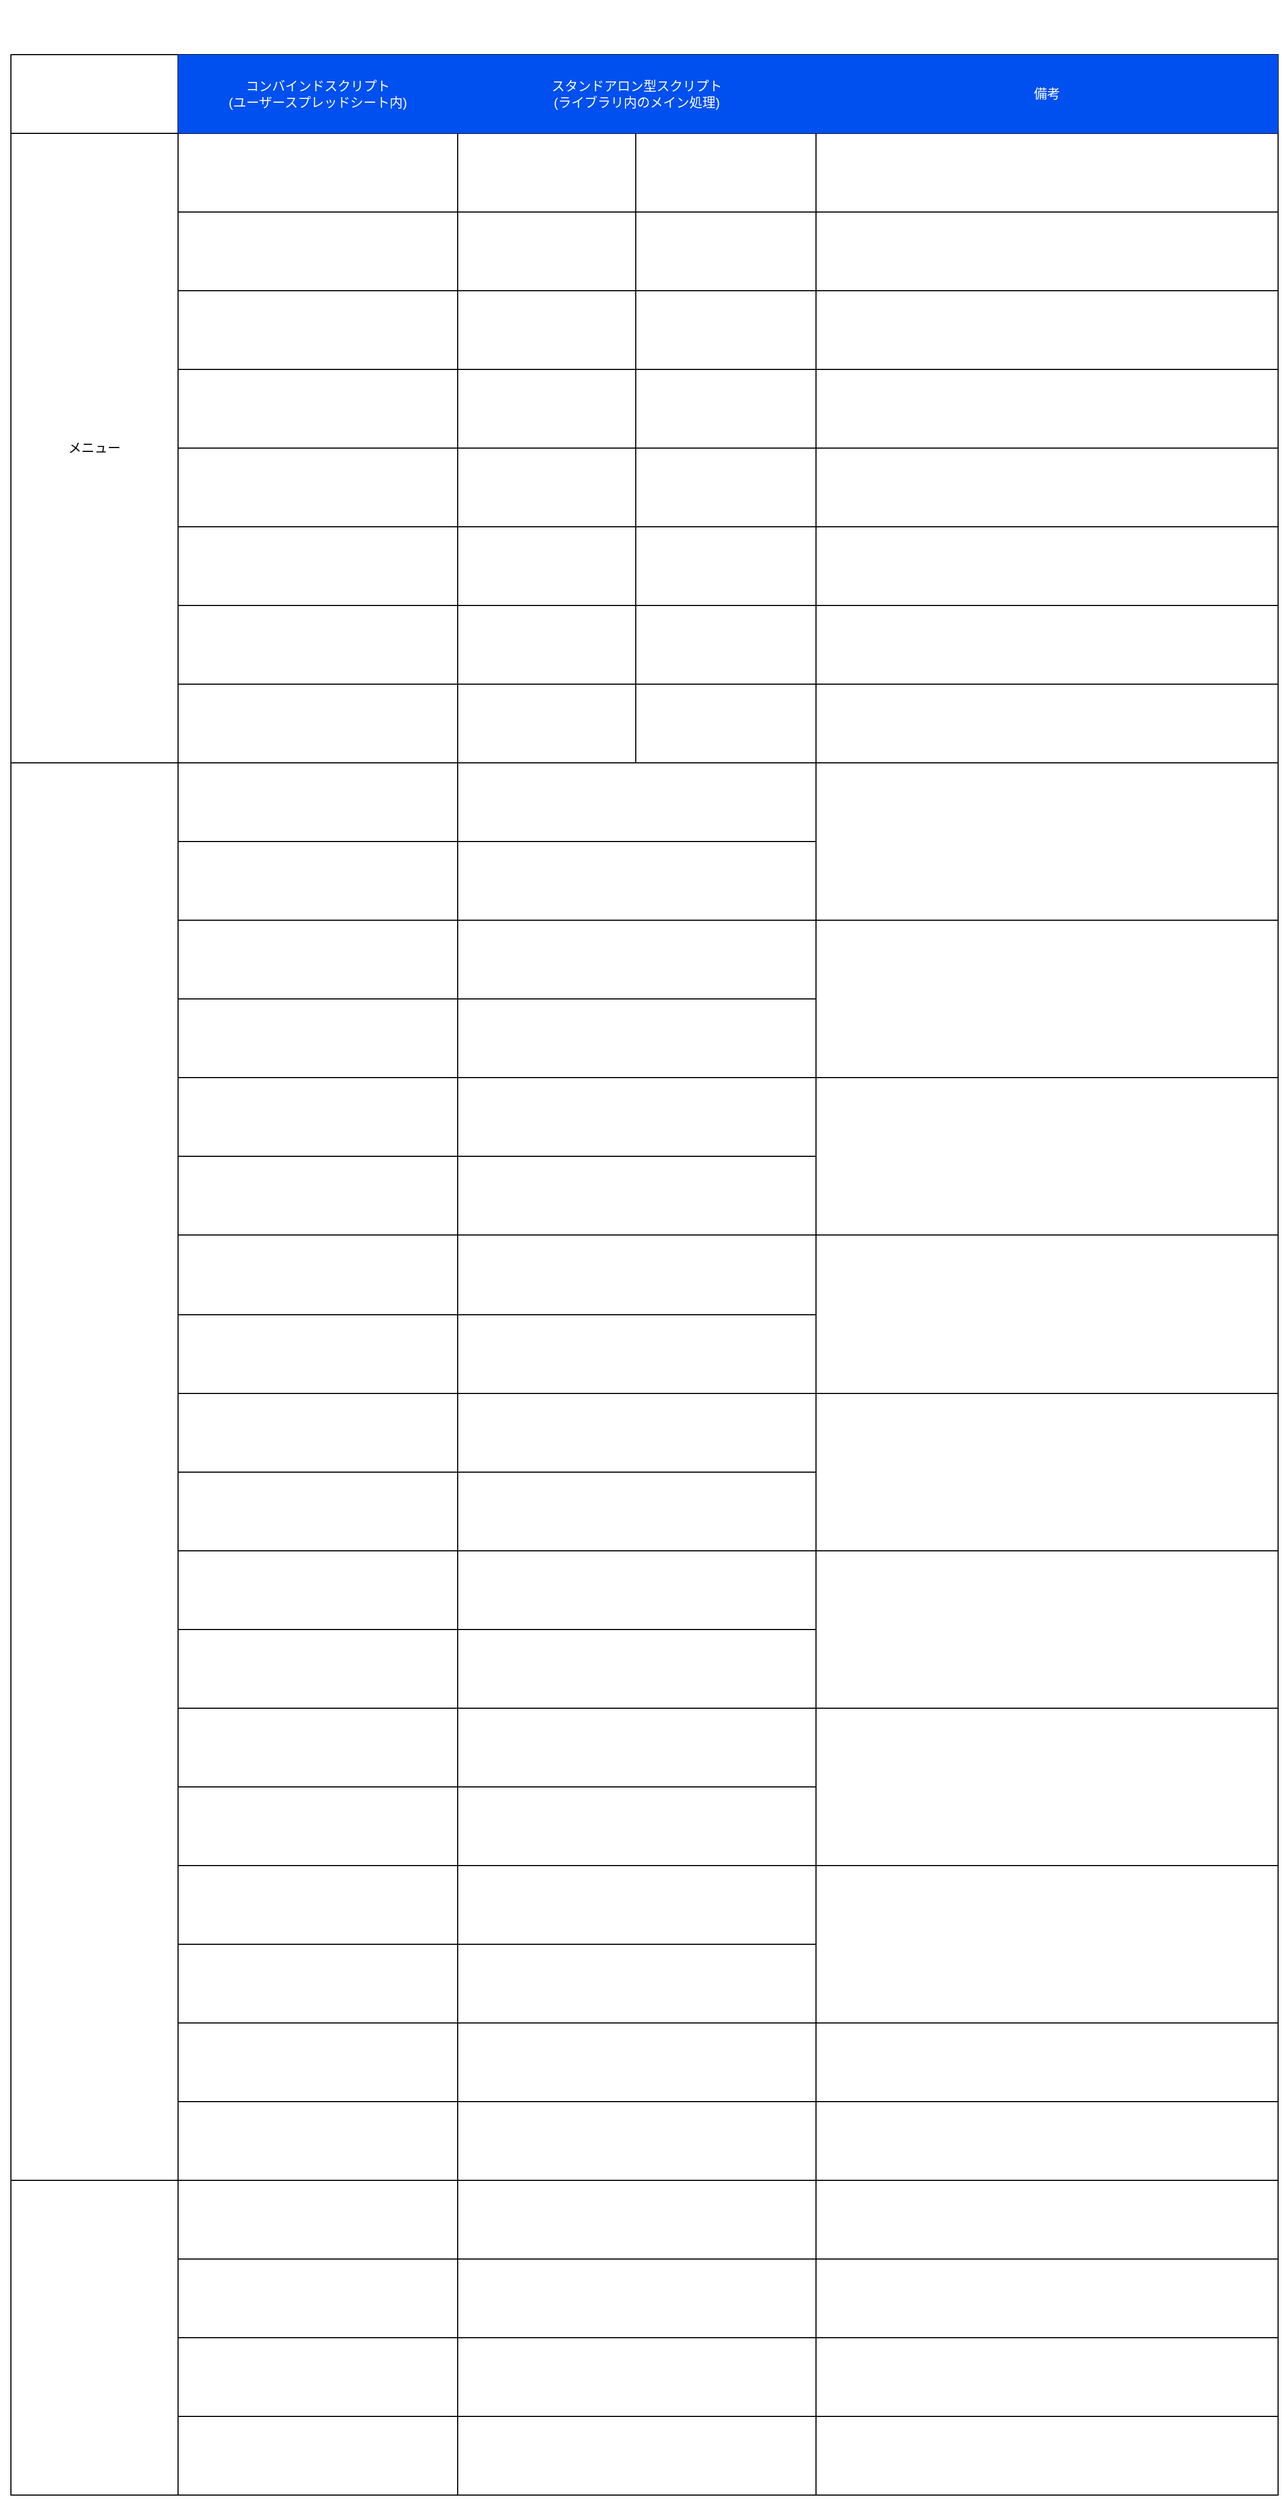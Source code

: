 <mxfile>
    <diagram id="2MxAfoWDe7zJQFhnAD1I" name="Overview">
        <mxGraphModel dx="1469" dy="905" grid="1" gridSize="10" guides="1" tooltips="1" connect="1" arrows="1" fold="1" page="1" pageScale="1" pageWidth="850" pageHeight="1100" math="0" shadow="0">
            <root>
                <mxCell id="0"/>
                <mxCell id="1" parent="0"/>
                <mxCell id="vTR8g9k__07nPjWWViW3-187" value="" style="shape=table;startSize=0;container=1;collapsible=0;childLayout=tableLayout;labelBackgroundColor=none;strokeWidth=1;fontColor=#FFFFFF;" parent="1" vertex="1">
                    <mxGeometry x="50" y="80" width="1160" height="2233" as="geometry"/>
                </mxCell>
                <mxCell id="vTR8g9k__07nPjWWViW3-188" value="" style="shape=tableRow;horizontal=0;startSize=0;swimlaneHead=0;swimlaneBody=0;top=0;left=0;bottom=0;right=0;collapsible=0;dropTarget=0;fillColor=none;points=[[0,0.5],[1,0.5]];portConstraint=eastwest;labelBackgroundColor=none;strokeWidth=7;fontColor=#FFFFFF;" parent="vTR8g9k__07nPjWWViW3-187" vertex="1">
                    <mxGeometry width="1160" height="72" as="geometry"/>
                </mxCell>
                <mxCell id="vTR8g9k__07nPjWWViW3-228" value="" style="shape=partialRectangle;html=1;whiteSpace=wrap;connectable=0;overflow=hidden;fillColor=none;top=0;left=0;bottom=0;right=0;pointerEvents=1;labelBackgroundColor=none;strokeWidth=7;fontColor=#ffffff;strokeColor=default;" parent="vTR8g9k__07nPjWWViW3-188" vertex="1">
                    <mxGeometry width="153" height="72" as="geometry">
                        <mxRectangle width="153" height="72" as="alternateBounds"/>
                    </mxGeometry>
                </mxCell>
                <mxCell id="vTR8g9k__07nPjWWViW3-189" value="コンバインドスクリプト&lt;br&gt;(ユーザースプレッドシート内)" style="shape=partialRectangle;html=1;whiteSpace=wrap;connectable=0;overflow=hidden;fillColor=#0050ef;top=0;left=0;bottom=0;right=0;pointerEvents=1;labelBackgroundColor=none;strokeWidth=7;fontColor=#ffffff;strokeColor=#FFFFFF;" parent="vTR8g9k__07nPjWWViW3-188" vertex="1">
                    <mxGeometry x="153" width="256" height="72" as="geometry">
                        <mxRectangle width="256" height="72" as="alternateBounds"/>
                    </mxGeometry>
                </mxCell>
                <mxCell id="ttcgD0pYJNDAxF6x0RsK-122" value="スタンドアロン型スクリプト&lt;br&gt;(ライブラリ内のメイン処理)" style="shape=partialRectangle;html=1;whiteSpace=wrap;connectable=0;overflow=hidden;fillColor=#0050ef;top=0;left=0;bottom=0;right=0;pointerEvents=1;labelBackgroundColor=none;strokeWidth=1;fontColor=#ffffff;strokeColor=#FFFFFF;rowspan=1;colspan=2;" parent="vTR8g9k__07nPjWWViW3-188" vertex="1">
                    <mxGeometry x="409" width="328" height="72" as="geometry">
                        <mxRectangle width="163" height="72" as="alternateBounds"/>
                    </mxGeometry>
                </mxCell>
                <mxCell id="vTR8g9k__07nPjWWViW3-190" value="" style="shape=partialRectangle;html=1;whiteSpace=wrap;connectable=0;overflow=hidden;fillColor=#0050ef;top=0;left=0;bottom=0;right=0;pointerEvents=1;labelBackgroundColor=none;strokeWidth=1;fontColor=#ffffff;strokeColor=#FFFFFF;" parent="vTR8g9k__07nPjWWViW3-188" vertex="1" visible="0">
                    <mxGeometry x="572" width="165" height="72" as="geometry">
                        <mxRectangle width="165" height="72" as="alternateBounds"/>
                    </mxGeometry>
                </mxCell>
                <mxCell id="Oe08cm5j0u84yJplmfUL-30" value="備考" style="shape=partialRectangle;html=1;whiteSpace=wrap;connectable=0;overflow=hidden;fillColor=#0050ef;top=0;left=0;bottom=0;right=0;pointerEvents=1;labelBackgroundColor=none;strokeWidth=1;fontColor=#ffffff;strokeColor=#FFFFFF;" parent="vTR8g9k__07nPjWWViW3-188" vertex="1">
                    <mxGeometry x="737" width="423" height="72" as="geometry">
                        <mxRectangle width="423" height="72" as="alternateBounds"/>
                    </mxGeometry>
                </mxCell>
                <mxCell id="vTR8g9k__07nPjWWViW3-191" value="" style="shape=tableRow;horizontal=0;startSize=0;swimlaneHead=0;swimlaneBody=0;top=0;left=0;bottom=0;right=0;collapsible=0;dropTarget=0;fillColor=none;points=[[0,0.5],[1,0.5]];portConstraint=eastwest;labelBackgroundColor=none;strokeWidth=7;fontColor=#FFFFFF;" parent="vTR8g9k__07nPjWWViW3-187" vertex="1">
                    <mxGeometry y="72" width="1160" height="72" as="geometry"/>
                </mxCell>
                <mxCell id="vTR8g9k__07nPjWWViW3-229" value="メニュー" style="shape=partialRectangle;html=1;whiteSpace=wrap;connectable=0;overflow=hidden;fillColor=none;top=0;left=0;bottom=0;right=0;pointerEvents=1;labelBackgroundColor=none;strokeWidth=7;rowspan=8;colspan=1;" parent="vTR8g9k__07nPjWWViW3-191" vertex="1">
                    <mxGeometry width="153" height="576" as="geometry">
                        <mxRectangle width="153" height="72" as="alternateBounds"/>
                    </mxGeometry>
                </mxCell>
                <mxCell id="vTR8g9k__07nPjWWViW3-192" value="lib_menuCheckCellUsage" style="shape=partialRectangle;html=1;whiteSpace=wrap;connectable=0;overflow=hidden;fillColor=none;top=0;left=0;bottom=0;right=0;pointerEvents=1;labelBackgroundColor=none;strokeWidth=7;fontColor=#FFFFFF;" parent="vTR8g9k__07nPjWWViW3-191" vertex="1">
                    <mxGeometry x="153" width="256" height="72" as="geometry">
                        <mxRectangle width="256" height="72" as="alternateBounds"/>
                    </mxGeometry>
                </mxCell>
                <mxCell id="ttcgD0pYJNDAxF6x0RsK-123" value="menuCheckCellUsage" style="shape=partialRectangle;html=1;whiteSpace=wrap;connectable=0;overflow=hidden;fillColor=none;top=0;left=0;bottom=0;right=0;pointerEvents=1;labelBackgroundColor=none;strokeWidth=7;fontColor=#FFFFFF;" parent="vTR8g9k__07nPjWWViW3-191" vertex="1">
                    <mxGeometry x="409" width="163" height="72" as="geometry">
                        <mxRectangle width="163" height="72" as="alternateBounds"/>
                    </mxGeometry>
                </mxCell>
                <mxCell id="vTR8g9k__07nPjWWViW3-193" value="checkCellUsage" style="shape=partialRectangle;html=1;whiteSpace=wrap;connectable=0;overflow=hidden;fillColor=none;top=0;left=0;bottom=0;right=0;pointerEvents=1;labelBackgroundColor=none;strokeWidth=7;fontColor=#FFFFFF;" parent="vTR8g9k__07nPjWWViW3-191" vertex="1">
                    <mxGeometry x="572" width="165" height="72" as="geometry">
                        <mxRectangle width="165" height="72" as="alternateBounds"/>
                    </mxGeometry>
                </mxCell>
                <mxCell id="Oe08cm5j0u84yJplmfUL-31" style="shape=partialRectangle;html=1;whiteSpace=wrap;connectable=0;overflow=hidden;fillColor=none;top=0;left=0;bottom=0;right=0;pointerEvents=1;labelBackgroundColor=none;strokeWidth=7;fontColor=#FFFFFF;" parent="vTR8g9k__07nPjWWViW3-191" vertex="1">
                    <mxGeometry x="737" width="423" height="72" as="geometry">
                        <mxRectangle width="423" height="72" as="alternateBounds"/>
                    </mxGeometry>
                </mxCell>
                <mxCell id="vTR8g9k__07nPjWWViW3-194" value="" style="shape=tableRow;horizontal=0;startSize=0;swimlaneHead=0;swimlaneBody=0;top=0;left=0;bottom=0;right=0;collapsible=0;dropTarget=0;fillColor=none;points=[[0,0.5],[1,0.5]];portConstraint=eastwest;labelBackgroundColor=none;strokeWidth=7;fontColor=#FFFFFF;" parent="vTR8g9k__07nPjWWViW3-187" vertex="1">
                    <mxGeometry y="144" width="1160" height="72" as="geometry"/>
                </mxCell>
                <mxCell id="vTR8g9k__07nPjWWViW3-230" value="" style="shape=partialRectangle;html=1;whiteSpace=wrap;connectable=0;overflow=hidden;fillColor=none;top=0;left=0;bottom=0;right=0;pointerEvents=1;labelBackgroundColor=none;strokeWidth=7;fontColor=#FFFFFF;" parent="vTR8g9k__07nPjWWViW3-194" vertex="1" visible="0">
                    <mxGeometry width="153" height="72" as="geometry">
                        <mxRectangle width="153" height="72" as="alternateBounds"/>
                    </mxGeometry>
                </mxCell>
                <mxCell id="vTR8g9k__07nPjWWViW3-195" value="lib_menuDeleteUnsuedCells" style="shape=partialRectangle;html=1;whiteSpace=wrap;connectable=0;overflow=hidden;fillColor=none;top=0;left=0;bottom=0;right=0;pointerEvents=1;labelBackgroundColor=none;strokeWidth=7;fontColor=#FFFFFF;" parent="vTR8g9k__07nPjWWViW3-194" vertex="1">
                    <mxGeometry x="153" width="256" height="72" as="geometry">
                        <mxRectangle width="256" height="72" as="alternateBounds"/>
                    </mxGeometry>
                </mxCell>
                <mxCell id="ttcgD0pYJNDAxF6x0RsK-124" value="menuDeleteUnsuedCells" style="shape=partialRectangle;html=1;whiteSpace=wrap;connectable=0;overflow=hidden;fillColor=none;top=0;left=0;bottom=0;right=0;pointerEvents=1;labelBackgroundColor=none;strokeWidth=7;fontColor=#FFFFFF;" parent="vTR8g9k__07nPjWWViW3-194" vertex="1">
                    <mxGeometry x="409" width="163" height="72" as="geometry">
                        <mxRectangle width="163" height="72" as="alternateBounds"/>
                    </mxGeometry>
                </mxCell>
                <mxCell id="vTR8g9k__07nPjWWViW3-196" value="deleteUnsuedCells" style="shape=partialRectangle;html=1;whiteSpace=wrap;connectable=0;overflow=hidden;fillColor=none;top=0;left=0;bottom=0;right=0;pointerEvents=1;labelBackgroundColor=none;strokeWidth=7;fontColor=#FFFFFF;" parent="vTR8g9k__07nPjWWViW3-194" vertex="1">
                    <mxGeometry x="572" width="165" height="72" as="geometry">
                        <mxRectangle width="165" height="72" as="alternateBounds"/>
                    </mxGeometry>
                </mxCell>
                <mxCell id="Oe08cm5j0u84yJplmfUL-32" style="shape=partialRectangle;html=1;whiteSpace=wrap;connectable=0;overflow=hidden;fillColor=none;top=0;left=0;bottom=0;right=0;pointerEvents=1;labelBackgroundColor=none;strokeWidth=7;fontColor=#FFFFFF;" parent="vTR8g9k__07nPjWWViW3-194" vertex="1">
                    <mxGeometry x="737" width="423" height="72" as="geometry">
                        <mxRectangle width="423" height="72" as="alternateBounds"/>
                    </mxGeometry>
                </mxCell>
                <mxCell id="ttcgD0pYJNDAxF6x0RsK-153" value="" style="shape=tableRow;horizontal=0;startSize=0;swimlaneHead=0;swimlaneBody=0;top=0;left=0;bottom=0;right=0;collapsible=0;dropTarget=0;fillColor=none;points=[[0,0.5],[1,0.5]];portConstraint=eastwest;labelBackgroundColor=none;strokeWidth=7;fontColor=#FFFFFF;" parent="vTR8g9k__07nPjWWViW3-187" vertex="1">
                    <mxGeometry y="216" width="1160" height="72" as="geometry"/>
                </mxCell>
                <mxCell id="ttcgD0pYJNDAxF6x0RsK-154" value="" style="shape=partialRectangle;html=1;whiteSpace=wrap;connectable=0;overflow=hidden;fillColor=none;top=0;left=0;bottom=0;right=0;pointerEvents=1;labelBackgroundColor=none;strokeWidth=7;fontColor=#FFFFFF;" parent="ttcgD0pYJNDAxF6x0RsK-153" vertex="1" visible="0">
                    <mxGeometry width="153" height="72" as="geometry">
                        <mxRectangle width="153" height="72" as="alternateBounds"/>
                    </mxGeometry>
                </mxCell>
                <mxCell id="ttcgD0pYJNDAxF6x0RsK-155" value="lib_menuDeleteUnsuedCells" style="shape=partialRectangle;html=1;whiteSpace=wrap;connectable=0;overflow=hidden;fillColor=none;top=0;left=0;bottom=0;right=0;pointerEvents=1;labelBackgroundColor=none;strokeWidth=7;fontColor=#FFFFFF;" parent="ttcgD0pYJNDAxF6x0RsK-153" vertex="1">
                    <mxGeometry x="153" width="256" height="72" as="geometry">
                        <mxRectangle width="256" height="72" as="alternateBounds"/>
                    </mxGeometry>
                </mxCell>
                <mxCell id="ttcgD0pYJNDAxF6x0RsK-156" value="menuDeleteUnsuedCells" style="shape=partialRectangle;html=1;whiteSpace=wrap;connectable=0;overflow=hidden;fillColor=none;top=0;left=0;bottom=0;right=0;pointerEvents=1;labelBackgroundColor=none;strokeWidth=7;fontColor=#FFFFFF;" parent="ttcgD0pYJNDAxF6x0RsK-153" vertex="1">
                    <mxGeometry x="409" width="163" height="72" as="geometry">
                        <mxRectangle width="163" height="72" as="alternateBounds"/>
                    </mxGeometry>
                </mxCell>
                <mxCell id="ttcgD0pYJNDAxF6x0RsK-157" value="deleteUnsuedCells" style="shape=partialRectangle;html=1;whiteSpace=wrap;connectable=0;overflow=hidden;fillColor=none;top=0;left=0;bottom=0;right=0;pointerEvents=1;labelBackgroundColor=none;strokeWidth=7;fontColor=#FFFFFF;" parent="ttcgD0pYJNDAxF6x0RsK-153" vertex="1">
                    <mxGeometry x="572" width="165" height="72" as="geometry">
                        <mxRectangle width="165" height="72" as="alternateBounds"/>
                    </mxGeometry>
                </mxCell>
                <mxCell id="ttcgD0pYJNDAxF6x0RsK-158" style="shape=partialRectangle;html=1;whiteSpace=wrap;connectable=0;overflow=hidden;fillColor=none;top=0;left=0;bottom=0;right=0;pointerEvents=1;labelBackgroundColor=none;strokeWidth=7;fontColor=#FFFFFF;" parent="ttcgD0pYJNDAxF6x0RsK-153" vertex="1">
                    <mxGeometry x="737" width="423" height="72" as="geometry">
                        <mxRectangle width="423" height="72" as="alternateBounds"/>
                    </mxGeometry>
                </mxCell>
                <mxCell id="ttcgD0pYJNDAxF6x0RsK-66" style="shape=tableRow;horizontal=0;startSize=0;swimlaneHead=0;swimlaneBody=0;top=0;left=0;bottom=0;right=0;collapsible=0;dropTarget=0;fillColor=none;points=[[0,0.5],[1,0.5]];portConstraint=eastwest;labelBackgroundColor=none;strokeWidth=7;fontColor=#FFFFFF;" parent="vTR8g9k__07nPjWWViW3-187" vertex="1">
                    <mxGeometry y="288" width="1160" height="72" as="geometry"/>
                </mxCell>
                <mxCell id="ttcgD0pYJNDAxF6x0RsK-67" style="shape=partialRectangle;html=1;whiteSpace=wrap;connectable=0;overflow=hidden;fillColor=none;top=0;left=0;bottom=0;right=0;pointerEvents=1;labelBackgroundColor=none;strokeWidth=7;fontColor=#FFFFFF;" parent="ttcgD0pYJNDAxF6x0RsK-66" vertex="1" visible="0">
                    <mxGeometry width="153" height="72" as="geometry">
                        <mxRectangle width="153" height="72" as="alternateBounds"/>
                    </mxGeometry>
                </mxCell>
                <mxCell id="ttcgD0pYJNDAxF6x0RsK-68" value="lib_menuDeleteRawData" style="shape=partialRectangle;html=1;whiteSpace=wrap;connectable=0;overflow=hidden;fillColor=none;top=0;left=0;bottom=0;right=0;pointerEvents=1;labelBackgroundColor=none;strokeWidth=7;fontColor=#FFFFFF;" parent="ttcgD0pYJNDAxF6x0RsK-66" vertex="1">
                    <mxGeometry x="153" width="256" height="72" as="geometry">
                        <mxRectangle width="256" height="72" as="alternateBounds"/>
                    </mxGeometry>
                </mxCell>
                <mxCell id="ttcgD0pYJNDAxF6x0RsK-125" value="menuDeleteRawData" style="shape=partialRectangle;html=1;whiteSpace=wrap;connectable=0;overflow=hidden;fillColor=none;top=0;left=0;bottom=0;right=0;pointerEvents=1;labelBackgroundColor=none;strokeWidth=7;fontColor=#FFFFFF;" parent="ttcgD0pYJNDAxF6x0RsK-66" vertex="1">
                    <mxGeometry x="409" width="163" height="72" as="geometry">
                        <mxRectangle width="163" height="72" as="alternateBounds"/>
                    </mxGeometry>
                </mxCell>
                <mxCell id="ttcgD0pYJNDAxF6x0RsK-69" value="deleteRawData" style="shape=partialRectangle;html=1;whiteSpace=wrap;connectable=0;overflow=hidden;fillColor=none;top=0;left=0;bottom=0;right=0;pointerEvents=1;labelBackgroundColor=none;strokeWidth=7;fontColor=#FFFFFF;" parent="ttcgD0pYJNDAxF6x0RsK-66" vertex="1">
                    <mxGeometry x="572" width="165" height="72" as="geometry">
                        <mxRectangle width="165" height="72" as="alternateBounds"/>
                    </mxGeometry>
                </mxCell>
                <mxCell id="ttcgD0pYJNDAxF6x0RsK-70" style="shape=partialRectangle;html=1;whiteSpace=wrap;connectable=0;overflow=hidden;fillColor=none;top=0;left=0;bottom=0;right=0;pointerEvents=1;labelBackgroundColor=none;strokeWidth=7;fontColor=#FFFFFF;" parent="ttcgD0pYJNDAxF6x0RsK-66" vertex="1">
                    <mxGeometry x="737" width="423" height="72" as="geometry">
                        <mxRectangle width="423" height="72" as="alternateBounds"/>
                    </mxGeometry>
                </mxCell>
                <mxCell id="vTR8g9k__07nPjWWViW3-197" value="" style="shape=tableRow;horizontal=0;startSize=0;swimlaneHead=0;swimlaneBody=0;top=0;left=0;bottom=0;right=0;collapsible=0;dropTarget=0;fillColor=none;points=[[0,0.5],[1,0.5]];portConstraint=eastwest;labelBackgroundColor=none;strokeWidth=7;fontColor=#FFFFFF;" parent="vTR8g9k__07nPjWWViW3-187" vertex="1">
                    <mxGeometry y="360" width="1160" height="72" as="geometry"/>
                </mxCell>
                <mxCell id="vTR8g9k__07nPjWWViW3-231" style="shape=partialRectangle;html=1;whiteSpace=wrap;connectable=0;overflow=hidden;fillColor=none;top=0;left=0;bottom=0;right=0;pointerEvents=1;labelBackgroundColor=none;strokeWidth=7;fontColor=#FFFFFF;" parent="vTR8g9k__07nPjWWViW3-197" vertex="1" visible="0">
                    <mxGeometry width="153" height="72" as="geometry">
                        <mxRectangle width="153" height="72" as="alternateBounds"/>
                    </mxGeometry>
                </mxCell>
                <mxCell id="vTR8g9k__07nPjWWViW3-198" value="lib_menuManualInput" style="shape=partialRectangle;html=1;whiteSpace=wrap;connectable=0;overflow=hidden;fillColor=none;top=0;left=0;bottom=0;right=0;pointerEvents=1;labelBackgroundColor=none;strokeWidth=7;fontColor=#FFFFFF;" parent="vTR8g9k__07nPjWWViW3-197" vertex="1">
                    <mxGeometry x="153" width="256" height="72" as="geometry">
                        <mxRectangle width="256" height="72" as="alternateBounds"/>
                    </mxGeometry>
                </mxCell>
                <mxCell id="ttcgD0pYJNDAxF6x0RsK-126" value="menuManualInput" style="shape=partialRectangle;html=1;whiteSpace=wrap;connectable=0;overflow=hidden;fillColor=none;top=0;left=0;bottom=0;right=0;pointerEvents=1;labelBackgroundColor=none;strokeWidth=7;fontColor=#FFFFFF;" parent="vTR8g9k__07nPjWWViW3-197" vertex="1">
                    <mxGeometry x="409" width="163" height="72" as="geometry">
                        <mxRectangle width="163" height="72" as="alternateBounds"/>
                    </mxGeometry>
                </mxCell>
                <mxCell id="vTR8g9k__07nPjWWViW3-199" value="manualInput" style="shape=partialRectangle;html=1;whiteSpace=wrap;connectable=0;overflow=hidden;fillColor=none;top=0;left=0;bottom=0;right=0;pointerEvents=1;labelBackgroundColor=none;strokeWidth=7;fontColor=#FFFFFF;" parent="vTR8g9k__07nPjWWViW3-197" vertex="1">
                    <mxGeometry x="572" width="165" height="72" as="geometry">
                        <mxRectangle width="165" height="72" as="alternateBounds"/>
                    </mxGeometry>
                </mxCell>
                <mxCell id="Oe08cm5j0u84yJplmfUL-33" style="shape=partialRectangle;html=1;whiteSpace=wrap;connectable=0;overflow=hidden;fillColor=none;top=0;left=0;bottom=0;right=0;pointerEvents=1;labelBackgroundColor=none;strokeWidth=7;fontColor=#FFFFFF;" parent="vTR8g9k__07nPjWWViW3-197" vertex="1">
                    <mxGeometry x="737" width="423" height="72" as="geometry">
                        <mxRectangle width="423" height="72" as="alternateBounds"/>
                    </mxGeometry>
                </mxCell>
                <mxCell id="vTR8g9k__07nPjWWViW3-200" value="" style="shape=tableRow;horizontal=0;startSize=0;swimlaneHead=0;swimlaneBody=0;top=0;left=0;bottom=0;right=0;collapsible=0;dropTarget=0;fillColor=none;points=[[0,0.5],[1,0.5]];portConstraint=eastwest;labelBackgroundColor=none;strokeWidth=7;fontColor=#FFFFFF;" parent="vTR8g9k__07nPjWWViW3-187" vertex="1">
                    <mxGeometry y="432" width="1160" height="72" as="geometry"/>
                </mxCell>
                <mxCell id="vTR8g9k__07nPjWWViW3-232" style="shape=partialRectangle;html=1;whiteSpace=wrap;connectable=0;overflow=hidden;fillColor=none;top=0;left=0;bottom=0;right=0;pointerEvents=1;labelBackgroundColor=none;strokeWidth=7;fontColor=#FFFFFF;" parent="vTR8g9k__07nPjWWViW3-200" vertex="1" visible="0">
                    <mxGeometry width="153" height="72" as="geometry">
                        <mxRectangle width="153" height="72" as="alternateBounds"/>
                    </mxGeometry>
                </mxCell>
                <mxCell id="vTR8g9k__07nPjWWViW3-201" value="lib_menuItemRename" style="shape=partialRectangle;html=1;whiteSpace=wrap;connectable=0;overflow=hidden;fillColor=none;top=0;left=0;bottom=0;right=0;pointerEvents=1;labelBackgroundColor=none;strokeWidth=7;fontColor=#FFFFFF;" parent="vTR8g9k__07nPjWWViW3-200" vertex="1">
                    <mxGeometry x="153" width="256" height="72" as="geometry">
                        <mxRectangle width="256" height="72" as="alternateBounds"/>
                    </mxGeometry>
                </mxCell>
                <mxCell id="ttcgD0pYJNDAxF6x0RsK-127" value="menuItemRename" style="shape=partialRectangle;html=1;whiteSpace=wrap;connectable=0;overflow=hidden;fillColor=none;top=0;left=0;bottom=0;right=0;pointerEvents=1;labelBackgroundColor=none;strokeWidth=7;fontColor=#FFFFFF;" parent="vTR8g9k__07nPjWWViW3-200" vertex="1">
                    <mxGeometry x="409" width="163" height="72" as="geometry">
                        <mxRectangle width="163" height="72" as="alternateBounds"/>
                    </mxGeometry>
                </mxCell>
                <mxCell id="vTR8g9k__07nPjWWViW3-202" value="itemRename" style="shape=partialRectangle;html=1;whiteSpace=wrap;connectable=0;overflow=hidden;fillColor=none;top=0;left=0;bottom=0;right=0;pointerEvents=1;labelBackgroundColor=none;strokeWidth=7;fontColor=#FFFFFF;" parent="vTR8g9k__07nPjWWViW3-200" vertex="1">
                    <mxGeometry x="572" width="165" height="72" as="geometry">
                        <mxRectangle width="165" height="72" as="alternateBounds"/>
                    </mxGeometry>
                </mxCell>
                <mxCell id="Oe08cm5j0u84yJplmfUL-34" style="shape=partialRectangle;html=1;whiteSpace=wrap;connectable=0;overflow=hidden;fillColor=none;top=0;left=0;bottom=0;right=0;pointerEvents=1;labelBackgroundColor=none;strokeWidth=7;fontColor=#FFFFFF;" parent="vTR8g9k__07nPjWWViW3-200" vertex="1">
                    <mxGeometry x="737" width="423" height="72" as="geometry">
                        <mxRectangle width="423" height="72" as="alternateBounds"/>
                    </mxGeometry>
                </mxCell>
                <mxCell id="vTR8g9k__07nPjWWViW3-203" value="" style="shape=tableRow;horizontal=0;startSize=0;swimlaneHead=0;swimlaneBody=0;top=0;left=0;bottom=0;right=0;collapsible=0;dropTarget=0;fillColor=none;points=[[0,0.5],[1,0.5]];portConstraint=eastwest;labelBackgroundColor=none;strokeWidth=7;fontColor=#FFFFFF;" parent="vTR8g9k__07nPjWWViW3-187" vertex="1">
                    <mxGeometry y="504" width="1160" height="72" as="geometry"/>
                </mxCell>
                <mxCell id="vTR8g9k__07nPjWWViW3-233" style="shape=partialRectangle;html=1;whiteSpace=wrap;connectable=0;overflow=hidden;fillColor=none;top=0;left=0;bottom=0;right=0;pointerEvents=1;labelBackgroundColor=none;strokeWidth=7;fontColor=#FFFFFF;" parent="vTR8g9k__07nPjWWViW3-203" vertex="1" visible="0">
                    <mxGeometry width="153" height="72" as="geometry">
                        <mxRectangle width="153" height="72" as="alternateBounds"/>
                    </mxGeometry>
                </mxCell>
                <mxCell id="vTR8g9k__07nPjWWViW3-204" value="lib_menuTriggerSet" style="shape=partialRectangle;html=1;whiteSpace=wrap;connectable=0;overflow=hidden;fillColor=none;top=0;left=0;bottom=0;right=0;pointerEvents=1;labelBackgroundColor=none;strokeWidth=7;fontColor=#FFFFFF;" parent="vTR8g9k__07nPjWWViW3-203" vertex="1">
                    <mxGeometry x="153" width="256" height="72" as="geometry">
                        <mxRectangle width="256" height="72" as="alternateBounds"/>
                    </mxGeometry>
                </mxCell>
                <mxCell id="ttcgD0pYJNDAxF6x0RsK-128" value="menuTriggerSet" style="shape=partialRectangle;html=1;whiteSpace=wrap;connectable=0;overflow=hidden;fillColor=none;top=0;left=0;bottom=0;right=0;pointerEvents=1;labelBackgroundColor=none;strokeWidth=7;fontColor=#FFFFFF;" parent="vTR8g9k__07nPjWWViW3-203" vertex="1">
                    <mxGeometry x="409" width="163" height="72" as="geometry">
                        <mxRectangle width="163" height="72" as="alternateBounds"/>
                    </mxGeometry>
                </mxCell>
                <mxCell id="vTR8g9k__07nPjWWViW3-205" value="triggerSet" style="shape=partialRectangle;html=1;whiteSpace=wrap;connectable=0;overflow=hidden;fillColor=none;top=0;left=0;bottom=0;right=0;pointerEvents=1;labelBackgroundColor=none;strokeWidth=7;fontColor=#FFFFFF;" parent="vTR8g9k__07nPjWWViW3-203" vertex="1">
                    <mxGeometry x="572" width="165" height="72" as="geometry">
                        <mxRectangle width="165" height="72" as="alternateBounds"/>
                    </mxGeometry>
                </mxCell>
                <mxCell id="Oe08cm5j0u84yJplmfUL-35" style="shape=partialRectangle;html=1;whiteSpace=wrap;connectable=0;overflow=hidden;fillColor=none;top=0;left=0;bottom=0;right=0;pointerEvents=1;labelBackgroundColor=none;strokeWidth=7;fontColor=#FFFFFF;" parent="vTR8g9k__07nPjWWViW3-203" vertex="1">
                    <mxGeometry x="737" width="423" height="72" as="geometry">
                        <mxRectangle width="423" height="72" as="alternateBounds"/>
                    </mxGeometry>
                </mxCell>
                <mxCell id="vTR8g9k__07nPjWWViW3-206" value="" style="shape=tableRow;horizontal=0;startSize=0;swimlaneHead=0;swimlaneBody=0;top=0;left=0;bottom=0;right=0;collapsible=0;dropTarget=0;fillColor=none;points=[[0,0.5],[1,0.5]];portConstraint=eastwest;labelBackgroundColor=none;strokeWidth=7;fontColor=#FFFFFF;" parent="vTR8g9k__07nPjWWViW3-187" vertex="1">
                    <mxGeometry y="576" width="1160" height="72" as="geometry"/>
                </mxCell>
                <mxCell id="vTR8g9k__07nPjWWViW3-234" style="shape=partialRectangle;html=1;whiteSpace=wrap;connectable=0;overflow=hidden;fillColor=none;top=0;left=0;bottom=0;right=0;pointerEvents=1;labelBackgroundColor=none;strokeWidth=7;fontColor=#FFFFFF;" parent="vTR8g9k__07nPjWWViW3-206" vertex="1" visible="0">
                    <mxGeometry width="153" height="72" as="geometry">
                        <mxRectangle width="153" height="72" as="alternateBounds"/>
                    </mxGeometry>
                </mxCell>
                <mxCell id="vTR8g9k__07nPjWWViW3-207" value="lib_menuDeleteTrigger" style="shape=partialRectangle;html=1;whiteSpace=wrap;connectable=0;overflow=hidden;fillColor=none;top=0;left=0;bottom=0;right=0;pointerEvents=1;labelBackgroundColor=none;strokeWidth=7;fontColor=#FFFFFF;" parent="vTR8g9k__07nPjWWViW3-206" vertex="1">
                    <mxGeometry x="153" width="256" height="72" as="geometry">
                        <mxRectangle width="256" height="72" as="alternateBounds"/>
                    </mxGeometry>
                </mxCell>
                <mxCell id="ttcgD0pYJNDAxF6x0RsK-129" value="menuDeleteTrigger" style="shape=partialRectangle;html=1;whiteSpace=wrap;connectable=0;overflow=hidden;fillColor=none;top=0;left=0;bottom=0;right=0;pointerEvents=1;labelBackgroundColor=none;strokeWidth=7;fontColor=#FFFFFF;" parent="vTR8g9k__07nPjWWViW3-206" vertex="1">
                    <mxGeometry x="409" width="163" height="72" as="geometry">
                        <mxRectangle width="163" height="72" as="alternateBounds"/>
                    </mxGeometry>
                </mxCell>
                <mxCell id="vTR8g9k__07nPjWWViW3-208" value="deleteTrigger" style="shape=partialRectangle;html=1;whiteSpace=wrap;connectable=0;overflow=hidden;fillColor=none;top=0;left=0;bottom=0;right=0;pointerEvents=1;labelBackgroundColor=none;strokeWidth=7;fontColor=#FFFFFF;" parent="vTR8g9k__07nPjWWViW3-206" vertex="1">
                    <mxGeometry x="572" width="165" height="72" as="geometry">
                        <mxRectangle width="165" height="72" as="alternateBounds"/>
                    </mxGeometry>
                </mxCell>
                <mxCell id="Oe08cm5j0u84yJplmfUL-36" style="shape=partialRectangle;html=1;whiteSpace=wrap;connectable=0;overflow=hidden;fillColor=none;top=0;left=0;bottom=0;right=0;pointerEvents=1;labelBackgroundColor=none;strokeWidth=7;fontColor=#FFFFFF;" parent="vTR8g9k__07nPjWWViW3-206" vertex="1">
                    <mxGeometry x="737" width="423" height="72" as="geometry">
                        <mxRectangle width="423" height="72" as="alternateBounds"/>
                    </mxGeometry>
                </mxCell>
                <mxCell id="vTR8g9k__07nPjWWViW3-212" value="" style="shape=tableRow;horizontal=0;startSize=0;swimlaneHead=0;swimlaneBody=0;top=0;left=0;bottom=0;right=0;collapsible=0;dropTarget=0;fillColor=none;points=[[0,0.5],[1,0.5]];portConstraint=eastwest;labelBackgroundColor=none;strokeWidth=7;fontColor=#FFFFFF;" parent="vTR8g9k__07nPjWWViW3-187" vertex="1">
                    <mxGeometry y="648" width="1160" height="72" as="geometry"/>
                </mxCell>
                <mxCell id="vTR8g9k__07nPjWWViW3-236" value="直売所" style="shape=partialRectangle;html=1;whiteSpace=wrap;connectable=0;overflow=hidden;fillColor=none;top=0;left=0;bottom=0;right=0;pointerEvents=1;labelBackgroundColor=none;strokeWidth=7;fontColor=#FFFFFF;rowspan=18;colspan=1;" parent="vTR8g9k__07nPjWWViW3-212" vertex="1">
                    <mxGeometry width="153" height="1297" as="geometry">
                        <mxRectangle width="153" height="72" as="alternateBounds"/>
                    </mxGeometry>
                </mxCell>
                <mxCell id="vTR8g9k__07nPjWWViW3-213" value="lib_serchMail_LI" style="shape=partialRectangle;html=1;whiteSpace=wrap;connectable=0;overflow=hidden;fillColor=none;top=0;left=0;bottom=0;right=0;pointerEvents=1;labelBackgroundColor=none;strokeWidth=7;fontColor=#FFFFFF;" parent="vTR8g9k__07nPjWWViW3-212" vertex="1">
                    <mxGeometry x="153" width="256" height="72" as="geometry">
                        <mxRectangle width="256" height="72" as="alternateBounds"/>
                    </mxGeometry>
                </mxCell>
                <mxCell id="ttcgD0pYJNDAxF6x0RsK-131" value="searchMail_LI" style="shape=partialRectangle;html=1;whiteSpace=wrap;connectable=0;overflow=hidden;fillColor=none;top=0;left=0;bottom=0;right=0;pointerEvents=1;labelBackgroundColor=none;strokeWidth=7;fontColor=#FFFFFF;rowspan=1;colspan=2;" parent="vTR8g9k__07nPjWWViW3-212" vertex="1">
                    <mxGeometry x="409" width="328" height="72" as="geometry">
                        <mxRectangle width="163" height="72" as="alternateBounds"/>
                    </mxGeometry>
                </mxCell>
                <mxCell id="vTR8g9k__07nPjWWViW3-214" value="" style="shape=partialRectangle;html=1;whiteSpace=wrap;connectable=0;overflow=hidden;fillColor=none;top=0;left=0;bottom=0;right=0;pointerEvents=1;labelBackgroundColor=none;strokeWidth=7;fontColor=#FFFFFF;" parent="vTR8g9k__07nPjWWViW3-212" vertex="1" visible="0">
                    <mxGeometry x="572" width="165" height="72" as="geometry">
                        <mxRectangle width="165" height="72" as="alternateBounds"/>
                    </mxGeometry>
                </mxCell>
                <mxCell id="Oe08cm5j0u84yJplmfUL-38" value="エーコープ(ららぽーと和泉)" style="shape=partialRectangle;html=1;whiteSpace=wrap;connectable=0;overflow=hidden;fillColor=none;top=0;left=0;bottom=0;right=0;pointerEvents=1;labelBackgroundColor=none;strokeWidth=7;fontColor=#FFFFFF;rowspan=2;colspan=1;" parent="vTR8g9k__07nPjWWViW3-212" vertex="1">
                    <mxGeometry x="737" width="423" height="144" as="geometry">
                        <mxRectangle width="423" height="72" as="alternateBounds"/>
                    </mxGeometry>
                </mxCell>
                <mxCell id="ttcgD0pYJNDAxF6x0RsK-1" style="shape=tableRow;horizontal=0;startSize=0;swimlaneHead=0;swimlaneBody=0;top=0;left=0;bottom=0;right=0;collapsible=0;dropTarget=0;fillColor=none;points=[[0,0.5],[1,0.5]];portConstraint=eastwest;labelBackgroundColor=none;strokeWidth=7;fontColor=#FFFFFF;" parent="vTR8g9k__07nPjWWViW3-187" vertex="1">
                    <mxGeometry y="720" width="1160" height="72" as="geometry"/>
                </mxCell>
                <mxCell id="ttcgD0pYJNDAxF6x0RsK-2" style="shape=partialRectangle;html=1;whiteSpace=wrap;connectable=0;overflow=hidden;fillColor=none;top=0;left=0;bottom=0;right=0;pointerEvents=1;labelBackgroundColor=none;strokeWidth=7;fontColor=#FFFFFF;" parent="ttcgD0pYJNDAxF6x0RsK-1" vertex="1" visible="0">
                    <mxGeometry width="153" height="72" as="geometry">
                        <mxRectangle width="153" height="72" as="alternateBounds"/>
                    </mxGeometry>
                </mxCell>
                <mxCell id="ttcgD0pYJNDAxF6x0RsK-3" value="lib_extraSearchMail_LI" style="shape=partialRectangle;html=1;whiteSpace=wrap;connectable=0;overflow=hidden;fillColor=none;top=0;left=0;bottom=0;right=0;pointerEvents=1;labelBackgroundColor=none;strokeWidth=7;fontColor=#FFFFFF;" parent="ttcgD0pYJNDAxF6x0RsK-1" vertex="1">
                    <mxGeometry x="153" width="256" height="72" as="geometry">
                        <mxRectangle width="256" height="72" as="alternateBounds"/>
                    </mxGeometry>
                </mxCell>
                <mxCell id="ttcgD0pYJNDAxF6x0RsK-132" value="extraSearchMail_LI" style="shape=partialRectangle;html=1;whiteSpace=wrap;connectable=0;overflow=hidden;fillColor=none;top=0;left=0;bottom=0;right=0;pointerEvents=1;labelBackgroundColor=none;strokeWidth=7;fontColor=#FFFFFF;rowspan=1;colspan=2;" parent="ttcgD0pYJNDAxF6x0RsK-1" vertex="1">
                    <mxGeometry x="409" width="328" height="72" as="geometry">
                        <mxRectangle width="163" height="72" as="alternateBounds"/>
                    </mxGeometry>
                </mxCell>
                <mxCell id="ttcgD0pYJNDAxF6x0RsK-4" value="" style="shape=partialRectangle;html=1;whiteSpace=wrap;connectable=0;overflow=hidden;fillColor=none;top=0;left=0;bottom=0;right=0;pointerEvents=1;labelBackgroundColor=none;strokeWidth=7;fontColor=#FFFFFF;" parent="ttcgD0pYJNDAxF6x0RsK-1" vertex="1" visible="0">
                    <mxGeometry x="572" width="165" height="72" as="geometry">
                        <mxRectangle width="165" height="72" as="alternateBounds"/>
                    </mxGeometry>
                </mxCell>
                <mxCell id="ttcgD0pYJNDAxF6x0RsK-5" style="shape=partialRectangle;html=1;whiteSpace=wrap;connectable=0;overflow=hidden;fillColor=none;top=0;left=0;bottom=0;right=0;pointerEvents=1;labelBackgroundColor=none;strokeWidth=7;fontColor=#FFFFFF;" parent="ttcgD0pYJNDAxF6x0RsK-1" vertex="1" visible="0">
                    <mxGeometry x="737" width="423" height="72" as="geometry">
                        <mxRectangle width="423" height="72" as="alternateBounds"/>
                    </mxGeometry>
                </mxCell>
                <mxCell id="Oe08cm5j0u84yJplmfUL-25" style="shape=tableRow;horizontal=0;startSize=0;swimlaneHead=0;swimlaneBody=0;top=0;left=0;bottom=0;right=0;collapsible=0;dropTarget=0;fillColor=none;points=[[0,0.5],[1,0.5]];portConstraint=eastwest;labelBackgroundColor=none;strokeWidth=7;fontColor=#FFFFFF;" parent="vTR8g9k__07nPjWWViW3-187" vertex="1">
                    <mxGeometry y="792" width="1160" height="72" as="geometry"/>
                </mxCell>
                <mxCell id="Oe08cm5j0u84yJplmfUL-26" style="shape=partialRectangle;html=1;whiteSpace=wrap;connectable=0;overflow=hidden;fillColor=none;top=0;left=0;bottom=0;right=0;pointerEvents=1;labelBackgroundColor=none;strokeWidth=7;fontColor=#FFFFFF;" parent="Oe08cm5j0u84yJplmfUL-25" vertex="1" visible="0">
                    <mxGeometry width="153" height="72" as="geometry">
                        <mxRectangle width="153" height="72" as="alternateBounds"/>
                    </mxGeometry>
                </mxCell>
                <mxCell id="Oe08cm5j0u84yJplmfUL-27" value="lib_serchMail_AL" style="shape=partialRectangle;html=1;whiteSpace=wrap;connectable=0;overflow=hidden;fillColor=none;top=0;left=0;bottom=0;right=0;pointerEvents=1;labelBackgroundColor=none;strokeWidth=7;fontColor=#FFFFFF;" parent="Oe08cm5j0u84yJplmfUL-25" vertex="1">
                    <mxGeometry x="153" width="256" height="72" as="geometry">
                        <mxRectangle width="256" height="72" as="alternateBounds"/>
                    </mxGeometry>
                </mxCell>
                <mxCell id="ttcgD0pYJNDAxF6x0RsK-133" value="searchMail_AL" style="shape=partialRectangle;html=1;whiteSpace=wrap;connectable=0;overflow=hidden;fillColor=none;top=0;left=0;bottom=0;right=0;pointerEvents=1;labelBackgroundColor=none;strokeWidth=7;fontColor=#FFFFFF;rowspan=1;colspan=2;" parent="Oe08cm5j0u84yJplmfUL-25" vertex="1">
                    <mxGeometry x="409" width="328" height="72" as="geometry">
                        <mxRectangle width="163" height="72" as="alternateBounds"/>
                    </mxGeometry>
                </mxCell>
                <mxCell id="Oe08cm5j0u84yJplmfUL-28" value="" style="shape=partialRectangle;html=1;whiteSpace=wrap;connectable=0;overflow=hidden;fillColor=none;top=0;left=0;bottom=0;right=0;pointerEvents=1;labelBackgroundColor=none;strokeWidth=7;fontColor=#FFFFFF;" parent="Oe08cm5j0u84yJplmfUL-25" vertex="1" visible="0">
                    <mxGeometry x="572" width="165" height="72" as="geometry">
                        <mxRectangle width="165" height="72" as="alternateBounds"/>
                    </mxGeometry>
                </mxCell>
                <mxCell id="Oe08cm5j0u84yJplmfUL-39" value="愛彩ランド" style="shape=partialRectangle;html=1;whiteSpace=wrap;connectable=0;overflow=hidden;fillColor=none;top=0;left=0;bottom=0;right=0;pointerEvents=1;labelBackgroundColor=none;strokeWidth=7;fontColor=#FFFFFF;rowspan=2;colspan=1;" parent="Oe08cm5j0u84yJplmfUL-25" vertex="1">
                    <mxGeometry x="737" width="423" height="144" as="geometry">
                        <mxRectangle width="423" height="72" as="alternateBounds"/>
                    </mxGeometry>
                </mxCell>
                <mxCell id="ttcgD0pYJNDAxF6x0RsK-11" style="shape=tableRow;horizontal=0;startSize=0;swimlaneHead=0;swimlaneBody=0;top=0;left=0;bottom=0;right=0;collapsible=0;dropTarget=0;fillColor=none;points=[[0,0.5],[1,0.5]];portConstraint=eastwest;labelBackgroundColor=none;strokeWidth=7;fontColor=#FFFFFF;" parent="vTR8g9k__07nPjWWViW3-187" vertex="1">
                    <mxGeometry y="864" width="1160" height="72" as="geometry"/>
                </mxCell>
                <mxCell id="ttcgD0pYJNDAxF6x0RsK-12" style="shape=partialRectangle;html=1;whiteSpace=wrap;connectable=0;overflow=hidden;fillColor=none;top=0;left=0;bottom=0;right=0;pointerEvents=1;labelBackgroundColor=none;strokeWidth=7;fontColor=#FFFFFF;" parent="ttcgD0pYJNDAxF6x0RsK-11" vertex="1" visible="0">
                    <mxGeometry width="153" height="72" as="geometry">
                        <mxRectangle width="153" height="72" as="alternateBounds"/>
                    </mxGeometry>
                </mxCell>
                <mxCell id="ttcgD0pYJNDAxF6x0RsK-13" value="lib_extraSearchMail_AL" style="shape=partialRectangle;html=1;whiteSpace=wrap;connectable=0;overflow=hidden;fillColor=none;top=0;left=0;bottom=0;right=0;pointerEvents=1;labelBackgroundColor=none;strokeWidth=7;fontColor=#FFFFFF;" parent="ttcgD0pYJNDAxF6x0RsK-11" vertex="1">
                    <mxGeometry x="153" width="256" height="72" as="geometry">
                        <mxRectangle width="256" height="72" as="alternateBounds"/>
                    </mxGeometry>
                </mxCell>
                <mxCell id="ttcgD0pYJNDAxF6x0RsK-134" value="extraSearchMail_AL" style="shape=partialRectangle;html=1;whiteSpace=wrap;connectable=0;overflow=hidden;fillColor=none;top=0;left=0;bottom=0;right=0;pointerEvents=1;labelBackgroundColor=none;strokeWidth=7;fontColor=#FFFFFF;rowspan=1;colspan=2;" parent="ttcgD0pYJNDAxF6x0RsK-11" vertex="1">
                    <mxGeometry x="409" width="328" height="72" as="geometry">
                        <mxRectangle width="163" height="72" as="alternateBounds"/>
                    </mxGeometry>
                </mxCell>
                <mxCell id="ttcgD0pYJNDAxF6x0RsK-14" value="" style="shape=partialRectangle;html=1;whiteSpace=wrap;connectable=0;overflow=hidden;fillColor=none;top=0;left=0;bottom=0;right=0;pointerEvents=1;labelBackgroundColor=none;strokeWidth=7;fontColor=#FFFFFF;" parent="ttcgD0pYJNDAxF6x0RsK-11" vertex="1" visible="0">
                    <mxGeometry x="572" width="165" height="72" as="geometry">
                        <mxRectangle width="165" height="72" as="alternateBounds"/>
                    </mxGeometry>
                </mxCell>
                <mxCell id="ttcgD0pYJNDAxF6x0RsK-15" style="shape=partialRectangle;html=1;whiteSpace=wrap;connectable=0;overflow=hidden;fillColor=none;top=0;left=0;bottom=0;right=0;pointerEvents=1;labelBackgroundColor=none;strokeWidth=7;fontColor=#FFFFFF;" parent="ttcgD0pYJNDAxF6x0RsK-11" vertex="1" visible="0">
                    <mxGeometry x="737" width="423" height="72" as="geometry">
                        <mxRectangle width="423" height="72" as="alternateBounds"/>
                    </mxGeometry>
                </mxCell>
                <mxCell id="Oe08cm5j0u84yJplmfUL-21" style="shape=tableRow;horizontal=0;startSize=0;swimlaneHead=0;swimlaneBody=0;top=0;left=0;bottom=0;right=0;collapsible=0;dropTarget=0;fillColor=none;points=[[0,0.5],[1,0.5]];portConstraint=eastwest;labelBackgroundColor=none;strokeWidth=7;fontColor=#FFFFFF;" parent="vTR8g9k__07nPjWWViW3-187" vertex="1">
                    <mxGeometry y="936" width="1160" height="72" as="geometry"/>
                </mxCell>
                <mxCell id="Oe08cm5j0u84yJplmfUL-22" style="shape=partialRectangle;html=1;whiteSpace=wrap;connectable=0;overflow=hidden;fillColor=none;top=0;left=0;bottom=0;right=0;pointerEvents=1;labelBackgroundColor=none;strokeWidth=7;fontColor=#FFFFFF;" parent="Oe08cm5j0u84yJplmfUL-21" vertex="1" visible="0">
                    <mxGeometry width="153" height="72" as="geometry">
                        <mxRectangle width="153" height="72" as="alternateBounds"/>
                    </mxGeometry>
                </mxCell>
                <mxCell id="Oe08cm5j0u84yJplmfUL-23" value="lib_serchMail_YI" style="shape=partialRectangle;html=1;whiteSpace=wrap;connectable=0;overflow=hidden;fillColor=none;top=0;left=0;bottom=0;right=0;pointerEvents=1;labelBackgroundColor=none;strokeWidth=7;fontColor=#FFFFFF;" parent="Oe08cm5j0u84yJplmfUL-21" vertex="1">
                    <mxGeometry x="153" width="256" height="72" as="geometry">
                        <mxRectangle width="256" height="72" as="alternateBounds"/>
                    </mxGeometry>
                </mxCell>
                <mxCell id="ttcgD0pYJNDAxF6x0RsK-135" value="searchMail_YI" style="shape=partialRectangle;html=1;whiteSpace=wrap;connectable=0;overflow=hidden;fillColor=none;top=0;left=0;bottom=0;right=0;pointerEvents=1;labelBackgroundColor=none;strokeWidth=7;fontColor=#FFFFFF;rowspan=1;colspan=2;" parent="Oe08cm5j0u84yJplmfUL-21" vertex="1">
                    <mxGeometry x="409" width="328" height="72" as="geometry">
                        <mxRectangle width="163" height="72" as="alternateBounds"/>
                    </mxGeometry>
                </mxCell>
                <mxCell id="Oe08cm5j0u84yJplmfUL-24" value="" style="shape=partialRectangle;html=1;whiteSpace=wrap;connectable=0;overflow=hidden;fillColor=none;top=0;left=0;bottom=0;right=0;pointerEvents=1;labelBackgroundColor=none;strokeWidth=7;fontColor=#FFFFFF;" parent="Oe08cm5j0u84yJplmfUL-21" vertex="1" visible="0">
                    <mxGeometry x="572" width="165" height="72" as="geometry">
                        <mxRectangle width="165" height="72" as="alternateBounds"/>
                    </mxGeometry>
                </mxCell>
                <mxCell id="Oe08cm5j0u84yJplmfUL-40" value="よってって(和泉中央)" style="shape=partialRectangle;html=1;whiteSpace=wrap;connectable=0;overflow=hidden;fillColor=none;top=0;left=0;bottom=0;right=0;pointerEvents=1;labelBackgroundColor=none;strokeWidth=7;fontColor=#FFFFFF;rowspan=2;colspan=1;" parent="Oe08cm5j0u84yJplmfUL-21" vertex="1">
                    <mxGeometry x="737" width="423" height="144" as="geometry">
                        <mxRectangle width="423" height="72" as="alternateBounds"/>
                    </mxGeometry>
                </mxCell>
                <mxCell id="ttcgD0pYJNDAxF6x0RsK-16" style="shape=tableRow;horizontal=0;startSize=0;swimlaneHead=0;swimlaneBody=0;top=0;left=0;bottom=0;right=0;collapsible=0;dropTarget=0;fillColor=none;points=[[0,0.5],[1,0.5]];portConstraint=eastwest;labelBackgroundColor=none;strokeWidth=7;fontColor=#FFFFFF;" parent="vTR8g9k__07nPjWWViW3-187" vertex="1">
                    <mxGeometry y="1008" width="1160" height="72" as="geometry"/>
                </mxCell>
                <mxCell id="ttcgD0pYJNDAxF6x0RsK-17" style="shape=partialRectangle;html=1;whiteSpace=wrap;connectable=0;overflow=hidden;fillColor=none;top=0;left=0;bottom=0;right=0;pointerEvents=1;labelBackgroundColor=none;strokeWidth=7;fontColor=#FFFFFF;" parent="ttcgD0pYJNDAxF6x0RsK-16" vertex="1" visible="0">
                    <mxGeometry width="153" height="72" as="geometry">
                        <mxRectangle width="153" height="72" as="alternateBounds"/>
                    </mxGeometry>
                </mxCell>
                <mxCell id="ttcgD0pYJNDAxF6x0RsK-18" value="lib_extraSearchMail_YI" style="shape=partialRectangle;html=1;whiteSpace=wrap;connectable=0;overflow=hidden;fillColor=none;top=0;left=0;bottom=0;right=0;pointerEvents=1;labelBackgroundColor=none;strokeWidth=7;fontColor=#FFFFFF;" parent="ttcgD0pYJNDAxF6x0RsK-16" vertex="1">
                    <mxGeometry x="153" width="256" height="72" as="geometry">
                        <mxRectangle width="256" height="72" as="alternateBounds"/>
                    </mxGeometry>
                </mxCell>
                <mxCell id="ttcgD0pYJNDAxF6x0RsK-136" value="extraSearchMail_YI" style="shape=partialRectangle;html=1;whiteSpace=wrap;connectable=0;overflow=hidden;fillColor=none;top=0;left=0;bottom=0;right=0;pointerEvents=1;labelBackgroundColor=none;strokeWidth=7;fontColor=#FFFFFF;rowspan=1;colspan=2;" parent="ttcgD0pYJNDAxF6x0RsK-16" vertex="1">
                    <mxGeometry x="409" width="328" height="72" as="geometry">
                        <mxRectangle width="163" height="72" as="alternateBounds"/>
                    </mxGeometry>
                </mxCell>
                <mxCell id="ttcgD0pYJNDAxF6x0RsK-19" value="" style="shape=partialRectangle;html=1;whiteSpace=wrap;connectable=0;overflow=hidden;fillColor=none;top=0;left=0;bottom=0;right=0;pointerEvents=1;labelBackgroundColor=none;strokeWidth=7;fontColor=#FFFFFF;" parent="ttcgD0pYJNDAxF6x0RsK-16" vertex="1" visible="0">
                    <mxGeometry x="572" width="165" height="72" as="geometry">
                        <mxRectangle width="165" height="72" as="alternateBounds"/>
                    </mxGeometry>
                </mxCell>
                <mxCell id="ttcgD0pYJNDAxF6x0RsK-20" style="shape=partialRectangle;html=1;whiteSpace=wrap;connectable=0;overflow=hidden;fillColor=none;top=0;left=0;bottom=0;right=0;pointerEvents=1;labelBackgroundColor=none;strokeWidth=7;fontColor=#FFFFFF;" parent="ttcgD0pYJNDAxF6x0RsK-16" vertex="1" visible="0">
                    <mxGeometry x="737" width="423" height="72" as="geometry">
                        <mxRectangle width="423" height="72" as="alternateBounds"/>
                    </mxGeometry>
                </mxCell>
                <mxCell id="Oe08cm5j0u84yJplmfUL-17" style="shape=tableRow;horizontal=0;startSize=0;swimlaneHead=0;swimlaneBody=0;top=0;left=0;bottom=0;right=0;collapsible=0;dropTarget=0;fillColor=none;points=[[0,0.5],[1,0.5]];portConstraint=eastwest;labelBackgroundColor=none;strokeWidth=7;fontColor=#FFFFFF;" parent="vTR8g9k__07nPjWWViW3-187" vertex="1">
                    <mxGeometry y="1080" width="1160" height="73" as="geometry"/>
                </mxCell>
                <mxCell id="Oe08cm5j0u84yJplmfUL-18" style="shape=partialRectangle;html=1;whiteSpace=wrap;connectable=0;overflow=hidden;fillColor=none;top=0;left=0;bottom=0;right=0;pointerEvents=1;labelBackgroundColor=none;strokeWidth=7;fontColor=#FFFFFF;" parent="Oe08cm5j0u84yJplmfUL-17" vertex="1" visible="0">
                    <mxGeometry width="153" height="73" as="geometry">
                        <mxRectangle width="153" height="73" as="alternateBounds"/>
                    </mxGeometry>
                </mxCell>
                <mxCell id="Oe08cm5j0u84yJplmfUL-19" value="lib_serchMail_YY" style="shape=partialRectangle;html=1;whiteSpace=wrap;connectable=0;overflow=hidden;fillColor=none;top=0;left=0;bottom=0;right=0;pointerEvents=1;labelBackgroundColor=none;strokeWidth=7;fontColor=#FFFFFF;" parent="Oe08cm5j0u84yJplmfUL-17" vertex="1">
                    <mxGeometry x="153" width="256" height="73" as="geometry">
                        <mxRectangle width="256" height="73" as="alternateBounds"/>
                    </mxGeometry>
                </mxCell>
                <mxCell id="ttcgD0pYJNDAxF6x0RsK-137" value="searchMail_YY" style="shape=partialRectangle;html=1;whiteSpace=wrap;connectable=0;overflow=hidden;fillColor=none;top=0;left=0;bottom=0;right=0;pointerEvents=1;labelBackgroundColor=none;strokeWidth=7;fontColor=#FFFFFF;rowspan=1;colspan=2;" parent="Oe08cm5j0u84yJplmfUL-17" vertex="1">
                    <mxGeometry x="409" width="328" height="73" as="geometry">
                        <mxRectangle width="163" height="73" as="alternateBounds"/>
                    </mxGeometry>
                </mxCell>
                <mxCell id="Oe08cm5j0u84yJplmfUL-20" value="" style="shape=partialRectangle;html=1;whiteSpace=wrap;connectable=0;overflow=hidden;fillColor=none;top=0;left=0;bottom=0;right=0;pointerEvents=1;labelBackgroundColor=none;strokeWidth=7;fontColor=#FFFFFF;" parent="Oe08cm5j0u84yJplmfUL-17" vertex="1" visible="0">
                    <mxGeometry x="572" width="165" height="73" as="geometry">
                        <mxRectangle width="165" height="73" as="alternateBounds"/>
                    </mxGeometry>
                </mxCell>
                <mxCell id="Oe08cm5j0u84yJplmfUL-41" value="よってって(大和郡山)" style="shape=partialRectangle;html=1;whiteSpace=wrap;connectable=0;overflow=hidden;fillColor=none;top=0;left=0;bottom=0;right=0;pointerEvents=1;labelBackgroundColor=none;strokeWidth=7;fontColor=#FFFFFF;rowspan=2;colspan=1;" parent="Oe08cm5j0u84yJplmfUL-17" vertex="1">
                    <mxGeometry x="737" width="423" height="145" as="geometry">
                        <mxRectangle width="423" height="73" as="alternateBounds"/>
                    </mxGeometry>
                </mxCell>
                <mxCell id="ttcgD0pYJNDAxF6x0RsK-21" style="shape=tableRow;horizontal=0;startSize=0;swimlaneHead=0;swimlaneBody=0;top=0;left=0;bottom=0;right=0;collapsible=0;dropTarget=0;fillColor=none;points=[[0,0.5],[1,0.5]];portConstraint=eastwest;labelBackgroundColor=none;strokeWidth=7;fontColor=#FFFFFF;" parent="vTR8g9k__07nPjWWViW3-187" vertex="1">
                    <mxGeometry y="1153" width="1160" height="72" as="geometry"/>
                </mxCell>
                <mxCell id="ttcgD0pYJNDAxF6x0RsK-22" style="shape=partialRectangle;html=1;whiteSpace=wrap;connectable=0;overflow=hidden;fillColor=none;top=0;left=0;bottom=0;right=0;pointerEvents=1;labelBackgroundColor=none;strokeWidth=7;fontColor=#FFFFFF;" parent="ttcgD0pYJNDAxF6x0RsK-21" vertex="1" visible="0">
                    <mxGeometry width="153" height="72" as="geometry">
                        <mxRectangle width="153" height="72" as="alternateBounds"/>
                    </mxGeometry>
                </mxCell>
                <mxCell id="ttcgD0pYJNDAxF6x0RsK-23" value="lib_extraSearchMail_YY" style="shape=partialRectangle;html=1;whiteSpace=wrap;connectable=0;overflow=hidden;fillColor=none;top=0;left=0;bottom=0;right=0;pointerEvents=1;labelBackgroundColor=none;strokeWidth=7;fontColor=#FFFFFF;" parent="ttcgD0pYJNDAxF6x0RsK-21" vertex="1">
                    <mxGeometry x="153" width="256" height="72" as="geometry">
                        <mxRectangle width="256" height="72" as="alternateBounds"/>
                    </mxGeometry>
                </mxCell>
                <mxCell id="ttcgD0pYJNDAxF6x0RsK-138" value="extraSearchMail_YY" style="shape=partialRectangle;html=1;whiteSpace=wrap;connectable=0;overflow=hidden;fillColor=none;top=0;left=0;bottom=0;right=0;pointerEvents=1;labelBackgroundColor=none;strokeWidth=7;fontColor=#FFFFFF;rowspan=1;colspan=2;" parent="ttcgD0pYJNDAxF6x0RsK-21" vertex="1">
                    <mxGeometry x="409" width="328" height="72" as="geometry">
                        <mxRectangle width="163" height="72" as="alternateBounds"/>
                    </mxGeometry>
                </mxCell>
                <mxCell id="ttcgD0pYJNDAxF6x0RsK-24" value="" style="shape=partialRectangle;html=1;whiteSpace=wrap;connectable=0;overflow=hidden;fillColor=none;top=0;left=0;bottom=0;right=0;pointerEvents=1;labelBackgroundColor=none;strokeWidth=7;fontColor=#FFFFFF;" parent="ttcgD0pYJNDAxF6x0RsK-21" vertex="1" visible="0">
                    <mxGeometry x="572" width="165" height="72" as="geometry">
                        <mxRectangle width="165" height="72" as="alternateBounds"/>
                    </mxGeometry>
                </mxCell>
                <mxCell id="ttcgD0pYJNDAxF6x0RsK-25" style="shape=partialRectangle;html=1;whiteSpace=wrap;connectable=0;overflow=hidden;fillColor=none;top=0;left=0;bottom=0;right=0;pointerEvents=1;labelBackgroundColor=none;strokeWidth=7;fontColor=#FFFFFF;" parent="ttcgD0pYJNDAxF6x0RsK-21" vertex="1" visible="0">
                    <mxGeometry x="737" width="423" height="72" as="geometry">
                        <mxRectangle width="423" height="72" as="alternateBounds"/>
                    </mxGeometry>
                </mxCell>
                <mxCell id="Oe08cm5j0u84yJplmfUL-13" style="shape=tableRow;horizontal=0;startSize=0;swimlaneHead=0;swimlaneBody=0;top=0;left=0;bottom=0;right=0;collapsible=0;dropTarget=0;fillColor=none;points=[[0,0.5],[1,0.5]];portConstraint=eastwest;labelBackgroundColor=none;strokeWidth=7;fontColor=#FFFFFF;" parent="vTR8g9k__07nPjWWViW3-187" vertex="1">
                    <mxGeometry y="1225" width="1160" height="72" as="geometry"/>
                </mxCell>
                <mxCell id="Oe08cm5j0u84yJplmfUL-14" style="shape=partialRectangle;html=1;whiteSpace=wrap;connectable=0;overflow=hidden;fillColor=none;top=0;left=0;bottom=0;right=0;pointerEvents=1;labelBackgroundColor=none;strokeWidth=7;fontColor=#FFFFFF;" parent="Oe08cm5j0u84yJplmfUL-13" vertex="1" visible="0">
                    <mxGeometry width="153" height="72" as="geometry">
                        <mxRectangle width="153" height="72" as="alternateBounds"/>
                    </mxGeometry>
                </mxCell>
                <mxCell id="Oe08cm5j0u84yJplmfUL-15" value="lib_serchMail_YH" style="shape=partialRectangle;html=1;whiteSpace=wrap;connectable=0;overflow=hidden;fillColor=none;top=0;left=0;bottom=0;right=0;pointerEvents=1;labelBackgroundColor=none;strokeWidth=7;fontColor=#FFFFFF;" parent="Oe08cm5j0u84yJplmfUL-13" vertex="1">
                    <mxGeometry x="153" width="256" height="72" as="geometry">
                        <mxRectangle width="256" height="72" as="alternateBounds"/>
                    </mxGeometry>
                </mxCell>
                <mxCell id="ttcgD0pYJNDAxF6x0RsK-139" value="searchMail_YH" style="shape=partialRectangle;html=1;whiteSpace=wrap;connectable=0;overflow=hidden;fillColor=none;top=0;left=0;bottom=0;right=0;pointerEvents=1;labelBackgroundColor=none;strokeWidth=7;fontColor=#FFFFFF;rowspan=1;colspan=2;" parent="Oe08cm5j0u84yJplmfUL-13" vertex="1">
                    <mxGeometry x="409" width="328" height="72" as="geometry">
                        <mxRectangle width="163" height="72" as="alternateBounds"/>
                    </mxGeometry>
                </mxCell>
                <mxCell id="Oe08cm5j0u84yJplmfUL-16" value="" style="shape=partialRectangle;html=1;whiteSpace=wrap;connectable=0;overflow=hidden;fillColor=none;top=0;left=0;bottom=0;right=0;pointerEvents=1;labelBackgroundColor=none;strokeWidth=7;fontColor=#FFFFFF;" parent="Oe08cm5j0u84yJplmfUL-13" vertex="1" visible="0">
                    <mxGeometry x="572" width="165" height="72" as="geometry">
                        <mxRectangle width="165" height="72" as="alternateBounds"/>
                    </mxGeometry>
                </mxCell>
                <mxCell id="Oe08cm5j0u84yJplmfUL-42" value="よってって(羽曳野)" style="shape=partialRectangle;html=1;whiteSpace=wrap;connectable=0;overflow=hidden;fillColor=none;top=0;left=0;bottom=0;right=0;pointerEvents=1;labelBackgroundColor=none;strokeWidth=7;fontColor=#FFFFFF;rowspan=2;colspan=1;" parent="Oe08cm5j0u84yJplmfUL-13" vertex="1">
                    <mxGeometry x="737" width="423" height="144" as="geometry">
                        <mxRectangle width="423" height="72" as="alternateBounds"/>
                    </mxGeometry>
                </mxCell>
                <mxCell id="ttcgD0pYJNDAxF6x0RsK-26" style="shape=tableRow;horizontal=0;startSize=0;swimlaneHead=0;swimlaneBody=0;top=0;left=0;bottom=0;right=0;collapsible=0;dropTarget=0;fillColor=none;points=[[0,0.5],[1,0.5]];portConstraint=eastwest;labelBackgroundColor=none;strokeWidth=7;fontColor=#FFFFFF;" parent="vTR8g9k__07nPjWWViW3-187" vertex="1">
                    <mxGeometry y="1297" width="1160" height="72" as="geometry"/>
                </mxCell>
                <mxCell id="ttcgD0pYJNDAxF6x0RsK-27" style="shape=partialRectangle;html=1;whiteSpace=wrap;connectable=0;overflow=hidden;fillColor=none;top=0;left=0;bottom=0;right=0;pointerEvents=1;labelBackgroundColor=none;strokeWidth=7;fontColor=#FFFFFF;" parent="ttcgD0pYJNDAxF6x0RsK-26" vertex="1" visible="0">
                    <mxGeometry width="153" height="72" as="geometry">
                        <mxRectangle width="153" height="72" as="alternateBounds"/>
                    </mxGeometry>
                </mxCell>
                <mxCell id="ttcgD0pYJNDAxF6x0RsK-28" value="lib_extraSearchMail_YH" style="shape=partialRectangle;html=1;whiteSpace=wrap;connectable=0;overflow=hidden;fillColor=none;top=0;left=0;bottom=0;right=0;pointerEvents=1;labelBackgroundColor=none;strokeWidth=7;fontColor=#FFFFFF;" parent="ttcgD0pYJNDAxF6x0RsK-26" vertex="1">
                    <mxGeometry x="153" width="256" height="72" as="geometry">
                        <mxRectangle width="256" height="72" as="alternateBounds"/>
                    </mxGeometry>
                </mxCell>
                <mxCell id="ttcgD0pYJNDAxF6x0RsK-140" value="extraSearchMail_YH" style="shape=partialRectangle;html=1;whiteSpace=wrap;connectable=0;overflow=hidden;fillColor=none;top=0;left=0;bottom=0;right=0;pointerEvents=1;labelBackgroundColor=none;strokeWidth=7;fontColor=#FFFFFF;rowspan=1;colspan=2;" parent="ttcgD0pYJNDAxF6x0RsK-26" vertex="1">
                    <mxGeometry x="409" width="328" height="72" as="geometry">
                        <mxRectangle width="163" height="72" as="alternateBounds"/>
                    </mxGeometry>
                </mxCell>
                <mxCell id="ttcgD0pYJNDAxF6x0RsK-29" value="" style="shape=partialRectangle;html=1;whiteSpace=wrap;connectable=0;overflow=hidden;fillColor=none;top=0;left=0;bottom=0;right=0;pointerEvents=1;labelBackgroundColor=none;strokeWidth=7;fontColor=#FFFFFF;" parent="ttcgD0pYJNDAxF6x0RsK-26" vertex="1" visible="0">
                    <mxGeometry x="572" width="165" height="72" as="geometry">
                        <mxRectangle width="165" height="72" as="alternateBounds"/>
                    </mxGeometry>
                </mxCell>
                <mxCell id="ttcgD0pYJNDAxF6x0RsK-30" style="shape=partialRectangle;html=1;whiteSpace=wrap;connectable=0;overflow=hidden;fillColor=none;top=0;left=0;bottom=0;right=0;pointerEvents=1;labelBackgroundColor=none;strokeWidth=7;fontColor=#FFFFFF;" parent="ttcgD0pYJNDAxF6x0RsK-26" vertex="1" visible="0">
                    <mxGeometry x="737" width="423" height="72" as="geometry">
                        <mxRectangle width="423" height="72" as="alternateBounds"/>
                    </mxGeometry>
                </mxCell>
                <mxCell id="Oe08cm5j0u84yJplmfUL-9" style="shape=tableRow;horizontal=0;startSize=0;swimlaneHead=0;swimlaneBody=0;top=0;left=0;bottom=0;right=0;collapsible=0;dropTarget=0;fillColor=none;points=[[0,0.5],[1,0.5]];portConstraint=eastwest;labelBackgroundColor=none;strokeWidth=7;fontColor=#FFFFFF;" parent="vTR8g9k__07nPjWWViW3-187" vertex="1">
                    <mxGeometry y="1369" width="1160" height="72" as="geometry"/>
                </mxCell>
                <mxCell id="Oe08cm5j0u84yJplmfUL-10" style="shape=partialRectangle;html=1;whiteSpace=wrap;connectable=0;overflow=hidden;fillColor=none;top=0;left=0;bottom=0;right=0;pointerEvents=1;labelBackgroundColor=none;strokeWidth=7;fontColor=#FFFFFF;" parent="Oe08cm5j0u84yJplmfUL-9" vertex="1" visible="0">
                    <mxGeometry width="153" height="72" as="geometry">
                        <mxRectangle width="153" height="72" as="alternateBounds"/>
                    </mxGeometry>
                </mxCell>
                <mxCell id="Oe08cm5j0u84yJplmfUL-11" value="lib_serchMail_HH" style="shape=partialRectangle;html=1;whiteSpace=wrap;connectable=0;overflow=hidden;fillColor=none;top=0;left=0;bottom=0;right=0;pointerEvents=1;labelBackgroundColor=none;strokeWidth=7;fontColor=#FFFFFF;" parent="Oe08cm5j0u84yJplmfUL-9" vertex="1">
                    <mxGeometry x="153" width="256" height="72" as="geometry">
                        <mxRectangle width="256" height="72" as="alternateBounds"/>
                    </mxGeometry>
                </mxCell>
                <mxCell id="ttcgD0pYJNDAxF6x0RsK-141" value="searchMail_HH" style="shape=partialRectangle;html=1;whiteSpace=wrap;connectable=0;overflow=hidden;fillColor=none;top=0;left=0;bottom=0;right=0;pointerEvents=1;labelBackgroundColor=none;strokeWidth=7;fontColor=#FFFFFF;rowspan=1;colspan=2;" parent="Oe08cm5j0u84yJplmfUL-9" vertex="1">
                    <mxGeometry x="409" width="328" height="72" as="geometry">
                        <mxRectangle width="163" height="72" as="alternateBounds"/>
                    </mxGeometry>
                </mxCell>
                <mxCell id="Oe08cm5j0u84yJplmfUL-12" value="" style="shape=partialRectangle;html=1;whiteSpace=wrap;connectable=0;overflow=hidden;fillColor=none;top=0;left=0;bottom=0;right=0;pointerEvents=1;labelBackgroundColor=none;strokeWidth=7;fontColor=#FFFFFF;" parent="Oe08cm5j0u84yJplmfUL-9" vertex="1" visible="0">
                    <mxGeometry x="572" width="165" height="72" as="geometry">
                        <mxRectangle width="165" height="72" as="alternateBounds"/>
                    </mxGeometry>
                </mxCell>
                <mxCell id="Oe08cm5j0u84yJplmfUL-43" value="葉菜の森(本店)" style="shape=partialRectangle;html=1;whiteSpace=wrap;connectable=0;overflow=hidden;fillColor=none;top=0;left=0;bottom=0;right=0;pointerEvents=1;labelBackgroundColor=none;strokeWidth=7;fontColor=#FFFFFF;rowspan=2;colspan=1;" parent="Oe08cm5j0u84yJplmfUL-9" vertex="1">
                    <mxGeometry x="737" width="423" height="144" as="geometry">
                        <mxRectangle width="423" height="72" as="alternateBounds"/>
                    </mxGeometry>
                </mxCell>
                <mxCell id="ttcgD0pYJNDAxF6x0RsK-31" style="shape=tableRow;horizontal=0;startSize=0;swimlaneHead=0;swimlaneBody=0;top=0;left=0;bottom=0;right=0;collapsible=0;dropTarget=0;fillColor=none;points=[[0,0.5],[1,0.5]];portConstraint=eastwest;labelBackgroundColor=none;strokeWidth=7;fontColor=#FFFFFF;" parent="vTR8g9k__07nPjWWViW3-187" vertex="1">
                    <mxGeometry y="1441" width="1160" height="72" as="geometry"/>
                </mxCell>
                <mxCell id="ttcgD0pYJNDAxF6x0RsK-32" style="shape=partialRectangle;html=1;whiteSpace=wrap;connectable=0;overflow=hidden;fillColor=none;top=0;left=0;bottom=0;right=0;pointerEvents=1;labelBackgroundColor=none;strokeWidth=7;fontColor=#FFFFFF;" parent="ttcgD0pYJNDAxF6x0RsK-31" vertex="1" visible="0">
                    <mxGeometry width="153" height="72" as="geometry">
                        <mxRectangle width="153" height="72" as="alternateBounds"/>
                    </mxGeometry>
                </mxCell>
                <mxCell id="ttcgD0pYJNDAxF6x0RsK-33" value="lib_extraSearchMail_HH" style="shape=partialRectangle;html=1;whiteSpace=wrap;connectable=0;overflow=hidden;fillColor=none;top=0;left=0;bottom=0;right=0;pointerEvents=1;labelBackgroundColor=none;strokeWidth=7;fontColor=#FFFFFF;" parent="ttcgD0pYJNDAxF6x0RsK-31" vertex="1">
                    <mxGeometry x="153" width="256" height="72" as="geometry">
                        <mxRectangle width="256" height="72" as="alternateBounds"/>
                    </mxGeometry>
                </mxCell>
                <mxCell id="ttcgD0pYJNDAxF6x0RsK-142" value="extraSearchMail_HH" style="shape=partialRectangle;html=1;whiteSpace=wrap;connectable=0;overflow=hidden;fillColor=none;top=0;left=0;bottom=0;right=0;pointerEvents=1;labelBackgroundColor=none;strokeWidth=7;fontColor=#FFFFFF;rowspan=1;colspan=2;" parent="ttcgD0pYJNDAxF6x0RsK-31" vertex="1">
                    <mxGeometry x="409" width="328" height="72" as="geometry">
                        <mxRectangle width="163" height="72" as="alternateBounds"/>
                    </mxGeometry>
                </mxCell>
                <mxCell id="ttcgD0pYJNDAxF6x0RsK-34" value="" style="shape=partialRectangle;html=1;whiteSpace=wrap;connectable=0;overflow=hidden;fillColor=none;top=0;left=0;bottom=0;right=0;pointerEvents=1;labelBackgroundColor=none;strokeWidth=7;fontColor=#FFFFFF;" parent="ttcgD0pYJNDAxF6x0RsK-31" vertex="1" visible="0">
                    <mxGeometry x="572" width="165" height="72" as="geometry">
                        <mxRectangle width="165" height="72" as="alternateBounds"/>
                    </mxGeometry>
                </mxCell>
                <mxCell id="ttcgD0pYJNDAxF6x0RsK-35" style="shape=partialRectangle;html=1;whiteSpace=wrap;connectable=0;overflow=hidden;fillColor=none;top=0;left=0;bottom=0;right=0;pointerEvents=1;labelBackgroundColor=none;strokeWidth=7;fontColor=#FFFFFF;" parent="ttcgD0pYJNDAxF6x0RsK-31" vertex="1" visible="0">
                    <mxGeometry x="737" width="423" height="72" as="geometry">
                        <mxRectangle width="423" height="72" as="alternateBounds"/>
                    </mxGeometry>
                </mxCell>
                <mxCell id="Oe08cm5j0u84yJplmfUL-5" style="shape=tableRow;horizontal=0;startSize=0;swimlaneHead=0;swimlaneBody=0;top=0;left=0;bottom=0;right=0;collapsible=0;dropTarget=0;fillColor=none;points=[[0,0.5],[1,0.5]];portConstraint=eastwest;labelBackgroundColor=none;strokeWidth=7;fontColor=#FFFFFF;" parent="vTR8g9k__07nPjWWViW3-187" vertex="1">
                    <mxGeometry y="1513" width="1160" height="72" as="geometry"/>
                </mxCell>
                <mxCell id="Oe08cm5j0u84yJplmfUL-6" style="shape=partialRectangle;html=1;whiteSpace=wrap;connectable=0;overflow=hidden;fillColor=none;top=0;left=0;bottom=0;right=0;pointerEvents=1;labelBackgroundColor=none;strokeWidth=7;fontColor=#FFFFFF;" parent="Oe08cm5j0u84yJplmfUL-5" vertex="1" visible="0">
                    <mxGeometry width="153" height="72" as="geometry">
                        <mxRectangle width="153" height="72" as="alternateBounds"/>
                    </mxGeometry>
                </mxCell>
                <mxCell id="Oe08cm5j0u84yJplmfUL-7" value="lib_serchMail_HS" style="shape=partialRectangle;html=1;whiteSpace=wrap;connectable=0;overflow=hidden;fillColor=none;top=0;left=0;bottom=0;right=0;pointerEvents=1;labelBackgroundColor=none;strokeWidth=7;fontColor=#FFFFFF;" parent="Oe08cm5j0u84yJplmfUL-5" vertex="1">
                    <mxGeometry x="153" width="256" height="72" as="geometry">
                        <mxRectangle width="256" height="72" as="alternateBounds"/>
                    </mxGeometry>
                </mxCell>
                <mxCell id="ttcgD0pYJNDAxF6x0RsK-143" value="searchMail_HS" style="shape=partialRectangle;html=1;whiteSpace=wrap;connectable=0;overflow=hidden;fillColor=none;top=0;left=0;bottom=0;right=0;pointerEvents=1;labelBackgroundColor=none;strokeWidth=7;fontColor=#FFFFFF;rowspan=1;colspan=2;" parent="Oe08cm5j0u84yJplmfUL-5" vertex="1">
                    <mxGeometry x="409" width="328" height="72" as="geometry">
                        <mxRectangle width="163" height="72" as="alternateBounds"/>
                    </mxGeometry>
                </mxCell>
                <mxCell id="Oe08cm5j0u84yJplmfUL-8" value="" style="shape=partialRectangle;html=1;whiteSpace=wrap;connectable=0;overflow=hidden;fillColor=none;top=0;left=0;bottom=0;right=0;pointerEvents=1;labelBackgroundColor=none;strokeWidth=7;fontColor=#FFFFFF;" parent="Oe08cm5j0u84yJplmfUL-5" vertex="1" visible="0">
                    <mxGeometry x="572" width="165" height="72" as="geometry">
                        <mxRectangle width="165" height="72" as="alternateBounds"/>
                    </mxGeometry>
                </mxCell>
                <mxCell id="Oe08cm5j0u84yJplmfUL-44" value="葉菜の森(ららぽーと堺)" style="shape=partialRectangle;html=1;whiteSpace=wrap;connectable=0;overflow=hidden;fillColor=none;top=0;left=0;bottom=0;right=0;pointerEvents=1;labelBackgroundColor=none;strokeWidth=7;fontColor=#FFFFFF;rowspan=2;colspan=1;" parent="Oe08cm5j0u84yJplmfUL-5" vertex="1">
                    <mxGeometry x="737" width="423" height="144" as="geometry">
                        <mxRectangle width="423" height="72" as="alternateBounds"/>
                    </mxGeometry>
                </mxCell>
                <mxCell id="ttcgD0pYJNDAxF6x0RsK-36" style="shape=tableRow;horizontal=0;startSize=0;swimlaneHead=0;swimlaneBody=0;top=0;left=0;bottom=0;right=0;collapsible=0;dropTarget=0;fillColor=none;points=[[0,0.5],[1,0.5]];portConstraint=eastwest;labelBackgroundColor=none;strokeWidth=7;fontColor=#FFFFFF;" parent="vTR8g9k__07nPjWWViW3-187" vertex="1">
                    <mxGeometry y="1585" width="1160" height="72" as="geometry"/>
                </mxCell>
                <mxCell id="ttcgD0pYJNDAxF6x0RsK-37" style="shape=partialRectangle;html=1;whiteSpace=wrap;connectable=0;overflow=hidden;fillColor=none;top=0;left=0;bottom=0;right=0;pointerEvents=1;labelBackgroundColor=none;strokeWidth=7;fontColor=#FFFFFF;" parent="ttcgD0pYJNDAxF6x0RsK-36" vertex="1" visible="0">
                    <mxGeometry width="153" height="72" as="geometry">
                        <mxRectangle width="153" height="72" as="alternateBounds"/>
                    </mxGeometry>
                </mxCell>
                <mxCell id="ttcgD0pYJNDAxF6x0RsK-38" value="lib_extraSearchMail_HS" style="shape=partialRectangle;html=1;whiteSpace=wrap;connectable=0;overflow=hidden;fillColor=none;top=0;left=0;bottom=0;right=0;pointerEvents=1;labelBackgroundColor=none;strokeWidth=7;fontColor=#FFFFFF;" parent="ttcgD0pYJNDAxF6x0RsK-36" vertex="1">
                    <mxGeometry x="153" width="256" height="72" as="geometry">
                        <mxRectangle width="256" height="72" as="alternateBounds"/>
                    </mxGeometry>
                </mxCell>
                <mxCell id="ttcgD0pYJNDAxF6x0RsK-144" value="extraSearchMail_HS" style="shape=partialRectangle;html=1;whiteSpace=wrap;connectable=0;overflow=hidden;fillColor=none;top=0;left=0;bottom=0;right=0;pointerEvents=1;labelBackgroundColor=none;strokeWidth=7;fontColor=#FFFFFF;rowspan=1;colspan=2;" parent="ttcgD0pYJNDAxF6x0RsK-36" vertex="1">
                    <mxGeometry x="409" width="328" height="72" as="geometry">
                        <mxRectangle width="163" height="72" as="alternateBounds"/>
                    </mxGeometry>
                </mxCell>
                <mxCell id="ttcgD0pYJNDAxF6x0RsK-39" value="" style="shape=partialRectangle;html=1;whiteSpace=wrap;connectable=0;overflow=hidden;fillColor=none;top=0;left=0;bottom=0;right=0;pointerEvents=1;labelBackgroundColor=none;strokeWidth=7;fontColor=#FFFFFF;" parent="ttcgD0pYJNDAxF6x0RsK-36" vertex="1" visible="0">
                    <mxGeometry x="572" width="165" height="72" as="geometry">
                        <mxRectangle width="165" height="72" as="alternateBounds"/>
                    </mxGeometry>
                </mxCell>
                <mxCell id="ttcgD0pYJNDAxF6x0RsK-40" style="shape=partialRectangle;html=1;whiteSpace=wrap;connectable=0;overflow=hidden;fillColor=none;top=0;left=0;bottom=0;right=0;pointerEvents=1;labelBackgroundColor=none;strokeWidth=7;fontColor=#FFFFFF;" parent="ttcgD0pYJNDAxF6x0RsK-36" vertex="1" visible="0">
                    <mxGeometry x="737" width="423" height="72" as="geometry">
                        <mxRectangle width="423" height="72" as="alternateBounds"/>
                    </mxGeometry>
                </mxCell>
                <mxCell id="Oe08cm5j0u84yJplmfUL-1" style="shape=tableRow;horizontal=0;startSize=0;swimlaneHead=0;swimlaneBody=0;top=0;left=0;bottom=0;right=0;collapsible=0;dropTarget=0;fillColor=none;points=[[0,0.5],[1,0.5]];portConstraint=eastwest;labelBackgroundColor=none;strokeWidth=7;fontColor=#FFFFFF;" parent="vTR8g9k__07nPjWWViW3-187" vertex="1">
                    <mxGeometry y="1657" width="1160" height="72" as="geometry"/>
                </mxCell>
                <mxCell id="Oe08cm5j0u84yJplmfUL-2" style="shape=partialRectangle;html=1;whiteSpace=wrap;connectable=0;overflow=hidden;fillColor=none;top=0;left=0;bottom=0;right=0;pointerEvents=1;labelBackgroundColor=none;strokeWidth=7;fontColor=#FFFFFF;" parent="Oe08cm5j0u84yJplmfUL-1" vertex="1" visible="0">
                    <mxGeometry width="153" height="72" as="geometry">
                        <mxRectangle width="153" height="72" as="alternateBounds"/>
                    </mxGeometry>
                </mxCell>
                <mxCell id="Oe08cm5j0u84yJplmfUL-3" value="lib_serchMail_IY" style="shape=partialRectangle;html=1;whiteSpace=wrap;connectable=0;overflow=hidden;fillColor=none;top=0;left=0;bottom=0;right=0;pointerEvents=1;labelBackgroundColor=none;strokeWidth=7;fontColor=#FFFFFF;" parent="Oe08cm5j0u84yJplmfUL-1" vertex="1">
                    <mxGeometry x="153" width="256" height="72" as="geometry">
                        <mxRectangle width="256" height="72" as="alternateBounds"/>
                    </mxGeometry>
                </mxCell>
                <mxCell id="ttcgD0pYJNDAxF6x0RsK-145" value="searchMail_IY" style="shape=partialRectangle;html=1;whiteSpace=wrap;connectable=0;overflow=hidden;fillColor=none;top=0;left=0;bottom=0;right=0;pointerEvents=1;labelBackgroundColor=none;strokeWidth=7;fontColor=#FFFFFF;rowspan=1;colspan=2;" parent="Oe08cm5j0u84yJplmfUL-1" vertex="1">
                    <mxGeometry x="409" width="328" height="72" as="geometry">
                        <mxRectangle width="163" height="72" as="alternateBounds"/>
                    </mxGeometry>
                </mxCell>
                <mxCell id="Oe08cm5j0u84yJplmfUL-4" value="" style="shape=partialRectangle;html=1;whiteSpace=wrap;connectable=0;overflow=hidden;fillColor=none;top=0;left=0;bottom=0;right=0;pointerEvents=1;labelBackgroundColor=none;strokeWidth=7;fontColor=#FFFFFF;" parent="Oe08cm5j0u84yJplmfUL-1" vertex="1" visible="0">
                    <mxGeometry x="572" width="165" height="72" as="geometry">
                        <mxRectangle width="165" height="72" as="alternateBounds"/>
                    </mxGeometry>
                </mxCell>
                <mxCell id="Oe08cm5j0u84yJplmfUL-45" value="いずみ山愛の里" style="shape=partialRectangle;html=1;whiteSpace=wrap;connectable=0;overflow=hidden;fillColor=none;top=0;left=0;bottom=0;right=0;pointerEvents=1;labelBackgroundColor=none;strokeWidth=7;fontColor=#FFFFFF;rowspan=2;colspan=1;" parent="Oe08cm5j0u84yJplmfUL-1" vertex="1">
                    <mxGeometry x="737" width="423" height="144" as="geometry">
                        <mxRectangle width="423" height="72" as="alternateBounds"/>
                    </mxGeometry>
                </mxCell>
                <mxCell id="ttcgD0pYJNDAxF6x0RsK-41" style="shape=tableRow;horizontal=0;startSize=0;swimlaneHead=0;swimlaneBody=0;top=0;left=0;bottom=0;right=0;collapsible=0;dropTarget=0;fillColor=none;points=[[0,0.5],[1,0.5]];portConstraint=eastwest;labelBackgroundColor=none;strokeWidth=7;fontColor=#FFFFFF;" parent="vTR8g9k__07nPjWWViW3-187" vertex="1">
                    <mxGeometry y="1729" width="1160" height="72" as="geometry"/>
                </mxCell>
                <mxCell id="ttcgD0pYJNDAxF6x0RsK-42" style="shape=partialRectangle;html=1;whiteSpace=wrap;connectable=0;overflow=hidden;fillColor=none;top=0;left=0;bottom=0;right=0;pointerEvents=1;labelBackgroundColor=none;strokeWidth=7;fontColor=#FFFFFF;" parent="ttcgD0pYJNDAxF6x0RsK-41" vertex="1" visible="0">
                    <mxGeometry width="153" height="72" as="geometry">
                        <mxRectangle width="153" height="72" as="alternateBounds"/>
                    </mxGeometry>
                </mxCell>
                <mxCell id="ttcgD0pYJNDAxF6x0RsK-43" value="lib_extraSearchMail_IY" style="shape=partialRectangle;html=1;whiteSpace=wrap;connectable=0;overflow=hidden;fillColor=none;top=0;left=0;bottom=0;right=0;pointerEvents=1;labelBackgroundColor=none;strokeWidth=7;fontColor=#FFFFFF;" parent="ttcgD0pYJNDAxF6x0RsK-41" vertex="1">
                    <mxGeometry x="153" width="256" height="72" as="geometry">
                        <mxRectangle width="256" height="72" as="alternateBounds"/>
                    </mxGeometry>
                </mxCell>
                <mxCell id="ttcgD0pYJNDAxF6x0RsK-146" value="extraSearchMail_IY" style="shape=partialRectangle;html=1;whiteSpace=wrap;connectable=0;overflow=hidden;fillColor=none;top=0;left=0;bottom=0;right=0;pointerEvents=1;labelBackgroundColor=none;strokeWidth=7;fontColor=#FFFFFF;rowspan=1;colspan=2;" parent="ttcgD0pYJNDAxF6x0RsK-41" vertex="1">
                    <mxGeometry x="409" width="328" height="72" as="geometry">
                        <mxRectangle width="163" height="72" as="alternateBounds"/>
                    </mxGeometry>
                </mxCell>
                <mxCell id="ttcgD0pYJNDAxF6x0RsK-44" value="" style="shape=partialRectangle;html=1;whiteSpace=wrap;connectable=0;overflow=hidden;fillColor=none;top=0;left=0;bottom=0;right=0;pointerEvents=1;labelBackgroundColor=none;strokeWidth=7;fontColor=#FFFFFF;" parent="ttcgD0pYJNDAxF6x0RsK-41" vertex="1" visible="0">
                    <mxGeometry x="572" width="165" height="72" as="geometry">
                        <mxRectangle width="165" height="72" as="alternateBounds"/>
                    </mxGeometry>
                </mxCell>
                <mxCell id="ttcgD0pYJNDAxF6x0RsK-45" style="shape=partialRectangle;html=1;whiteSpace=wrap;connectable=0;overflow=hidden;fillColor=none;top=0;left=0;bottom=0;right=0;pointerEvents=1;labelBackgroundColor=none;strokeWidth=7;fontColor=#FFFFFF;" parent="ttcgD0pYJNDAxF6x0RsK-41" vertex="1" visible="0">
                    <mxGeometry x="737" width="423" height="72" as="geometry">
                        <mxRectangle width="423" height="72" as="alternateBounds"/>
                    </mxGeometry>
                </mxCell>
                <mxCell id="ttcgD0pYJNDAxF6x0RsK-81" style="shape=tableRow;horizontal=0;startSize=0;swimlaneHead=0;swimlaneBody=0;top=0;left=0;bottom=0;right=0;collapsible=0;dropTarget=0;fillColor=none;points=[[0,0.5],[1,0.5]];portConstraint=eastwest;labelBackgroundColor=none;strokeWidth=7;fontColor=#FFFFFF;" parent="vTR8g9k__07nPjWWViW3-187" vertex="1">
                    <mxGeometry y="1801" width="1160" height="72" as="geometry"/>
                </mxCell>
                <mxCell id="ttcgD0pYJNDAxF6x0RsK-82" style="shape=partialRectangle;html=1;whiteSpace=wrap;connectable=0;overflow=hidden;fillColor=none;top=0;left=0;bottom=0;right=0;pointerEvents=1;labelBackgroundColor=none;strokeWidth=7;fontColor=#FFFFFF;" parent="ttcgD0pYJNDAxF6x0RsK-81" vertex="1" visible="0">
                    <mxGeometry width="153" height="72" as="geometry">
                        <mxRectangle width="153" height="72" as="alternateBounds"/>
                    </mxGeometry>
                </mxCell>
                <mxCell id="ttcgD0pYJNDAxF6x0RsK-83" style="shape=partialRectangle;html=1;whiteSpace=wrap;connectable=0;overflow=hidden;fillColor=none;top=0;left=0;bottom=0;right=0;pointerEvents=1;labelBackgroundColor=none;strokeWidth=7;fontColor=#FFFFFF;" parent="ttcgD0pYJNDAxF6x0RsK-81" vertex="1">
                    <mxGeometry x="153" width="256" height="72" as="geometry">
                        <mxRectangle width="256" height="72" as="alternateBounds"/>
                    </mxGeometry>
                </mxCell>
                <mxCell id="ttcgD0pYJNDAxF6x0RsK-147" style="shape=partialRectangle;html=1;whiteSpace=wrap;connectable=0;overflow=hidden;fillColor=none;top=0;left=0;bottom=0;right=0;pointerEvents=1;labelBackgroundColor=none;strokeWidth=7;fontColor=#FFFFFF;rowspan=1;colspan=2;" parent="ttcgD0pYJNDAxF6x0RsK-81" vertex="1">
                    <mxGeometry x="409" width="328" height="72" as="geometry">
                        <mxRectangle width="163" height="72" as="alternateBounds"/>
                    </mxGeometry>
                </mxCell>
                <mxCell id="ttcgD0pYJNDAxF6x0RsK-84" style="shape=partialRectangle;html=1;whiteSpace=wrap;connectable=0;overflow=hidden;fillColor=none;top=0;left=0;bottom=0;right=0;pointerEvents=1;labelBackgroundColor=none;strokeWidth=7;fontColor=#FFFFFF;" parent="ttcgD0pYJNDAxF6x0RsK-81" vertex="1" visible="0">
                    <mxGeometry x="572" width="165" height="72" as="geometry">
                        <mxRectangle width="165" height="72" as="alternateBounds"/>
                    </mxGeometry>
                </mxCell>
                <mxCell id="ttcgD0pYJNDAxF6x0RsK-85" style="shape=partialRectangle;html=1;whiteSpace=wrap;connectable=0;overflow=hidden;fillColor=none;top=0;left=0;bottom=0;right=0;pointerEvents=1;labelBackgroundColor=none;strokeWidth=7;fontColor=#FFFFFF;" parent="ttcgD0pYJNDAxF6x0RsK-81" vertex="1">
                    <mxGeometry x="737" width="423" height="72" as="geometry">
                        <mxRectangle width="423" height="72" as="alternateBounds"/>
                    </mxGeometry>
                </mxCell>
                <mxCell id="ttcgD0pYJNDAxF6x0RsK-76" style="shape=tableRow;horizontal=0;startSize=0;swimlaneHead=0;swimlaneBody=0;top=0;left=0;bottom=0;right=0;collapsible=0;dropTarget=0;fillColor=none;points=[[0,0.5],[1,0.5]];portConstraint=eastwest;labelBackgroundColor=none;strokeWidth=7;fontColor=#FFFFFF;" parent="vTR8g9k__07nPjWWViW3-187" vertex="1">
                    <mxGeometry y="1873" width="1160" height="72" as="geometry"/>
                </mxCell>
                <mxCell id="ttcgD0pYJNDAxF6x0RsK-77" style="shape=partialRectangle;html=1;whiteSpace=wrap;connectable=0;overflow=hidden;fillColor=none;top=0;left=0;bottom=0;right=0;pointerEvents=1;labelBackgroundColor=none;strokeWidth=7;fontColor=#FFFFFF;" parent="ttcgD0pYJNDAxF6x0RsK-76" vertex="1" visible="0">
                    <mxGeometry width="153" height="72" as="geometry">
                        <mxRectangle width="153" height="72" as="alternateBounds"/>
                    </mxGeometry>
                </mxCell>
                <mxCell id="ttcgD0pYJNDAxF6x0RsK-78" style="shape=partialRectangle;html=1;whiteSpace=wrap;connectable=0;overflow=hidden;fillColor=none;top=0;left=0;bottom=0;right=0;pointerEvents=1;labelBackgroundColor=none;strokeWidth=7;fontColor=#FFFFFF;" parent="ttcgD0pYJNDAxF6x0RsK-76" vertex="1">
                    <mxGeometry x="153" width="256" height="72" as="geometry">
                        <mxRectangle width="256" height="72" as="alternateBounds"/>
                    </mxGeometry>
                </mxCell>
                <mxCell id="ttcgD0pYJNDAxF6x0RsK-148" style="shape=partialRectangle;html=1;whiteSpace=wrap;connectable=0;overflow=hidden;fillColor=none;top=0;left=0;bottom=0;right=0;pointerEvents=1;labelBackgroundColor=none;strokeWidth=7;fontColor=#FFFFFF;rowspan=1;colspan=2;" parent="ttcgD0pYJNDAxF6x0RsK-76" vertex="1">
                    <mxGeometry x="409" width="328" height="72" as="geometry">
                        <mxRectangle width="163" height="72" as="alternateBounds"/>
                    </mxGeometry>
                </mxCell>
                <mxCell id="ttcgD0pYJNDAxF6x0RsK-79" style="shape=partialRectangle;html=1;whiteSpace=wrap;connectable=0;overflow=hidden;fillColor=none;top=0;left=0;bottom=0;right=0;pointerEvents=1;labelBackgroundColor=none;strokeWidth=7;fontColor=#FFFFFF;" parent="ttcgD0pYJNDAxF6x0RsK-76" vertex="1" visible="0">
                    <mxGeometry x="572" width="165" height="72" as="geometry">
                        <mxRectangle width="165" height="72" as="alternateBounds"/>
                    </mxGeometry>
                </mxCell>
                <mxCell id="ttcgD0pYJNDAxF6x0RsK-80" style="shape=partialRectangle;html=1;whiteSpace=wrap;connectable=0;overflow=hidden;fillColor=none;top=0;left=0;bottom=0;right=0;pointerEvents=1;labelBackgroundColor=none;strokeWidth=7;fontColor=#FFFFFF;" parent="ttcgD0pYJNDAxF6x0RsK-76" vertex="1">
                    <mxGeometry x="737" width="423" height="72" as="geometry">
                        <mxRectangle width="423" height="72" as="alternateBounds"/>
                    </mxGeometry>
                </mxCell>
                <mxCell id="ttcgD0pYJNDAxF6x0RsK-61" style="shape=tableRow;horizontal=0;startSize=0;swimlaneHead=0;swimlaneBody=0;top=0;left=0;bottom=0;right=0;collapsible=0;dropTarget=0;fillColor=none;points=[[0,0.5],[1,0.5]];portConstraint=eastwest;labelBackgroundColor=none;strokeWidth=7;fontColor=#FFFFFF;" parent="vTR8g9k__07nPjWWViW3-187" vertex="1">
                    <mxGeometry y="1945" width="1160" height="72" as="geometry"/>
                </mxCell>
                <mxCell id="ttcgD0pYJNDAxF6x0RsK-62" value="その他" style="shape=partialRectangle;html=1;whiteSpace=wrap;connectable=0;overflow=hidden;fillColor=none;top=0;left=0;bottom=0;right=0;pointerEvents=1;labelBackgroundColor=none;strokeWidth=7;fontColor=#FFFFFF;rowspan=4;colspan=1;" parent="ttcgD0pYJNDAxF6x0RsK-61" vertex="1">
                    <mxGeometry width="153" height="288" as="geometry">
                        <mxRectangle width="153" height="72" as="alternateBounds"/>
                    </mxGeometry>
                </mxCell>
                <mxCell id="ttcgD0pYJNDAxF6x0RsK-63" value="lib_forwardErrorMessage" style="shape=partialRectangle;html=1;whiteSpace=wrap;connectable=0;overflow=hidden;fillColor=none;top=0;left=0;bottom=0;right=0;pointerEvents=1;labelBackgroundColor=none;strokeWidth=7;fontColor=#FFFFFF;" parent="ttcgD0pYJNDAxF6x0RsK-61" vertex="1">
                    <mxGeometry x="153" width="256" height="72" as="geometry">
                        <mxRectangle width="256" height="72" as="alternateBounds"/>
                    </mxGeometry>
                </mxCell>
                <mxCell id="ttcgD0pYJNDAxF6x0RsK-149" value="forwardErrorMessage" style="shape=partialRectangle;html=1;whiteSpace=wrap;connectable=0;overflow=hidden;fillColor=none;top=0;left=0;bottom=0;right=0;pointerEvents=1;labelBackgroundColor=none;strokeWidth=7;fontColor=#FFFFFF;rowspan=1;colspan=2;" parent="ttcgD0pYJNDAxF6x0RsK-61" vertex="1">
                    <mxGeometry x="409" width="328" height="72" as="geometry">
                        <mxRectangle width="163" height="72" as="alternateBounds"/>
                    </mxGeometry>
                </mxCell>
                <mxCell id="ttcgD0pYJNDAxF6x0RsK-64" value="" style="shape=partialRectangle;html=1;whiteSpace=wrap;connectable=0;overflow=hidden;fillColor=none;top=0;left=0;bottom=0;right=0;pointerEvents=1;labelBackgroundColor=none;strokeWidth=7;fontColor=#FFFFFF;" parent="ttcgD0pYJNDAxF6x0RsK-61" vertex="1" visible="0">
                    <mxGeometry x="572" width="165" height="72" as="geometry">
                        <mxRectangle width="165" height="72" as="alternateBounds"/>
                    </mxGeometry>
                </mxCell>
                <mxCell id="ttcgD0pYJNDAxF6x0RsK-65" style="shape=partialRectangle;html=1;whiteSpace=wrap;connectable=0;overflow=hidden;fillColor=none;top=0;left=0;bottom=0;right=0;pointerEvents=1;labelBackgroundColor=none;strokeWidth=7;fontColor=#FFFFFF;" parent="ttcgD0pYJNDAxF6x0RsK-61" vertex="1">
                    <mxGeometry x="737" width="423" height="72" as="geometry">
                        <mxRectangle width="423" height="72" as="alternateBounds"/>
                    </mxGeometry>
                </mxCell>
                <mxCell id="ttcgD0pYJNDAxF6x0RsK-56" style="shape=tableRow;horizontal=0;startSize=0;swimlaneHead=0;swimlaneBody=0;top=0;left=0;bottom=0;right=0;collapsible=0;dropTarget=0;fillColor=none;points=[[0,0.5],[1,0.5]];portConstraint=eastwest;labelBackgroundColor=none;strokeWidth=7;fontColor=#FFFFFF;" parent="vTR8g9k__07nPjWWViW3-187" vertex="1">
                    <mxGeometry y="2017" width="1160" height="72" as="geometry"/>
                </mxCell>
                <mxCell id="ttcgD0pYJNDAxF6x0RsK-57" style="shape=partialRectangle;html=1;whiteSpace=wrap;connectable=0;overflow=hidden;fillColor=none;top=0;left=0;bottom=0;right=0;pointerEvents=1;labelBackgroundColor=none;strokeWidth=7;fontColor=#FFFFFF;" parent="ttcgD0pYJNDAxF6x0RsK-56" vertex="1" visible="0">
                    <mxGeometry width="153" height="72" as="geometry">
                        <mxRectangle width="153" height="72" as="alternateBounds"/>
                    </mxGeometry>
                </mxCell>
                <mxCell id="ttcgD0pYJNDAxF6x0RsK-58" value="lib_deleteRawData" style="shape=partialRectangle;html=1;whiteSpace=wrap;connectable=0;overflow=hidden;fillColor=none;top=0;left=0;bottom=0;right=0;pointerEvents=1;labelBackgroundColor=none;strokeWidth=7;fontColor=#FFFFFF;" parent="ttcgD0pYJNDAxF6x0RsK-56" vertex="1">
                    <mxGeometry x="153" width="256" height="72" as="geometry">
                        <mxRectangle width="256" height="72" as="alternateBounds"/>
                    </mxGeometry>
                </mxCell>
                <mxCell id="ttcgD0pYJNDAxF6x0RsK-150" value="deleteRawData" style="shape=partialRectangle;html=1;whiteSpace=wrap;connectable=0;overflow=hidden;fillColor=none;top=0;left=0;bottom=0;right=0;pointerEvents=1;labelBackgroundColor=none;strokeWidth=7;fontColor=#FFFFFF;rowspan=1;colspan=2;" parent="ttcgD0pYJNDAxF6x0RsK-56" vertex="1">
                    <mxGeometry x="409" width="328" height="72" as="geometry">
                        <mxRectangle width="163" height="72" as="alternateBounds"/>
                    </mxGeometry>
                </mxCell>
                <mxCell id="ttcgD0pYJNDAxF6x0RsK-59" value="" style="shape=partialRectangle;html=1;whiteSpace=wrap;connectable=0;overflow=hidden;fillColor=none;top=0;left=0;bottom=0;right=0;pointerEvents=1;labelBackgroundColor=none;strokeWidth=7;fontColor=#FFFFFF;" parent="ttcgD0pYJNDAxF6x0RsK-56" vertex="1" visible="0">
                    <mxGeometry x="572" width="165" height="72" as="geometry">
                        <mxRectangle width="165" height="72" as="alternateBounds"/>
                    </mxGeometry>
                </mxCell>
                <mxCell id="ttcgD0pYJNDAxF6x0RsK-60" style="shape=partialRectangle;html=1;whiteSpace=wrap;connectable=0;overflow=hidden;fillColor=none;top=0;left=0;bottom=0;right=0;pointerEvents=1;labelBackgroundColor=none;strokeWidth=7;fontColor=#FFFFFF;" parent="ttcgD0pYJNDAxF6x0RsK-56" vertex="1">
                    <mxGeometry x="737" width="423" height="72" as="geometry">
                        <mxRectangle width="423" height="72" as="alternateBounds"/>
                    </mxGeometry>
                </mxCell>
                <mxCell id="ttcgD0pYJNDAxF6x0RsK-51" style="shape=tableRow;horizontal=0;startSize=0;swimlaneHead=0;swimlaneBody=0;top=0;left=0;bottom=0;right=0;collapsible=0;dropTarget=0;fillColor=none;points=[[0,0.5],[1,0.5]];portConstraint=eastwest;labelBackgroundColor=none;strokeWidth=7;fontColor=#FFFFFF;" parent="vTR8g9k__07nPjWWViW3-187" vertex="1">
                    <mxGeometry y="2089" width="1160" height="72" as="geometry"/>
                </mxCell>
                <mxCell id="ttcgD0pYJNDAxF6x0RsK-52" style="shape=partialRectangle;html=1;whiteSpace=wrap;connectable=0;overflow=hidden;fillColor=none;top=0;left=0;bottom=0;right=0;pointerEvents=1;labelBackgroundColor=none;strokeWidth=7;fontColor=#FFFFFF;" parent="ttcgD0pYJNDAxF6x0RsK-51" vertex="1" visible="0">
                    <mxGeometry width="153" height="72" as="geometry">
                        <mxRectangle width="153" height="72" as="alternateBounds"/>
                    </mxGeometry>
                </mxCell>
                <mxCell id="ttcgD0pYJNDAxF6x0RsK-53" style="shape=partialRectangle;html=1;whiteSpace=wrap;connectable=0;overflow=hidden;fillColor=none;top=0;left=0;bottom=0;right=0;pointerEvents=1;labelBackgroundColor=none;strokeWidth=7;fontColor=#FFFFFF;" parent="ttcgD0pYJNDAxF6x0RsK-51" vertex="1">
                    <mxGeometry x="153" width="256" height="72" as="geometry">
                        <mxRectangle width="256" height="72" as="alternateBounds"/>
                    </mxGeometry>
                </mxCell>
                <mxCell id="ttcgD0pYJNDAxF6x0RsK-151" style="shape=partialRectangle;html=1;whiteSpace=wrap;connectable=0;overflow=hidden;fillColor=none;top=0;left=0;bottom=0;right=0;pointerEvents=1;labelBackgroundColor=none;strokeWidth=7;fontColor=#FFFFFF;rowspan=1;colspan=2;" parent="ttcgD0pYJNDAxF6x0RsK-51" vertex="1">
                    <mxGeometry x="409" width="328" height="72" as="geometry">
                        <mxRectangle width="163" height="72" as="alternateBounds"/>
                    </mxGeometry>
                </mxCell>
                <mxCell id="ttcgD0pYJNDAxF6x0RsK-54" style="shape=partialRectangle;html=1;whiteSpace=wrap;connectable=0;overflow=hidden;fillColor=none;top=0;left=0;bottom=0;right=0;pointerEvents=1;labelBackgroundColor=none;strokeWidth=7;fontColor=#FFFFFF;" parent="ttcgD0pYJNDAxF6x0RsK-51" vertex="1" visible="0">
                    <mxGeometry x="572" width="165" height="72" as="geometry">
                        <mxRectangle width="165" height="72" as="alternateBounds"/>
                    </mxGeometry>
                </mxCell>
                <mxCell id="ttcgD0pYJNDAxF6x0RsK-55" style="shape=partialRectangle;html=1;whiteSpace=wrap;connectable=0;overflow=hidden;fillColor=none;top=0;left=0;bottom=0;right=0;pointerEvents=1;labelBackgroundColor=none;strokeWidth=7;fontColor=#FFFFFF;" parent="ttcgD0pYJNDAxF6x0RsK-51" vertex="1">
                    <mxGeometry x="737" width="423" height="72" as="geometry">
                        <mxRectangle width="423" height="72" as="alternateBounds"/>
                    </mxGeometry>
                </mxCell>
                <mxCell id="ttcgD0pYJNDAxF6x0RsK-46" style="shape=tableRow;horizontal=0;startSize=0;swimlaneHead=0;swimlaneBody=0;top=0;left=0;bottom=0;right=0;collapsible=0;dropTarget=0;fillColor=none;points=[[0,0.5],[1,0.5]];portConstraint=eastwest;labelBackgroundColor=none;strokeWidth=7;fontColor=#FFFFFF;" parent="vTR8g9k__07nPjWWViW3-187" vertex="1">
                    <mxGeometry y="2161" width="1160" height="72" as="geometry"/>
                </mxCell>
                <mxCell id="ttcgD0pYJNDAxF6x0RsK-47" style="shape=partialRectangle;html=1;whiteSpace=wrap;connectable=0;overflow=hidden;fillColor=none;top=0;left=0;bottom=0;right=0;pointerEvents=1;labelBackgroundColor=none;strokeWidth=7;fontColor=#FFFFFF;" parent="ttcgD0pYJNDAxF6x0RsK-46" vertex="1" visible="0">
                    <mxGeometry width="153" height="72" as="geometry">
                        <mxRectangle width="153" height="72" as="alternateBounds"/>
                    </mxGeometry>
                </mxCell>
                <mxCell id="ttcgD0pYJNDAxF6x0RsK-48" style="shape=partialRectangle;html=1;whiteSpace=wrap;connectable=0;overflow=hidden;fillColor=none;top=0;left=0;bottom=0;right=0;pointerEvents=1;labelBackgroundColor=none;strokeWidth=7;fontColor=#FFFFFF;" parent="ttcgD0pYJNDAxF6x0RsK-46" vertex="1">
                    <mxGeometry x="153" width="256" height="72" as="geometry">
                        <mxRectangle width="256" height="72" as="alternateBounds"/>
                    </mxGeometry>
                </mxCell>
                <mxCell id="ttcgD0pYJNDAxF6x0RsK-152" style="shape=partialRectangle;html=1;whiteSpace=wrap;connectable=0;overflow=hidden;fillColor=none;top=0;left=0;bottom=0;right=0;pointerEvents=1;labelBackgroundColor=none;strokeWidth=7;fontColor=#FFFFFF;rowspan=1;colspan=2;" parent="ttcgD0pYJNDAxF6x0RsK-46" vertex="1">
                    <mxGeometry x="409" width="328" height="72" as="geometry">
                        <mxRectangle width="163" height="72" as="alternateBounds"/>
                    </mxGeometry>
                </mxCell>
                <mxCell id="ttcgD0pYJNDAxF6x0RsK-49" style="shape=partialRectangle;html=1;whiteSpace=wrap;connectable=0;overflow=hidden;fillColor=none;top=0;left=0;bottom=0;right=0;pointerEvents=1;labelBackgroundColor=none;strokeWidth=7;fontColor=#FFFFFF;" parent="ttcgD0pYJNDAxF6x0RsK-46" vertex="1" visible="0">
                    <mxGeometry x="572" width="165" height="72" as="geometry">
                        <mxRectangle width="165" height="72" as="alternateBounds"/>
                    </mxGeometry>
                </mxCell>
                <mxCell id="ttcgD0pYJNDAxF6x0RsK-50" style="shape=partialRectangle;html=1;whiteSpace=wrap;connectable=0;overflow=hidden;fillColor=none;top=0;left=0;bottom=0;right=0;pointerEvents=1;labelBackgroundColor=none;strokeWidth=7;fontColor=#FFFFFF;" parent="ttcgD0pYJNDAxF6x0RsK-46" vertex="1">
                    <mxGeometry x="737" width="423" height="72" as="geometry">
                        <mxRectangle width="423" height="72" as="alternateBounds"/>
                    </mxGeometry>
                </mxCell>
                <mxCell id="fCZvestLMtJLDjg7dvP6-1" value="As of 2023/04/19" style="text;html=1;align=center;verticalAlign=middle;resizable=0;points=[];autosize=1;strokeColor=none;fillColor=none;fontColor=#FFFFFF;fontSize=20;" parent="1" vertex="1">
                    <mxGeometry x="40" y="30" width="170" height="40" as="geometry"/>
                </mxCell>
            </root>
        </mxGraphModel>
    </diagram>
    <diagram id="CSC27f3zNQ5L1mhRvjyI" name="SearchMail_IY">
        <mxGraphModel dx="2357" dy="3105" grid="1" gridSize="10" guides="1" tooltips="1" connect="1" arrows="1" fold="1" page="1" pageScale="1" pageWidth="850" pageHeight="1100" math="0" shadow="0">
            <root>
                <mxCell id="0"/>
                <mxCell id="1" parent="0"/>
                <mxCell id="10" value="true" style="edgeStyle=none;curved=1;rounded=0;orthogonalLoop=1;jettySize=auto;html=1;exitX=1;exitY=0.5;exitDx=0;exitDy=0;fontSize=12;startSize=8;endSize=8;entryX=0;entryY=0.5;entryDx=0;entryDy=0;" parent="1" source="12" target="14" edge="1">
                    <mxGeometry relative="1" as="geometry">
                        <mxPoint x="-160" y="-1610" as="targetPoint"/>
                    </mxGeometry>
                </mxCell>
                <mxCell id="11" value="false" style="edgeStyle=none;curved=1;rounded=0;orthogonalLoop=1;jettySize=auto;html=1;exitX=0.5;exitY=1;exitDx=0;exitDy=0;entryX=0.5;entryY=0;entryDx=0;entryDy=0;fontSize=12;startSize=8;endSize=8;" parent="1" source="12" target="26" edge="1">
                    <mxGeometry relative="1" as="geometry">
                        <mxPoint x="-420" y="-1560" as="targetPoint"/>
                    </mxGeometry>
                </mxCell>
                <mxCell id="12" value="elapsedTime&amp;gt;240" style="rhombus;whiteSpace=wrap;html=1;shadow=0;fontFamily=Helvetica;fontSize=12;align=center;strokeWidth=1;spacing=6;spacingTop=-4;fillColor=#008a00;strokeColor=#005700;fontColor=#ffffff;" parent="1" vertex="1">
                    <mxGeometry x="-480" y="-1745" width="120" height="70" as="geometry"/>
                </mxCell>
                <mxCell id="13" style="edgeStyle=orthogonalEdgeStyle;rounded=0;orthogonalLoop=1;jettySize=auto;html=1;exitX=1;exitY=0.5;exitDx=0;exitDy=0;fontSize=12;startSize=8;endSize=8;" parent="1" source="14" edge="1">
                    <mxGeometry relative="1" as="geometry">
                        <mxPoint x="60" y="-1820" as="targetPoint"/>
                        <Array as="points">
                            <mxPoint x="-10" y="-1710"/>
                            <mxPoint x="-10" y="-1710"/>
                        </Array>
                    </mxGeometry>
                </mxCell>
                <UserObject label="setExtraTrigger&lt;br&gt;&lt;br&gt;4分超える場合は次のトリガーをかける。" link="data:page/id,3K9mqAe2NTynB-ZSCa-U" id="14">
                    <mxCell style="shape=process;whiteSpace=wrap;html=1;backgroundOutline=1;fillColor=#a20025;strokeColor=#6F0000;fontColor=#ffffff;" parent="1" vertex="1">
                        <mxGeometry x="-236" y="-1740" width="146" height="60" as="geometry"/>
                    </mxCell>
                </UserObject>
                <mxCell id="15" style="edgeStyle=none;curved=1;rounded=0;orthogonalLoop=1;jettySize=auto;html=1;exitX=0.5;exitY=1;exitDx=0;exitDy=0;entryX=0.5;entryY=0;entryDx=0;entryDy=0;fontSize=12;startSize=8;endSize=8;" parent="1" source="16" target="20" edge="1">
                    <mxGeometry relative="1" as="geometry"/>
                </mxCell>
                <mxCell id="16" value="n = messagesForThreads.length-1&lt;br&gt;古い順でスタート" style="rounded=0;whiteSpace=wrap;html=1;" parent="1" vertex="1">
                    <mxGeometry x="-530" y="-1960" width="220" height="60" as="geometry"/>
                </mxCell>
                <mxCell id="17" value="true" style="edgeStyle=none;curved=1;rounded=0;orthogonalLoop=1;jettySize=auto;html=1;exitX=0.5;exitY=1;exitDx=0;exitDy=0;fontSize=12;startSize=8;endSize=8;" parent="1" source="20" target="12" edge="1">
                    <mxGeometry relative="1" as="geometry"/>
                </mxCell>
                <mxCell id="18" style="edgeStyle=orthogonalEdgeStyle;rounded=0;orthogonalLoop=1;jettySize=auto;html=1;exitX=1;exitY=0.5;exitDx=0;exitDy=0;fontSize=12;startSize=8;endSize=8;entryX=0;entryY=0.5;entryDx=0;entryDy=0;" parent="1" source="20" target="131" edge="1">
                    <mxGeometry relative="1" as="geometry">
                        <mxPoint x="150" y="-1820" as="targetPoint"/>
                    </mxGeometry>
                </mxCell>
                <mxCell id="19" value="false" style="edgeLabel;html=1;align=center;verticalAlign=middle;resizable=0;points=[];fontSize=16;" parent="18" vertex="1" connectable="0">
                    <mxGeometry x="-0.845" y="-1" relative="1" as="geometry">
                        <mxPoint as="offset"/>
                    </mxGeometry>
                </mxCell>
                <mxCell id="20" value="&lt;div style=&quot;font-family: &amp;quot;Roboto Mono&amp;quot;, Consolas, &amp;quot;Courier New&amp;quot;, monospace; font-size: 13px; line-height: 18px;&quot;&gt;&lt;font color=&quot;#ffffff&quot;&gt;n&amp;gt;=0&lt;/font&gt;&lt;/div&gt;" style="rhombus;whiteSpace=wrap;html=1;shadow=0;fontFamily=Helvetica;fontSize=12;align=center;strokeWidth=1;spacing=6;spacingTop=-4;fillColor=#d80073;fontColor=#ffffff;strokeColor=#A50040;" parent="1" vertex="1">
                    <mxGeometry x="-480" y="-1850" width="120" height="60" as="geometry"/>
                </mxCell>
                <mxCell id="21" style="edgeStyle=none;curved=1;rounded=0;orthogonalLoop=1;jettySize=auto;html=1;exitX=0.5;exitY=1;exitDx=0;exitDy=0;entryX=0.5;entryY=0;entryDx=0;entryDy=0;fontSize=12;startSize=8;endSize=8;" parent="1" source="130" target="24" edge="1">
                    <mxGeometry relative="1" as="geometry">
                        <mxPoint x="-420" y="-2070" as="sourcePoint"/>
                    </mxGeometry>
                </mxCell>
                <mxCell id="23" style="edgeStyle=none;curved=1;rounded=0;orthogonalLoop=1;jettySize=auto;html=1;exitX=0.5;exitY=1;exitDx=0;exitDy=0;entryX=0.5;entryY=0;entryDx=0;entryDy=0;fontSize=12;startSize=8;endSize=8;" parent="1" source="24" target="16" edge="1">
                    <mxGeometry relative="1" as="geometry"/>
                </mxCell>
                <mxCell id="24" value="スレッド取得" style="rounded=0;whiteSpace=wrap;html=1;" parent="1" vertex="1">
                    <mxGeometry x="-480" y="-2040" width="120" height="50" as="geometry"/>
                </mxCell>
                <mxCell id="25" style="edgeStyle=none;curved=1;rounded=0;orthogonalLoop=1;jettySize=auto;html=1;exitX=0.5;exitY=1;exitDx=0;exitDy=0;entryX=0.5;entryY=0;entryDx=0;entryDy=0;fontSize=12;startSize=8;endSize=8;" parent="1" source="26" target="30" edge="1">
                    <mxGeometry relative="1" as="geometry"/>
                </mxCell>
                <mxCell id="26" value="k=0&lt;br&gt;メッセージ毎に処理" style="rounded=0;whiteSpace=wrap;html=1;fontSize=16;" parent="1" vertex="1">
                    <mxGeometry x="-500" y="-1630" width="160" height="60" as="geometry"/>
                </mxCell>
                <mxCell id="27" value="true" style="edgeStyle=none;curved=1;rounded=0;orthogonalLoop=1;jettySize=auto;html=1;exitX=0.5;exitY=1;exitDx=0;exitDy=0;entryX=0.5;entryY=0;entryDx=0;entryDy=0;fontSize=12;startSize=8;endSize=8;" parent="1" source="30" target="32" edge="1">
                    <mxGeometry relative="1" as="geometry"/>
                </mxCell>
                <mxCell id="28" style="edgeStyle=orthogonalEdgeStyle;rounded=0;orthogonalLoop=1;jettySize=auto;html=1;exitX=1;exitY=0.5;exitDx=0;exitDy=0;fontSize=12;startSize=8;endSize=8;entryX=1;entryY=0.5;entryDx=0;entryDy=0;" parent="1" source="30" target="36" edge="1">
                    <mxGeometry relative="1" as="geometry">
                        <mxPoint x="-420" y="-1830" as="targetPoint"/>
                        <Array as="points">
                            <mxPoint x="390" y="-1490"/>
                            <mxPoint x="390" y="1870"/>
                        </Array>
                    </mxGeometry>
                </mxCell>
                <mxCell id="29" value="false" style="edgeLabel;html=1;align=center;verticalAlign=middle;resizable=0;points=[];fontSize=16;" parent="28" vertex="1" connectable="0">
                    <mxGeometry x="-0.98" y="-1" relative="1" as="geometry">
                        <mxPoint as="offset"/>
                    </mxGeometry>
                </mxCell>
                <mxCell id="30" value="&lt;div style=&quot;font-family: &amp;quot;Roboto Mono&amp;quot;, Consolas, &amp;quot;Courier New&amp;quot;, monospace; font-size: 13px; line-height: 18px;&quot;&gt;&lt;div style=&quot;line-height: 18px;&quot;&gt;&lt;font color=&quot;#ffffff&quot;&gt;k&amp;lt;messages.length&lt;/font&gt;&lt;/div&gt;&lt;/div&gt;" style="rhombus;whiteSpace=wrap;html=1;shadow=0;fontFamily=Helvetica;fontSize=12;align=center;strokeWidth=1;spacing=6;spacingTop=-4;fillColor=#d80073;fontColor=#ffffff;strokeColor=#A50040;" parent="1" vertex="1">
                    <mxGeometry x="-520" y="-1520" width="200" height="60" as="geometry"/>
                </mxCell>
                <mxCell id="31" style="edgeStyle=none;curved=1;rounded=0;orthogonalLoop=1;jettySize=auto;html=1;exitX=0.5;exitY=1;exitDx=0;exitDy=0;entryX=0.5;entryY=0;entryDx=0;entryDy=0;fontSize=12;startSize=8;endSize=8;" parent="1" source="32" target="124" edge="1">
                    <mxGeometry relative="1" as="geometry"/>
                </mxCell>
                <mxCell id="32" value="&lt;div style=&quot;font-family: &amp;quot;Roboto Mono&amp;quot;, Consolas, &amp;quot;Courier New&amp;quot;, monospace; font-size: 13px; line-height: 18px;&quot;&gt;&lt;font color=&quot;#ffffff&quot;&gt;record[]にメール情報(時間,件名,本文etc.)を格納&lt;/font&gt;&lt;/div&gt;" style="rounded=0;whiteSpace=wrap;html=1;fontSize=16;" parent="1" vertex="1">
                    <mxGeometry x="-510" y="-1420" width="180" height="60" as="geometry"/>
                </mxCell>
                <mxCell id="33" style="edgeStyle=orthogonalEdgeStyle;rounded=0;orthogonalLoop=1;jettySize=auto;html=1;fontSize=12;startSize=8;endSize=8;strokeColor=default;exitX=0;exitY=0.5;exitDx=0;exitDy=0;entryX=0;entryY=0.5;entryDx=0;entryDy=0;" parent="1" source="34" target="30" edge="1">
                    <mxGeometry relative="1" as="geometry">
                        <mxPoint x="-420" y="-1550" as="targetPoint"/>
                        <mxPoint x="-420" y="-1020" as="sourcePoint"/>
                        <Array as="points">
                            <mxPoint x="-740" y="1780"/>
                            <mxPoint x="-740" y="-1490"/>
                        </Array>
                    </mxGeometry>
                </mxCell>
                <mxCell id="34" value="k++" style="rounded=0;whiteSpace=wrap;html=1;fontSize=16;" parent="1" vertex="1">
                    <mxGeometry x="-480" y="1750" width="120" height="60" as="geometry"/>
                </mxCell>
                <mxCell id="35" style="edgeStyle=orthogonalEdgeStyle;rounded=0;orthogonalLoop=1;jettySize=auto;html=1;fontSize=12;startSize=8;endSize=8;exitX=0;exitY=0.5;exitDx=0;exitDy=0;entryX=0;entryY=0.5;entryDx=0;entryDy=0;" parent="1" source="36" target="20" edge="1">
                    <mxGeometry relative="1" as="geometry">
                        <mxPoint x="-420" y="-1880" as="targetPoint"/>
                        <mxPoint x="-420" y="-780" as="sourcePoint"/>
                        <Array as="points">
                            <mxPoint x="-810" y="1870"/>
                            <mxPoint x="-810" y="-1820"/>
                        </Array>
                    </mxGeometry>
                </mxCell>
                <mxCell id="36" value="n--" style="rounded=0;whiteSpace=wrap;html=1;fontSize=16;" parent="1" vertex="1">
                    <mxGeometry x="-480" y="1840" width="120" height="60" as="geometry"/>
                </mxCell>
                <mxCell id="37" style="edgeStyle=none;curved=1;rounded=0;orthogonalLoop=1;jettySize=auto;html=1;exitX=0.5;exitY=1;exitDx=0;exitDy=0;entryX=0.5;entryY=0;entryDx=0;entryDy=0;fontSize=12;startSize=8;endSize=8;" parent="1" source="42" target="127" edge="1">
                    <mxGeometry relative="1" as="geometry"/>
                </mxCell>
                <mxCell id="38" value="true" style="edgeLabel;html=1;align=center;verticalAlign=middle;resizable=0;points=[];fontSize=16;" parent="37" vertex="1" connectable="0">
                    <mxGeometry x="-0.48" relative="1" as="geometry">
                        <mxPoint as="offset"/>
                    </mxGeometry>
                </mxCell>
                <mxCell id="39" style="edgeStyle=orthogonalEdgeStyle;rounded=0;orthogonalLoop=1;jettySize=auto;html=1;exitX=1;exitY=0.5;exitDx=0;exitDy=0;fontSize=12;startSize=8;endSize=8;entryX=0.5;entryY=0;entryDx=0;entryDy=0;" parent="1" source="42" target="61" edge="1">
                    <mxGeometry relative="1" as="geometry">
                        <mxPoint x="-420" y="-220" as="targetPoint"/>
                        <Array as="points">
                            <mxPoint x="-240" y="-920"/>
                            <mxPoint x="-240" y="-260"/>
                            <mxPoint x="-420" y="-260"/>
                        </Array>
                    </mxGeometry>
                </mxCell>
                <mxCell id="40" value="false" style="edgeLabel;html=1;align=center;verticalAlign=middle;resizable=0;points=[];fontSize=16;" parent="39" vertex="1" connectable="0">
                    <mxGeometry x="-0.908" y="-1" relative="1" as="geometry">
                        <mxPoint as="offset"/>
                    </mxGeometry>
                </mxCell>
                <mxCell id="41" value="別処理へ" style="edgeLabel;html=1;align=center;verticalAlign=middle;resizable=0;points=[];fontSize=16;" parent="39" vertex="1" connectable="0">
                    <mxGeometry x="0.928" y="-1" relative="1" as="geometry">
                        <mxPoint y="2" as="offset"/>
                    </mxGeometry>
                </mxCell>
                <mxCell id="42" value="&lt;div style=&quot;font-family: &amp;quot;Roboto Mono&amp;quot;, Consolas, &amp;quot;Courier New&amp;quot;, monospace; font-size: 13px; line-height: 18px;&quot;&gt;&lt;div style=&quot;line-height: 18px;&quot;&gt;&lt;div style=&quot;line-height: 18px;&quot;&gt;&lt;font color=&quot;#ffffff&quot;&gt;i&amp;lt;split_msg1.length&lt;/font&gt;&lt;/div&gt;&lt;/div&gt;&lt;/div&gt;" style="rhombus;whiteSpace=wrap;html=1;shadow=0;fontFamily=Helvetica;fontSize=12;align=center;strokeWidth=1;spacing=6;spacingTop=-4;fillColor=#d80073;fontColor=#ffffff;strokeColor=#A50040;" parent="1" vertex="1">
                    <mxGeometry x="-510" y="-960" width="180" height="80" as="geometry"/>
                </mxCell>
                <mxCell id="43" style="edgeStyle=none;curved=1;rounded=0;orthogonalLoop=1;jettySize=auto;html=1;exitX=0.5;exitY=1;exitDx=0;exitDy=0;entryX=0.5;entryY=0;entryDx=0;entryDy=0;fontSize=12;startSize=8;endSize=8;" parent="1" source="44" target="46" edge="1">
                    <mxGeometry relative="1" as="geometry"/>
                </mxCell>
                <mxCell id="44" value="&lt;div style=&quot;font-family: &amp;quot;Roboto Mono&amp;quot;, Consolas, &amp;quot;Courier New&amp;quot;, monospace; font-size: 13px; line-height: 18px;&quot;&gt;&lt;font color=&quot;#ffffff&quot;&gt;split_msg2[]を&lt;/font&gt;&lt;/div&gt;&lt;div style=&quot;font-family: &amp;quot;Roboto Mono&amp;quot;, Consolas, &amp;quot;Courier New&amp;quot;, monospace; font-size: 13px; line-height: 18px;&quot;&gt;&lt;font color=&quot;#ffffff&quot;&gt;用意&lt;/font&gt;&lt;/div&gt;" style="rounded=0;whiteSpace=wrap;html=1;fontSize=16;" parent="1" vertex="1">
                    <mxGeometry x="-480" y="-1150" width="120" height="60" as="geometry"/>
                </mxCell>
                <mxCell id="45" style="edgeStyle=none;curved=1;rounded=0;orthogonalLoop=1;jettySize=auto;html=1;exitX=0.5;exitY=1;exitDx=0;exitDy=0;entryX=0.5;entryY=0;entryDx=0;entryDy=0;fontSize=12;startSize=8;endSize=8;" parent="1" source="46" target="42" edge="1">
                    <mxGeometry relative="1" as="geometry"/>
                </mxCell>
                <mxCell id="46" value="&lt;div style=&quot;font-family: &amp;quot;Roboto Mono&amp;quot;, Consolas, &amp;quot;Courier New&amp;quot;, monospace; font-size: 13px; line-height: 18px;&quot;&gt;&lt;font color=&quot;#ffffff&quot;&gt;i = 4&lt;/font&gt;&lt;/div&gt;" style="rounded=0;whiteSpace=wrap;html=1;fontSize=16;" parent="1" vertex="1">
                    <mxGeometry x="-480" y="-1060" width="120" height="60" as="geometry"/>
                </mxCell>
                <mxCell id="47" style="edgeStyle=none;curved=1;rounded=0;orthogonalLoop=1;jettySize=auto;html=1;exitX=0.5;exitY=1;exitDx=0;exitDy=0;entryX=0.5;entryY=0;entryDx=0;entryDy=0;fontSize=12;startSize=8;endSize=8;" parent="1" source="48" target="52" edge="1">
                    <mxGeometry relative="1" as="geometry"/>
                </mxCell>
                <mxCell id="48" value="&lt;div style=&quot;font-family: &amp;quot;Roboto Mono&amp;quot;, Consolas, &amp;quot;Courier New&amp;quot;, monospace; font-size: 13px; line-height: 18px;&quot;&gt;&lt;font color=&quot;#ffffff&quot;&gt;j = 0&lt;/font&gt;&lt;/div&gt;" style="rounded=0;whiteSpace=wrap;html=1;fontSize=16;" parent="1" vertex="1">
                    <mxGeometry x="-480" y="-740" width="120" height="60" as="geometry"/>
                </mxCell>
                <mxCell id="49" style="edgeStyle=none;curved=1;rounded=0;orthogonalLoop=1;jettySize=auto;html=1;exitX=0.5;exitY=1;exitDx=0;exitDy=0;entryX=0.5;entryY=0;entryDx=0;entryDy=0;fontSize=12;startSize=8;endSize=8;" parent="1" source="52" target="59" edge="1">
                    <mxGeometry relative="1" as="geometry"/>
                </mxCell>
                <mxCell id="50" value="true" style="edgeLabel;html=1;align=center;verticalAlign=middle;resizable=0;points=[];fontSize=16;" parent="49" vertex="1" connectable="0">
                    <mxGeometry x="-0.52" y="1" relative="1" as="geometry">
                        <mxPoint as="offset"/>
                    </mxGeometry>
                </mxCell>
                <mxCell id="51" style="edgeStyle=orthogonalEdgeStyle;rounded=0;orthogonalLoop=1;jettySize=auto;html=1;exitX=1;exitY=0.5;exitDx=0;exitDy=0;fontSize=12;startSize=8;endSize=8;entryX=1;entryY=0.5;entryDx=0;entryDy=0;" parent="1" source="52" target="54" edge="1">
                    <mxGeometry relative="1" as="geometry">
                        <mxPoint x="-420" y="-980" as="targetPoint"/>
                        <Array as="points">
                            <mxPoint x="-280" y="-610"/>
                            <mxPoint x="-280" y="-310"/>
                        </Array>
                    </mxGeometry>
                </mxCell>
                <mxCell id="52" value="&lt;div style=&quot;font-family: &amp;quot;Roboto Mono&amp;quot;, Consolas, &amp;quot;Courier New&amp;quot;, monospace; font-size: 13px; line-height: 18px;&quot;&gt;&lt;div style=&quot;line-height: 18px;&quot;&gt;&lt;div style=&quot;line-height: 18px;&quot;&gt;&lt;div style=&quot;line-height: 18px;&quot;&gt;&lt;font color=&quot;#ffffff&quot;&gt;j&amp;lt;split_tmp.length&lt;/font&gt;&lt;/div&gt;&lt;/div&gt;&lt;/div&gt;&lt;/div&gt;" style="rhombus;whiteSpace=wrap;html=1;shadow=0;fontFamily=Helvetica;fontSize=12;align=center;strokeWidth=1;spacing=6;spacingTop=-4;fillColor=#d80073;fontColor=#ffffff;strokeColor=#A50040;" parent="1" vertex="1">
                    <mxGeometry x="-500" y="-650" width="160" height="80" as="geometry"/>
                </mxCell>
                <mxCell id="53" style="rounded=0;orthogonalLoop=1;jettySize=auto;html=1;exitX=0;exitY=0.5;exitDx=0;exitDy=0;fontSize=12;startSize=8;endSize=8;edgeStyle=orthogonalEdgeStyle;entryX=0;entryY=0.5;entryDx=0;entryDy=0;" parent="1" source="54" target="42" edge="1">
                    <mxGeometry relative="1" as="geometry">
                        <mxPoint x="-500" y="-920" as="targetPoint"/>
                        <Array as="points">
                            <mxPoint x="-580" y="-310"/>
                            <mxPoint x="-580" y="-920"/>
                        </Array>
                    </mxGeometry>
                </mxCell>
                <mxCell id="54" value="&lt;div style=&quot;font-family: &amp;quot;Roboto Mono&amp;quot;, Consolas, &amp;quot;Courier New&amp;quot;, monospace; font-size: 13px; line-height: 18px;&quot;&gt;&lt;font color=&quot;#ffffff&quot;&gt;i++&lt;/font&gt;&lt;/div&gt;" style="rounded=0;whiteSpace=wrap;html=1;fontSize=16;" parent="1" vertex="1">
                    <mxGeometry x="-480" y="-340" width="120" height="60" as="geometry"/>
                </mxCell>
                <mxCell id="55" style="edgeStyle=none;curved=1;rounded=0;orthogonalLoop=1;jettySize=auto;html=1;exitX=0.5;exitY=1;exitDx=0;exitDy=0;entryX=0.5;entryY=0;entryDx=0;entryDy=0;fontSize=12;startSize=8;endSize=8;" parent="1" source="127" target="48" edge="1">
                    <mxGeometry relative="1" as="geometry">
                        <mxPoint x="-420" y="-680" as="sourcePoint"/>
                    </mxGeometry>
                </mxCell>
                <mxCell id="56" style="edgeStyle=orthogonalEdgeStyle;rounded=0;orthogonalLoop=1;jettySize=auto;html=1;exitX=0;exitY=0.5;exitDx=0;exitDy=0;fontSize=12;startSize=8;endSize=8;entryX=0;entryY=0.5;entryDx=0;entryDy=0;" parent="1" source="57" target="52" edge="1">
                    <mxGeometry relative="1" as="geometry">
                        <mxPoint x="-420" y="-610" as="targetPoint"/>
                        <Array as="points">
                            <mxPoint x="-540" y="-390"/>
                            <mxPoint x="-540" y="-610"/>
                        </Array>
                    </mxGeometry>
                </mxCell>
                <mxCell id="57" value="&lt;div style=&quot;font-family: &amp;quot;Roboto Mono&amp;quot;, Consolas, &amp;quot;Courier New&amp;quot;, monospace; font-size: 13px; line-height: 18px;&quot;&gt;&lt;font color=&quot;#ffffff&quot;&gt;j++&lt;/font&gt;&lt;/div&gt;" style="rounded=0;whiteSpace=wrap;html=1;fontSize=16;align=center;" parent="1" vertex="1">
                    <mxGeometry x="-480" y="-420" width="120" height="60" as="geometry"/>
                </mxCell>
                <mxCell id="58" style="edgeStyle=none;curved=1;rounded=0;orthogonalLoop=1;jettySize=auto;html=1;exitX=0.5;exitY=1;exitDx=0;exitDy=0;entryX=0.5;entryY=0;entryDx=0;entryDy=0;fontSize=12;startSize=8;endSize=8;" parent="1" source="59" target="57" edge="1">
                    <mxGeometry relative="1" as="geometry"/>
                </mxCell>
                <mxCell id="59" value="&lt;div style=&quot;font-family: &amp;quot;Roboto Mono&amp;quot;, Consolas, &amp;quot;Courier New&amp;quot;, monospace; font-size: 13px; line-height: 18px;&quot;&gt;&lt;font color=&quot;#ffffff&quot;&gt;改行,半角スペース,@,etc.を削除し、split_temp[j]をsplit_msg2に格納&lt;/font&gt;&lt;/div&gt;" style="rounded=0;whiteSpace=wrap;html=1;fontSize=16;" parent="1" vertex="1">
                    <mxGeometry x="-510" y="-520" width="180" height="70" as="geometry"/>
                </mxCell>
                <mxCell id="60" style="edgeStyle=none;curved=1;rounded=0;orthogonalLoop=1;jettySize=auto;html=1;exitX=0.5;exitY=1;exitDx=0;exitDy=0;entryX=0.5;entryY=0;entryDx=0;entryDy=0;fontSize=12;startSize=8;endSize=8;" parent="1" source="61" target="66" edge="1">
                    <mxGeometry relative="1" as="geometry"/>
                </mxCell>
                <mxCell id="61" value="&lt;div style=&quot;font-family: &amp;quot;Roboto Mono&amp;quot;, Consolas, &amp;quot;Courier New&amp;quot;, monospace; font-size: 13px; line-height: 18px;&quot;&gt;&lt;font color=&quot;#ffffff&quot;&gt;i = 0&lt;/font&gt;&lt;/div&gt;" style="rounded=0;whiteSpace=wrap;html=1;fontSize=16;" parent="1" vertex="1">
                    <mxGeometry x="-480" y="-185" width="120" height="60" as="geometry"/>
                </mxCell>
                <mxCell id="62" style="edgeStyle=none;curved=1;rounded=0;orthogonalLoop=1;jettySize=auto;html=1;exitX=0.5;exitY=1;exitDx=0;exitDy=0;entryX=0.5;entryY=0;entryDx=0;entryDy=0;fontSize=12;startSize=8;endSize=8;" parent="1" source="66" target="68" edge="1">
                    <mxGeometry relative="1" as="geometry"/>
                </mxCell>
                <mxCell id="63" value="true" style="edgeLabel;html=1;align=center;verticalAlign=middle;resizable=0;points=[];fontSize=16;" parent="62" vertex="1" connectable="0">
                    <mxGeometry x="-0.467" y="-1" relative="1" as="geometry">
                        <mxPoint as="offset"/>
                    </mxGeometry>
                </mxCell>
                <mxCell id="64" style="edgeStyle=orthogonalEdgeStyle;rounded=0;orthogonalLoop=1;jettySize=auto;html=1;exitX=1;exitY=0.5;exitDx=0;exitDy=0;fontSize=12;startSize=8;endSize=8;entryX=0.5;entryY=0;entryDx=0;entryDy=0;" parent="1" source="66" target="76" edge="1">
                    <mxGeometry relative="1" as="geometry">
                        <mxPoint x="-420" y="530" as="targetPoint"/>
                        <Array as="points">
                            <mxPoint x="-260" y="-50"/>
                            <mxPoint x="-260" y="220"/>
                            <mxPoint x="-420" y="220"/>
                        </Array>
                    </mxGeometry>
                </mxCell>
                <mxCell id="65" value="false" style="edgeLabel;html=1;align=center;verticalAlign=middle;resizable=0;points=[];fontSize=16;" parent="64" vertex="1" connectable="0">
                    <mxGeometry x="-0.841" relative="1" as="geometry">
                        <mxPoint x="-25" as="offset"/>
                    </mxGeometry>
                </mxCell>
                <mxCell id="66" value="&lt;div style=&quot;font-family: &amp;quot;Roboto Mono&amp;quot;, Consolas, &amp;quot;Courier New&amp;quot;, monospace; font-size: 13px; line-height: 18px;&quot;&gt;&lt;div style=&quot;line-height: 18px;&quot;&gt;&lt;div style=&quot;line-height: 18px;&quot;&gt;&lt;div style=&quot;line-height: 18px;&quot;&gt;&lt;div style=&quot;line-height: 18px;&quot;&gt;&lt;font color=&quot;#ffffff&quot;&gt;i&amp;lt;split_msg2.length&lt;/font&gt;&lt;/div&gt;&lt;/div&gt;&lt;/div&gt;&lt;/div&gt;&lt;/div&gt;" style="rhombus;whiteSpace=wrap;html=1;shadow=0;fontFamily=Helvetica;fontSize=12;align=center;strokeWidth=1;spacing=6;spacingTop=-4;fillColor=#d80073;fontColor=#ffffff;strokeColor=#A50040;" parent="1" vertex="1">
                    <mxGeometry x="-510" y="-90" width="180" height="80" as="geometry"/>
                </mxCell>
                <mxCell id="67" style="edgeStyle=none;curved=1;rounded=0;orthogonalLoop=1;jettySize=auto;html=1;exitX=0.5;exitY=1;exitDx=0;exitDy=0;entryX=0.5;entryY=0;entryDx=0;entryDy=0;fontSize=12;startSize=8;endSize=8;" parent="1" source="68" target="70" edge="1">
                    <mxGeometry relative="1" as="geometry"/>
                </mxCell>
                <mxCell id="68" value="&lt;div style=&quot;font-family: &amp;quot;Roboto Mono&amp;quot;, Consolas, &amp;quot;Courier New&amp;quot;, monospace; font-size: 13px; line-height: 18px;&quot;&gt;&lt;div style=&quot;line-height: 18px;&quot;&gt;&lt;font color=&quot;#ffffff&quot;&gt;本文record[5]の後ろにsplit_msg2を入れていく&lt;/font&gt;&lt;/div&gt;&lt;/div&gt;" style="rounded=0;whiteSpace=wrap;html=1;fontSize=16;" parent="1" vertex="1">
                    <mxGeometry x="-480" y="40" width="120" height="60" as="geometry"/>
                </mxCell>
                <mxCell id="69" style="edgeStyle=orthogonalEdgeStyle;rounded=0;orthogonalLoop=1;jettySize=auto;html=1;exitX=0;exitY=0.5;exitDx=0;exitDy=0;fontSize=12;startSize=8;endSize=8;entryX=0;entryY=0.5;entryDx=0;entryDy=0;" parent="1" source="70" target="66" edge="1">
                    <mxGeometry relative="1" as="geometry">
                        <mxPoint x="-420" y="90" as="targetPoint"/>
                        <Array as="points">
                            <mxPoint x="-540" y="160"/>
                            <mxPoint x="-540" y="-50"/>
                        </Array>
                    </mxGeometry>
                </mxCell>
                <mxCell id="70" value="&lt;div style=&quot;font-family: &amp;quot;Roboto Mono&amp;quot;, Consolas, &amp;quot;Courier New&amp;quot;, monospace; font-size: 13px; line-height: 18px;&quot;&gt;&lt;div style=&quot;line-height: 18px;&quot;&gt;&lt;font color=&quot;#ffffff&quot;&gt;i++&lt;/font&gt;&lt;/div&gt;&lt;/div&gt;" style="rounded=0;whiteSpace=wrap;html=1;fontSize=16;" parent="1" vertex="1">
                    <mxGeometry x="-480" y="130" width="120" height="60" as="geometry"/>
                </mxCell>
                <mxCell id="71" style="edgeStyle=orthogonalEdgeStyle;rounded=0;orthogonalLoop=1;jettySize=auto;html=1;fontSize=12;startSize=8;endSize=8;exitX=1;exitY=0.5;exitDx=0;exitDy=0;entryX=1;entryY=0.5;entryDx=0;entryDy=0;" parent="1" source="76" target="34" edge="1">
                    <mxGeometry relative="1" as="geometry">
                        <mxPoint x="-210" y="570" as="targetPoint"/>
                        <Array as="points">
                            <mxPoint x="340" y="300"/>
                            <mxPoint x="340" y="1780"/>
                        </Array>
                    </mxGeometry>
                </mxCell>
                <mxCell id="72" value="true" style="edgeLabel;html=1;align=center;verticalAlign=middle;resizable=0;points=[];fontSize=16;" parent="71" vertex="1" connectable="0">
                    <mxGeometry x="-0.823" y="-3" relative="1" as="geometry">
                        <mxPoint x="-225" y="-3" as="offset"/>
                    </mxGeometry>
                </mxCell>
                <mxCell id="73" value="直売所から来たメールでは無い場合" style="edgeLabel;html=1;align=center;verticalAlign=middle;resizable=0;points=[];fontSize=16;" parent="71" vertex="1" connectable="0">
                    <mxGeometry x="-0.954" y="4" relative="1" as="geometry">
                        <mxPoint x="128" y="-16" as="offset"/>
                    </mxGeometry>
                </mxCell>
                <mxCell id="74" style="edgeStyle=none;curved=1;rounded=0;orthogonalLoop=1;jettySize=auto;html=1;exitX=0.5;exitY=1;exitDx=0;exitDy=0;fontSize=12;startSize=8;endSize=8;entryX=0.5;entryY=0;entryDx=0;entryDy=0;" parent="1" source="76" target="81" edge="1">
                    <mxGeometry relative="1" as="geometry">
                        <mxPoint x="-420" y="670" as="targetPoint"/>
                    </mxGeometry>
                </mxCell>
                <mxCell id="75" value="false" style="edgeLabel;html=1;align=center;verticalAlign=middle;resizable=0;points=[];fontSize=16;" parent="74" vertex="1" connectable="0">
                    <mxGeometry x="-0.356" y="-1" relative="1" as="geometry">
                        <mxPoint as="offset"/>
                    </mxGeometry>
                </mxCell>
                <mxCell id="76" value="&lt;div style=&quot;font-family: &amp;quot;Roboto Mono&amp;quot;, Consolas, &amp;quot;Courier New&amp;quot;, monospace; font-size: 13px; line-height: 18px;&quot;&gt;&lt;div style=&quot;line-height: 18px;&quot;&gt;&lt;div style=&quot;line-height: 18px;&quot;&gt;&lt;div style=&quot;line-height: 18px;&quot;&gt;&lt;div style=&quot;line-height: 18px;&quot;&gt;&lt;div style=&quot;line-height: 18px;&quot;&gt;&lt;font color=&quot;#ffffff&quot;&gt;record[3].includes(shopAddress)==false&lt;/font&gt;&lt;/div&gt;&lt;div style=&quot;line-height: 18px;&quot;&gt;宛先が直売所からか判定&lt;/div&gt;&lt;/div&gt;&lt;/div&gt;&lt;/div&gt;&lt;/div&gt;&lt;/div&gt;" style="rhombus;whiteSpace=wrap;html=1;shadow=0;fontFamily=Helvetica;fontSize=12;align=center;strokeWidth=1;spacing=6;spacingTop=-4;fillColor=#008a00;strokeColor=#005700;fontColor=#ffffff;" parent="1" vertex="1">
                    <mxGeometry x="-580" y="260" width="320" height="80" as="geometry"/>
                </mxCell>
                <mxCell id="77" style="edgeStyle=none;curved=1;rounded=0;orthogonalLoop=1;jettySize=auto;html=1;exitX=0.5;exitY=1;exitDx=0;exitDy=0;entryX=0.5;entryY=0;entryDx=0;entryDy=0;fontSize=12;startSize=8;endSize=8;" parent="1" source="81" target="83" edge="1">
                    <mxGeometry relative="1" as="geometry"/>
                </mxCell>
                <mxCell id="78" value="true" style="edgeLabel;html=1;align=center;verticalAlign=middle;resizable=0;points=[];fontSize=16;" parent="77" vertex="1" connectable="0">
                    <mxGeometry x="-0.467" y="-3" relative="1" as="geometry">
                        <mxPoint x="3" y="4" as="offset"/>
                    </mxGeometry>
                </mxCell>
                <mxCell id="79" style="edgeStyle=none;curved=1;rounded=0;orthogonalLoop=1;jettySize=auto;html=1;exitX=1;exitY=0.5;exitDx=0;exitDy=0;fontSize=12;startSize=8;endSize=8;" parent="1" source="81" target="108" edge="1">
                    <mxGeometry relative="1" as="geometry"/>
                </mxCell>
                <mxCell id="80" value="false" style="edgeLabel;html=1;align=center;verticalAlign=middle;resizable=0;points=[];fontSize=16;" parent="79" vertex="1" connectable="0">
                    <mxGeometry x="-0.343" relative="1" as="geometry">
                        <mxPoint as="offset"/>
                    </mxGeometry>
                </mxCell>
                <mxCell id="81" value="&lt;div style=&quot;font-family: &amp;quot;Roboto Mono&amp;quot;, Consolas, &amp;quot;Courier New&amp;quot;, monospace; font-size: 13px; line-height: 18px;&quot;&gt;&lt;div style=&quot;line-height: 18px;&quot;&gt;&lt;div style=&quot;line-height: 18px;&quot;&gt;&lt;div style=&quot;line-height: 18px;&quot;&gt;&lt;div style=&quot;line-height: 18px;&quot;&gt;&lt;div style=&quot;line-height: 18px;&quot;&gt;&lt;div style=&quot;line-height: 18px;&quot;&gt;&lt;font color=&quot;#ffffff&quot;&gt;record[8]==&quot;18時05分&quot;&lt;/font&gt;&lt;/div&gt;&lt;/div&gt;&lt;/div&gt;&lt;/div&gt;&lt;/div&gt;&lt;/div&gt;&lt;/div&gt;" style="rhombus;whiteSpace=wrap;html=1;shadow=0;fontFamily=Helvetica;fontSize=12;align=center;strokeWidth=1;spacing=6;spacingTop=-4;fillColor=#008a00;strokeColor=#005700;fontColor=#ffffff;" parent="1" vertex="1">
                    <mxGeometry x="-540" y="390" width="240" height="80" as="geometry"/>
                </mxCell>
                <mxCell id="82" style="edgeStyle=none;curved=1;rounded=0;orthogonalLoop=1;jettySize=auto;html=1;exitX=0.5;exitY=1;exitDx=0;exitDy=0;entryX=0.5;entryY=0;entryDx=0;entryDy=0;fontSize=12;startSize=8;endSize=8;" parent="1" source="83" target="85" edge="1">
                    <mxGeometry relative="1" as="geometry"/>
                </mxCell>
                <mxCell id="83" value="&lt;div style=&quot;font-family: &amp;quot;Roboto Mono&amp;quot;, Consolas, &amp;quot;Courier New&amp;quot;, monospace; font-size: 13px; line-height: 18px;&quot;&gt;&lt;div style=&quot;line-height: 18px;&quot;&gt;&lt;div style=&quot;line-height: 18px;&quot;&gt;&lt;font color=&quot;#ffffff&quot;&gt;st_raw.insertRowBefore(2)&lt;/font&gt;&lt;/div&gt;&lt;div style=&quot;line-height: 18px;&quot;&gt;&lt;font color=&quot;#ffffff&quot;&gt;生データシートの2行目を開ける&lt;/font&gt;&lt;/div&gt;&lt;/div&gt;&lt;/div&gt;" style="rounded=0;whiteSpace=wrap;html=1;fontSize=16;" parent="1" vertex="1">
                    <mxGeometry x="-540" y="516" width="240" height="60" as="geometry"/>
                </mxCell>
                <mxCell id="84" style="edgeStyle=none;curved=1;rounded=0;orthogonalLoop=1;jettySize=auto;html=1;exitX=0.5;exitY=1;exitDx=0;exitDy=0;entryX=0.5;entryY=0;entryDx=0;entryDy=0;fontSize=12;startSize=8;endSize=8;" parent="1" source="85" target="89" edge="1">
                    <mxGeometry relative="1" as="geometry"/>
                </mxCell>
                <mxCell id="85" value="&lt;div style=&quot;font-family: &amp;quot;Roboto Mono&amp;quot;, Consolas, &amp;quot;Courier New&amp;quot;, monospace; font-size: 13px; line-height: 18px;&quot;&gt;&lt;div style=&quot;line-height: 18px;&quot;&gt;&lt;div style=&quot;line-height: 18px;&quot;&gt;&lt;font color=&quot;#ffffff&quot;&gt;j=0&lt;/font&gt;&lt;/div&gt;&lt;/div&gt;&lt;/div&gt;" style="rounded=0;whiteSpace=wrap;html=1;fontSize=16;" parent="1" vertex="1">
                    <mxGeometry x="-480" y="620" width="120" height="60" as="geometry"/>
                </mxCell>
                <mxCell id="86" style="edgeStyle=orthogonalEdgeStyle;rounded=0;orthogonalLoop=1;jettySize=auto;html=1;exitX=1;exitY=0.5;exitDx=0;exitDy=0;fontSize=12;startSize=8;endSize=8;entryX=0.5;entryY=0;entryDx=0;entryDy=0;" parent="1" source="89" target="GhaPcjITLLbfLQ5VYYaR-155" edge="1">
                    <mxGeometry relative="1" as="geometry">
                        <mxPoint x="-420" y="1100" as="targetPoint"/>
                        <Array as="points">
                            <mxPoint x="-230" y="760"/>
                            <mxPoint x="-230" y="1050"/>
                            <mxPoint x="-420" y="1050"/>
                        </Array>
                    </mxGeometry>
                </mxCell>
                <mxCell id="Iu050farm0XBU7L-AhJI-132" value="false" style="edgeLabel;html=1;align=center;verticalAlign=middle;resizable=0;points=[];" parent="86" vertex="1" connectable="0">
                    <mxGeometry x="-0.841" relative="1" as="geometry">
                        <mxPoint as="offset"/>
                    </mxGeometry>
                </mxCell>
                <mxCell id="87" style="edgeStyle=none;curved=1;rounded=0;orthogonalLoop=1;jettySize=auto;html=1;exitX=0.5;exitY=1;exitDx=0;exitDy=0;entryX=0.5;entryY=0;entryDx=0;entryDy=0;fontSize=12;startSize=8;endSize=8;" parent="1" source="89" target="91" edge="1">
                    <mxGeometry relative="1" as="geometry"/>
                </mxCell>
                <mxCell id="88" value="true" style="edgeLabel;html=1;align=center;verticalAlign=middle;resizable=0;points=[];fontSize=16;" parent="87" vertex="1" connectable="0">
                    <mxGeometry x="-0.52" y="3" relative="1" as="geometry">
                        <mxPoint x="-3" y="8" as="offset"/>
                    </mxGeometry>
                </mxCell>
                <mxCell id="89" value="&lt;div style=&quot;font-family: &amp;quot;Roboto Mono&amp;quot;, Consolas, &amp;quot;Courier New&amp;quot;, monospace; font-size: 13px; line-height: 18px;&quot;&gt;&lt;div style=&quot;line-height: 18px;&quot;&gt;&lt;div style=&quot;line-height: 18px;&quot;&gt;&lt;div style=&quot;line-height: 18px;&quot;&gt;&lt;div style=&quot;line-height: 18px;&quot;&gt;&lt;div style=&quot;line-height: 18px;&quot;&gt;&lt;div style=&quot;line-height: 18px;&quot;&gt;&lt;div style=&quot;line-height: 18px;&quot;&gt;&lt;font color=&quot;#ffffff&quot;&gt;j&amp;lt;record.length&lt;/font&gt;&lt;/div&gt;&lt;/div&gt;&lt;/div&gt;&lt;/div&gt;&lt;/div&gt;&lt;/div&gt;&lt;/div&gt;&lt;/div&gt;" style="rhombus;whiteSpace=wrap;html=1;shadow=0;fontFamily=Helvetica;fontSize=12;align=center;strokeWidth=1;spacing=6;spacingTop=-4;fillColor=#d80073;fontColor=#ffffff;strokeColor=#A50040;" parent="1" vertex="1">
                    <mxGeometry x="-540" y="720" width="240" height="80" as="geometry"/>
                </mxCell>
                <mxCell id="90" style="edgeStyle=none;curved=1;rounded=0;orthogonalLoop=1;jettySize=auto;html=1;exitX=0.5;exitY=1;exitDx=0;exitDy=0;entryX=0.5;entryY=0;entryDx=0;entryDy=0;fontSize=12;startSize=8;endSize=8;" parent="1" source="91" target="93" edge="1">
                    <mxGeometry relative="1" as="geometry"/>
                </mxCell>
                <mxCell id="91" value="&lt;div style=&quot;font-family: &amp;quot;Roboto Mono&amp;quot;, Consolas, &amp;quot;Courier New&amp;quot;, monospace; font-size: 13px; line-height: 18px;&quot;&gt;&lt;div style=&quot;line-height: 18px;&quot;&gt;&lt;div style=&quot;line-height: 18px;&quot;&gt;&lt;div style=&quot;line-height: 18px;&quot;&gt;&lt;font color=&quot;#ffffff&quot;&gt;record[j]を生データシートに&lt;/font&gt;&lt;/div&gt;&lt;div style=&quot;line-height: 18px;&quot;&gt;&lt;font color=&quot;#ffffff&quot;&gt;記入していく&lt;/font&gt;&lt;/div&gt;&lt;/div&gt;&lt;/div&gt;&lt;/div&gt;" style="rounded=0;whiteSpace=wrap;html=1;fontSize=16;" parent="1" vertex="1">
                    <mxGeometry x="-530" y="850" width="220" height="60" as="geometry"/>
                </mxCell>
                <mxCell id="92" style="edgeStyle=orthogonalEdgeStyle;rounded=0;orthogonalLoop=1;jettySize=auto;html=1;exitX=0;exitY=0.5;exitDx=0;exitDy=0;fontSize=12;startSize=8;endSize=8;entryX=0;entryY=0.5;entryDx=0;entryDy=0;" parent="1" source="93" target="89" edge="1">
                    <mxGeometry relative="1" as="geometry">
                        <mxPoint x="-420" y="1000" as="targetPoint"/>
                        <Array as="points">
                            <mxPoint x="-600" y="990"/>
                            <mxPoint x="-600" y="760"/>
                        </Array>
                    </mxGeometry>
                </mxCell>
                <mxCell id="93" value="&lt;div style=&quot;font-family: &amp;quot;Roboto Mono&amp;quot;, Consolas, &amp;quot;Courier New&amp;quot;, monospace; font-size: 13px; line-height: 18px;&quot;&gt;&lt;div style=&quot;line-height: 18px;&quot;&gt;&lt;div style=&quot;line-height: 18px;&quot;&gt;&lt;font color=&quot;#ffffff&quot;&gt;j++&lt;/font&gt;&lt;/div&gt;&lt;/div&gt;&lt;/div&gt;" style="rounded=0;whiteSpace=wrap;html=1;fontSize=16;" parent="1" vertex="1">
                    <mxGeometry x="-480" y="960" width="120" height="60" as="geometry"/>
                </mxCell>
                <mxCell id="94" style="edgeStyle=orthogonalEdgeStyle;rounded=0;orthogonalLoop=1;jettySize=auto;html=1;exitX=1;exitY=0.5;exitDx=0;exitDy=0;fontSize=12;startSize=8;endSize=8;entryX=0.5;entryY=0;entryDx=0;entryDy=0;" parent="1" source="98" target="101" edge="1">
                    <mxGeometry relative="1" as="geometry">
                        <mxPoint x="-200" y="1141" as="targetPoint"/>
                    </mxGeometry>
                </mxCell>
                <mxCell id="95" value="error発生" style="edgeLabel;html=1;align=center;verticalAlign=middle;resizable=0;points=[];fontSize=16;" parent="94" vertex="1" connectable="0">
                    <mxGeometry x="-0.743" y="-2" relative="1" as="geometry">
                        <mxPoint x="31" y="-2" as="offset"/>
                    </mxGeometry>
                </mxCell>
                <mxCell id="96" style="edgeStyle=none;curved=1;rounded=0;orthogonalLoop=1;jettySize=auto;html=1;exitX=0.5;exitY=1;exitDx=0;exitDy=0;entryX=0.5;entryY=0;entryDx=0;entryDy=0;fontSize=12;startSize=8;endSize=8;" parent="1" source="98" target="103" edge="1">
                    <mxGeometry relative="1" as="geometry"/>
                </mxCell>
                <mxCell id="97" value="error無し" style="edgeLabel;html=1;align=center;verticalAlign=middle;resizable=0;points=[];fontSize=16;" parent="96" vertex="1" connectable="0">
                    <mxGeometry x="-0.286" y="2" relative="1" as="geometry">
                        <mxPoint as="offset"/>
                    </mxGeometry>
                </mxCell>
                <mxCell id="98" value="&lt;div style=&quot;font-family: &amp;quot;Roboto Mono&amp;quot;, Consolas, &amp;quot;Courier New&amp;quot;, monospace; font-size: 13px; line-height: 18px;&quot;&gt;&lt;div style=&quot;line-height: 18px;&quot;&gt;&lt;div style=&quot;line-height: 18px;&quot;&gt;&lt;div style=&quot;line-height: 18px;&quot;&gt;&lt;div style=&quot;line-height: 18px;&quot;&gt;&lt;div style=&quot;line-height: 18px;&quot;&gt;&lt;div style=&quot;line-height: 18px;&quot;&gt;&lt;div style=&quot;line-height: 18px;&quot;&gt;&lt;font color=&quot;#ffffff&quot;&gt;例外発生&lt;/font&gt;&lt;/div&gt;&lt;div style=&quot;line-height: 18px;&quot;&gt;&lt;font color=&quot;#ffffff&quot;&gt;catch&lt;/font&gt;&lt;/div&gt;&lt;/div&gt;&lt;/div&gt;&lt;/div&gt;&lt;/div&gt;&lt;/div&gt;&lt;/div&gt;&lt;/div&gt;" style="rhombus;whiteSpace=wrap;html=1;shadow=0;fontFamily=Helvetica;fontSize=12;align=center;strokeWidth=1;spacing=6;spacingTop=-4;" parent="1" vertex="1">
                    <mxGeometry x="-540" y="1450" width="240" height="80" as="geometry"/>
                </mxCell>
                <mxCell id="99" style="edgeStyle=none;curved=1;rounded=0;orthogonalLoop=1;jettySize=auto;html=1;fontSize=12;startSize=8;endSize=8;exitX=0.5;exitY=1;exitDx=0;exitDy=0;entryX=0.5;entryY=0;entryDx=0;entryDy=0;" parent="1" source="GhaPcjITLLbfLQ5VYYaR-155" target="98" edge="1">
                    <mxGeometry relative="1" as="geometry">
                        <mxPoint x="-420" y="1410" as="sourcePoint"/>
                        <mxPoint x="-420" y="1420" as="targetPoint"/>
                    </mxGeometry>
                </mxCell>
                <mxCell id="100" style="edgeStyle=orthogonalEdgeStyle;rounded=0;orthogonalLoop=1;jettySize=auto;html=1;exitX=0.5;exitY=1;exitDx=0;exitDy=0;entryX=1;entryY=0.5;entryDx=0;entryDy=0;fontSize=12;startSize=8;endSize=8;" parent="1" source="101" target="103" edge="1">
                    <mxGeometry relative="1" as="geometry"/>
                </mxCell>
                <mxCell id="101" value="&lt;div style=&quot;font-family: &amp;quot;Roboto Mono&amp;quot;, Consolas, &amp;quot;Courier New&amp;quot;, monospace; font-size: 13px; line-height: 18px;&quot;&gt;&lt;div style=&quot;line-height: 18px;&quot;&gt;&lt;div style=&quot;line-height: 18px;&quot;&gt;&lt;font color=&quot;#ffffff&quot;&gt;生データに&quot;エラー内容&quot;を記入&lt;/font&gt;&lt;/div&gt;&lt;/div&gt;&lt;/div&gt;" style="rounded=0;whiteSpace=wrap;html=1;fontSize=16;" parent="1" vertex="1">
                    <mxGeometry x="-260" y="1540" width="120" height="60" as="geometry"/>
                </mxCell>
                <mxCell id="102" style="edgeStyle=orthogonalEdgeStyle;rounded=0;orthogonalLoop=1;jettySize=auto;html=1;exitX=0.5;exitY=1;exitDx=0;exitDy=0;fontSize=12;startSize=8;endSize=8;entryX=0.5;entryY=0;entryDx=0;entryDy=0;" parent="1" source="103" target="34" edge="1">
                    <mxGeometry relative="1" as="geometry">
                        <mxPoint x="-340" y="1689" as="targetPoint"/>
                        <Array as="points"/>
                    </mxGeometry>
                </mxCell>
                <mxCell id="103" value="&lt;div style=&quot;font-family: &amp;quot;Roboto Mono&amp;quot;, Consolas, &amp;quot;Courier New&amp;quot;, monospace; font-size: 13px; line-height: 18px;&quot;&gt;&lt;div style=&quot;line-height: 18px;&quot;&gt;&lt;div style=&quot;line-height: 18px;&quot;&gt;&lt;font color=&quot;#ffffff&quot;&gt;finally&lt;/font&gt;&lt;/div&gt;&lt;div style=&quot;line-height: 18px;&quot;&gt;&lt;font color=&quot;#ffffff&quot;&gt;何もしない&lt;/font&gt;&lt;/div&gt;&lt;/div&gt;&lt;/div&gt;" style="rounded=0;whiteSpace=wrap;html=1;fontSize=16;" parent="1" vertex="1">
                    <mxGeometry x="-480" y="1600" width="120" height="60" as="geometry"/>
                </mxCell>
                <mxCell id="104" style="edgeStyle=none;curved=1;rounded=0;orthogonalLoop=1;jettySize=auto;html=1;exitX=0.5;exitY=1;exitDx=0;exitDy=0;entryX=0.5;entryY=0;entryDx=0;entryDy=0;fontSize=12;startSize=8;endSize=8;" parent="1" source="108" target="110" edge="1">
                    <mxGeometry relative="1" as="geometry"/>
                </mxCell>
                <mxCell id="105" value="true" style="edgeLabel;html=1;align=center;verticalAlign=middle;resizable=0;points=[];fontSize=16;" parent="104" vertex="1" connectable="0">
                    <mxGeometry x="-0.322" y="3" relative="1" as="geometry">
                        <mxPoint as="offset"/>
                    </mxGeometry>
                </mxCell>
                <mxCell id="106" style="edgeStyle=orthogonalEdgeStyle;rounded=0;orthogonalLoop=1;jettySize=auto;html=1;exitX=1;exitY=0.5;exitDx=0;exitDy=0;fontSize=12;startSize=8;endSize=8;entryX=0.5;entryY=0;entryDx=0;entryDy=0;" parent="1" source="108" target="121" edge="1">
                    <mxGeometry relative="1" as="geometry">
                        <mxPoint x="266" y="620" as="targetPoint"/>
                        <Array as="points">
                            <mxPoint x="250" y="430"/>
                            <mxPoint x="250" y="830"/>
                        </Array>
                    </mxGeometry>
                </mxCell>
                <mxCell id="107" value="false" style="edgeLabel;html=1;align=center;verticalAlign=middle;resizable=0;points=[];fontSize=16;" parent="106" vertex="1" connectable="0">
                    <mxGeometry x="-0.699" relative="1" as="geometry">
                        <mxPoint x="-29" as="offset"/>
                    </mxGeometry>
                </mxCell>
                <mxCell id="108" value="&lt;div style=&quot;font-family: &amp;quot;Roboto Mono&amp;quot;, Consolas, &amp;quot;Courier New&amp;quot;, monospace; font-size: 13px; line-height: 18px;&quot;&gt;&lt;div style=&quot;line-height: 18px;&quot;&gt;&lt;div style=&quot;line-height: 18px;&quot;&gt;&lt;div style=&quot;line-height: 18px;&quot;&gt;&lt;div style=&quot;line-height: 18px;&quot;&gt;&lt;div style=&quot;line-height: 18px;&quot;&gt;&lt;div style=&quot;line-height: 18px;&quot;&gt;&lt;div style=&quot;line-height: 18px;&quot;&gt;&lt;font color=&quot;#ffffff&quot;&gt;&quot;11時05分&quot;,&quot;12時05分&quot;,&lt;/font&gt;&lt;/div&gt;&lt;div style=&quot;line-height: 18px;&quot;&gt;&lt;font color=&quot;#ffffff&quot;&gt;&quot;13時05分&quot;etc.の売上経過メール&lt;/font&gt;&lt;/div&gt;&lt;/div&gt;&lt;/div&gt;&lt;/div&gt;&lt;/div&gt;&lt;/div&gt;&lt;/div&gt;&lt;/div&gt;" style="rhombus;whiteSpace=wrap;html=1;shadow=0;fontFamily=Helvetica;fontSize=12;align=center;strokeWidth=1;spacing=6;spacingTop=-4;fillColor=#008a00;strokeColor=#005700;fontColor=#ffffff;" parent="1" vertex="1">
                    <mxGeometry x="-154" y="390" width="320" height="80" as="geometry"/>
                </mxCell>
                <mxCell id="109" style="edgeStyle=none;curved=1;rounded=0;orthogonalLoop=1;jettySize=auto;html=1;exitX=0.5;exitY=1;exitDx=0;exitDy=0;entryX=0.5;entryY=0;entryDx=0;entryDy=0;fontSize=12;startSize=8;endSize=8;" parent="1" source="110" target="112" edge="1">
                    <mxGeometry relative="1" as="geometry"/>
                </mxCell>
                <mxCell id="110" value="&lt;div style=&quot;font-family: &amp;quot;Roboto Mono&amp;quot;, Consolas, &amp;quot;Courier New&amp;quot;, monospace; font-size: 13px; line-height: 18px;&quot;&gt;&lt;div style=&quot;line-height: 18px;&quot;&gt;&lt;div style=&quot;line-height: 18px;&quot;&gt;&lt;font color=&quot;#ffffff&quot;&gt;record[0]に&quot;スキップ&quot;挿入&lt;/font&gt;&lt;/div&gt;&lt;/div&gt;&lt;/div&gt;" style="rounded=0;whiteSpace=wrap;html=1;fontSize=16;" parent="1" vertex="1">
                    <mxGeometry x="-99" y="530" width="210" height="60" as="geometry"/>
                </mxCell>
                <mxCell id="111" style="edgeStyle=none;curved=1;rounded=0;orthogonalLoop=1;jettySize=auto;html=1;exitX=0.5;exitY=1;exitDx=0;exitDy=0;entryX=0.5;entryY=0;entryDx=0;entryDy=0;fontSize=12;startSize=8;endSize=8;" parent="1" source="112" target="115" edge="1">
                    <mxGeometry relative="1" as="geometry"/>
                </mxCell>
                <mxCell id="112" value="&lt;div style=&quot;font-family: &amp;quot;Roboto Mono&amp;quot;, Consolas, &amp;quot;Courier New&amp;quot;, monospace; font-size: 13px; line-height: 18px;&quot;&gt;&lt;div style=&quot;line-height: 18px;&quot;&gt;&lt;div style=&quot;line-height: 18px;&quot;&gt;&lt;font color=&quot;#ffffff&quot;&gt;j=0&lt;/font&gt;&lt;/div&gt;&lt;/div&gt;&lt;/div&gt;" style="rounded=0;whiteSpace=wrap;html=1;fontSize=16;" parent="1" vertex="1">
                    <mxGeometry x="-54" y="620" width="120" height="60" as="geometry"/>
                </mxCell>
                <mxCell id="113" value="true" style="edgeStyle=none;curved=1;rounded=0;orthogonalLoop=1;jettySize=auto;html=1;exitX=0.5;exitY=1;exitDx=0;exitDy=0;entryX=0.5;entryY=0;entryDx=0;entryDy=0;fontSize=12;startSize=8;endSize=8;" parent="1" source="115" target="119" edge="1">
                    <mxGeometry relative="1" as="geometry"/>
                </mxCell>
                <mxCell id="114" style="edgeStyle=orthogonalEdgeStyle;rounded=0;orthogonalLoop=1;jettySize=auto;html=1;exitX=1;exitY=0.5;exitDx=0;exitDy=0;fontSize=12;startSize=8;endSize=8;" parent="1" source="115" edge="1">
                    <mxGeometry relative="1" as="geometry">
                        <mxPoint x="150" y="1780" as="targetPoint"/>
                        <Array as="points">
                            <mxPoint x="150" y="760"/>
                            <mxPoint x="150" y="1780"/>
                        </Array>
                    </mxGeometry>
                </mxCell>
                <mxCell id="Iu050farm0XBU7L-AhJI-133" value="false" style="edgeLabel;html=1;align=center;verticalAlign=middle;resizable=0;points=[];" parent="114" vertex="1" connectable="0">
                    <mxGeometry x="-0.924" y="5" relative="1" as="geometry">
                        <mxPoint x="-2" as="offset"/>
                    </mxGeometry>
                </mxCell>
                <mxCell id="115" value="&lt;div style=&quot;font-family: &amp;quot;Roboto Mono&amp;quot;, Consolas, &amp;quot;Courier New&amp;quot;, monospace; font-size: 13px; line-height: 18px;&quot;&gt;&lt;div style=&quot;line-height: 18px;&quot;&gt;&lt;div style=&quot;line-height: 18px;&quot;&gt;&lt;div style=&quot;line-height: 18px;&quot;&gt;&lt;div style=&quot;line-height: 18px;&quot;&gt;&lt;div style=&quot;line-height: 18px;&quot;&gt;&lt;div style=&quot;line-height: 18px;&quot;&gt;&lt;div style=&quot;line-height: 18px;&quot;&gt;&lt;div style=&quot;line-height: 18px;&quot;&gt;&lt;font color=&quot;#ffffff&quot;&gt;j&amp;lt;record.length;&lt;/font&gt;&lt;/div&gt;&lt;/div&gt;&lt;/div&gt;&lt;/div&gt;&lt;/div&gt;&lt;/div&gt;&lt;/div&gt;&lt;/div&gt;&lt;/div&gt;" style="rhombus;whiteSpace=wrap;html=1;shadow=0;fontFamily=Helvetica;fontSize=12;align=center;strokeWidth=1;spacing=6;spacingTop=-4;fillColor=#d80073;fontColor=#ffffff;strokeColor=#A50040;" parent="1" vertex="1">
                    <mxGeometry x="-79" y="720" width="170" height="80" as="geometry"/>
                </mxCell>
                <mxCell id="116" style="edgeStyle=orthogonalEdgeStyle;rounded=0;orthogonalLoop=1;jettySize=auto;html=1;exitX=0;exitY=0.5;exitDx=0;exitDy=0;fontSize=12;startSize=8;endSize=8;entryX=0;entryY=0.5;entryDx=0;entryDy=0;" parent="1" source="117" target="115" edge="1">
                    <mxGeometry relative="1" as="geometry">
                        <mxPoint x="6" y="700" as="targetPoint"/>
                        <Array as="points">
                            <mxPoint x="-124" y="977"/>
                            <mxPoint x="-124" y="760"/>
                        </Array>
                    </mxGeometry>
                </mxCell>
                <mxCell id="117" value="&lt;div style=&quot;font-family: &amp;quot;Roboto Mono&amp;quot;, Consolas, &amp;quot;Courier New&amp;quot;, monospace; font-size: 13px; line-height: 18px;&quot;&gt;&lt;div style=&quot;line-height: 18px;&quot;&gt;&lt;div style=&quot;line-height: 18px;&quot;&gt;&lt;font color=&quot;#ffffff&quot;&gt;j++&lt;/font&gt;&lt;/div&gt;&lt;/div&gt;&lt;/div&gt;" style="rounded=0;whiteSpace=wrap;html=1;fontSize=16;" parent="1" vertex="1">
                    <mxGeometry x="-49" y="947" width="110" height="60" as="geometry"/>
                </mxCell>
                <mxCell id="118" style="edgeStyle=none;curved=1;rounded=0;orthogonalLoop=1;jettySize=auto;html=1;exitX=0.5;exitY=1;exitDx=0;exitDy=0;entryX=0.5;entryY=0;entryDx=0;entryDy=0;fontSize=12;startSize=8;endSize=8;" parent="1" source="119" target="117" edge="1">
                    <mxGeometry relative="1" as="geometry"/>
                </mxCell>
                <mxCell id="119" value="&lt;div style=&quot;font-family: &amp;quot;Roboto Mono&amp;quot;, Consolas, &amp;quot;Courier New&amp;quot;, monospace; font-size: 13px; line-height: 18px;&quot;&gt;&lt;div style=&quot;line-height: 18px;&quot;&gt;&lt;div style=&quot;line-height: 18px;&quot;&gt;&lt;font color=&quot;#ffffff&quot;&gt;recordを生データ2行目に記入&lt;/font&gt;&lt;/div&gt;&lt;/div&gt;&lt;/div&gt;" style="rounded=0;whiteSpace=wrap;html=1;fontSize=16;" parent="1" vertex="1">
                    <mxGeometry x="-49" y="857" width="110" height="60" as="geometry"/>
                </mxCell>
                <mxCell id="120" style="edgeStyle=orthogonalEdgeStyle;rounded=0;orthogonalLoop=1;jettySize=auto;html=1;exitX=0.5;exitY=1;exitDx=0;exitDy=0;fontSize=12;startSize=8;endSize=8;" parent="1" source="121" edge="1">
                    <mxGeometry relative="1" as="geometry">
                        <mxPoint x="250" y="1780" as="targetPoint"/>
                        <Array as="points">
                            <mxPoint x="250" y="1740"/>
                            <mxPoint x="250" y="1740"/>
                        </Array>
                    </mxGeometry>
                </mxCell>
                <mxCell id="121" value="何もしない" style="rounded=0;whiteSpace=wrap;html=1;fontSize=16;" parent="1" vertex="1">
                    <mxGeometry x="190" y="830" width="120" height="60" as="geometry"/>
                </mxCell>
                <mxCell id="122" value="Finish" style="ellipse;whiteSpace=wrap;html=1;fontSize=16;fillColor=#0050ef;strokeColor=#001DBC;fontColor=#ffffff;" parent="1" vertex="1">
                    <mxGeometry x="210" y="-1640" width="120" height="80" as="geometry"/>
                </mxCell>
                <mxCell id="123" style="edgeStyle=none;curved=1;rounded=0;orthogonalLoop=1;jettySize=auto;html=1;exitX=0.5;exitY=1;exitDx=0;exitDy=0;entryX=0.5;entryY=0;entryDx=0;entryDy=0;fontSize=12;startSize=8;endSize=8;" parent="1" source="124" target="126" edge="1">
                    <mxGeometry relative="1" as="geometry"/>
                </mxCell>
                <mxCell id="124" value="&lt;div style=&quot;font-family: &amp;quot;Roboto Mono&amp;quot;, Consolas, &amp;quot;Courier New&amp;quot;, monospace; font-size: 13px; line-height: 18px;&quot;&gt;&lt;font color=&quot;#ffffff&quot;&gt;record[5]メール本文を改行毎に分ける&lt;/font&gt;&lt;/div&gt;" style="rounded=0;whiteSpace=wrap;html=1;fontSize=16;" parent="1" vertex="1">
                    <mxGeometry x="-500" y="-1330" width="160" height="60" as="geometry"/>
                </mxCell>
                <mxCell id="125" style="edgeStyle=none;curved=1;rounded=0;orthogonalLoop=1;jettySize=auto;html=1;exitX=0.5;exitY=1;exitDx=0;exitDy=0;entryX=0.5;entryY=0;entryDx=0;entryDy=0;fontSize=12;startSize=8;endSize=8;" parent="1" source="126" target="44" edge="1">
                    <mxGeometry relative="1" as="geometry"/>
                </mxCell>
                <mxCell id="126" value="&lt;div style=&quot;font-family: &amp;quot;Roboto Mono&amp;quot;, Consolas, &amp;quot;Courier New&amp;quot;, monospace; font-size: 13px; line-height: 18px;&quot;&gt;&lt;font color=&quot;#ffffff&quot;&gt;メール本文を改行毎に分けた配列をsplit_msg1に格納&lt;/font&gt;&lt;/div&gt;" style="rounded=0;whiteSpace=wrap;html=1;fontSize=16;" parent="1" vertex="1">
                    <mxGeometry x="-480" y="-1240" width="120" height="60" as="geometry"/>
                </mxCell>
                <mxCell id="127" value="&lt;div style=&quot;font-family: &amp;quot;Roboto Mono&amp;quot;, Consolas, &amp;quot;Courier New&amp;quot;, monospace; font-size: 13px; line-height: 18px;&quot;&gt;&lt;div style=&quot;line-height: 18px;&quot;&gt;&lt;font color=&quot;#ffffff&quot;&gt;split_temp[]を用意&lt;/font&gt;&lt;/div&gt;&lt;div style=&quot;line-height: 18px;&quot;&gt;&lt;font color=&quot;#ffffff&quot;&gt;split_msg1[i]をスペースで区切ってsplit_temp[]に格納&lt;/font&gt;&lt;/div&gt;&lt;/div&gt;" style="rounded=0;whiteSpace=wrap;html=1;fontSize=16;" parent="1" vertex="1">
                    <mxGeometry x="-530" y="-830" width="220" height="60" as="geometry"/>
                </mxCell>
                <mxCell id="128" style="edgeStyle=none;curved=1;rounded=0;orthogonalLoop=1;jettySize=auto;html=1;exitX=1;exitY=0.75;exitDx=0;exitDy=0;fontSize=12;startSize=8;endSize=8;" parent="1" source="112" target="112" edge="1">
                    <mxGeometry relative="1" as="geometry"/>
                </mxCell>
                <mxCell id="129" value="try文" style="text;html=1;align=center;verticalAlign=middle;resizable=0;points=[];autosize=1;strokeColor=none;fillColor=none;fontSize=16;" parent="1" vertex="1">
                    <mxGeometry x="-550" y="1075" width="60" height="30" as="geometry"/>
                </mxCell>
                <mxCell id="130" value="Start" style="ellipse;whiteSpace=wrap;html=1;fontSize=16;fillColor=#0050ef;strokeColor=#001DBC;fontColor=#ffffff;" parent="1" vertex="1">
                    <mxGeometry x="-480" y="-2160" width="120" height="80" as="geometry"/>
                </mxCell>
                <mxCell id="134" style="edgeStyle=orthogonalEdgeStyle;html=1;exitX=1;exitY=0.5;exitDx=0;exitDy=0;fontColor=#FFFFFF;rounded=0;entryX=0.5;entryY=0;entryDx=0;entryDy=0;" parent="1" source="131" target="135" edge="1">
                    <mxGeometry relative="1" as="geometry">
                        <mxPoint x="840" y="-1720" as="targetPoint"/>
                        <Array as="points">
                            <mxPoint x="660" y="-1820"/>
                        </Array>
                    </mxGeometry>
                </mxCell>
                <mxCell id="136" value="True&lt;br&gt;&lt;span style=&quot;font-family: &amp;quot;Roboto Mono&amp;quot;, Consolas, &amp;quot;Courier New&amp;quot;, monospace; font-size: 13px; background-color: rgb(42, 37, 47);&quot;&gt;生データシートに何も記載されなかった場合&lt;/span&gt;" style="edgeLabel;html=1;align=center;verticalAlign=middle;resizable=0;points=[];fontColor=#FFFFFF;" parent="134" vertex="1" connectable="0">
                    <mxGeometry x="-0.794" y="1" relative="1" as="geometry">
                        <mxPoint x="122" y="-19" as="offset"/>
                    </mxGeometry>
                </mxCell>
                <mxCell id="150" style="edgeStyle=orthogonalEdgeStyle;rounded=0;html=1;exitX=0.5;exitY=1;exitDx=0;exitDy=0;fontColor=#FFFFFF;entryX=0.5;entryY=0;entryDx=0;entryDy=0;" parent="1" source="131" target="122" edge="1">
                    <mxGeometry relative="1" as="geometry">
                        <mxPoint x="270" y="-1640" as="targetPoint"/>
                        <Array as="points"/>
                    </mxGeometry>
                </mxCell>
                <mxCell id="151" value="False&lt;br&gt;&lt;span style=&quot;font-family: &amp;quot;Roboto Mono&amp;quot;, Consolas, &amp;quot;Courier New&amp;quot;, monospace; font-size: 13px; background-color: rgb(42, 37, 47);&quot;&gt;生データシートに記入された場合&lt;/span&gt;" style="edgeLabel;html=1;align=center;verticalAlign=middle;resizable=0;points=[];fontColor=#FFFFFF;" parent="150" vertex="1" connectable="0">
                    <mxGeometry x="-0.363" y="-1" relative="1" as="geometry">
                        <mxPoint as="offset"/>
                    </mxGeometry>
                </mxCell>
                <mxCell id="131" value="&lt;div style=&quot;font-family: &amp;quot;Roboto Mono&amp;quot;, Consolas, &amp;quot;Courier New&amp;quot;, monospace; font-size: 13px; line-height: 18px;&quot;&gt;&lt;div style=&quot;line-height: 18px;&quot;&gt;&lt;font style=&quot;&quot; color=&quot;#ffffff&quot;&gt;initialRawRowNum==finRawRowNum&lt;/font&gt;&lt;/div&gt;&lt;/div&gt;" style="rhombus;whiteSpace=wrap;html=1;shadow=0;fontFamily=Helvetica;fontSize=12;align=center;strokeWidth=1;spacing=6;spacingTop=-4;fillColor=#008a00;fontColor=#ffffff;strokeColor=#005700;" parent="1" vertex="1">
                    <mxGeometry x="150" y="-1865" width="240" height="90" as="geometry"/>
                </mxCell>
                <mxCell id="137" style="edgeStyle=orthogonalEdgeStyle;rounded=0;html=1;exitX=0.5;exitY=1;exitDx=0;exitDy=0;fontColor=#FFFFFF;entryX=0.5;entryY=0;entryDx=0;entryDy=0;" parent="1" source="135" target="138" edge="1">
                    <mxGeometry relative="1" as="geometry">
                        <mxPoint x="660" y="-1600" as="targetPoint"/>
                    </mxGeometry>
                </mxCell>
                <mxCell id="135" value="&lt;div style=&quot;font-family: &amp;quot;Roboto Mono&amp;quot;, Consolas, &amp;quot;Courier New&amp;quot;, monospace; font-size: 13px; line-height: 18px;&quot;&gt;&lt;font color=&quot;#ffffff&quot;&gt;record[]に[&quot;対象メール無し&quot;,時刻,時刻,直売所名]を格納&lt;/font&gt;&lt;/div&gt;" style="rounded=0;whiteSpace=wrap;html=1;fontSize=16;" parent="1" vertex="1">
                    <mxGeometry x="540" y="-1720" width="240" height="60" as="geometry"/>
                </mxCell>
                <mxCell id="143" style="edgeStyle=orthogonalEdgeStyle;rounded=0;html=1;exitX=0.5;exitY=1;exitDx=0;exitDy=0;entryX=0.5;entryY=0;entryDx=0;entryDy=0;fontColor=#FFFFFF;" parent="1" source="138" target="139" edge="1">
                    <mxGeometry relative="1" as="geometry"/>
                </mxCell>
                <mxCell id="138" value="&lt;div style=&quot;font-family: &amp;quot;Roboto Mono&amp;quot;, Consolas, &amp;quot;Courier New&amp;quot;, monospace; font-size: 13px; line-height: 18px;&quot;&gt;&lt;div style=&quot;line-height: 18px;&quot;&gt;&lt;font color=&quot;#ffffff&quot;&gt;st_raw.insertRowBefore(2)&lt;/font&gt;&lt;/div&gt;&lt;div style=&quot;line-height: 18px;&quot;&gt;&lt;font color=&quot;#ffffff&quot;&gt;生データシートの2行目を開ける&lt;/font&gt;&lt;/div&gt;&lt;/div&gt;" style="rounded=0;whiteSpace=wrap;html=1;fontSize=16;" parent="1" vertex="1">
                    <mxGeometry x="550" y="-1610" width="220" height="60" as="geometry"/>
                </mxCell>
                <mxCell id="144" style="edgeStyle=orthogonalEdgeStyle;rounded=0;html=1;exitX=0.5;exitY=1;exitDx=0;exitDy=0;fontColor=#FFFFFF;" parent="1" source="139" target="140" edge="1">
                    <mxGeometry relative="1" as="geometry"/>
                </mxCell>
                <mxCell id="139" value="&lt;div style=&quot;font-family: &amp;quot;Roboto Mono&amp;quot;, Consolas, &amp;quot;Courier New&amp;quot;, monospace; font-size: 13px; line-height: 18px;&quot;&gt;&lt;div style=&quot;line-height: 18px;&quot;&gt;&lt;div style=&quot;line-height: 18px;&quot;&gt;&lt;font color=&quot;#ffffff&quot;&gt;j=0&lt;/font&gt;&lt;/div&gt;&lt;/div&gt;&lt;/div&gt;" style="rounded=0;whiteSpace=wrap;html=1;fontSize=16;" parent="1" vertex="1">
                    <mxGeometry x="600" y="-1500" width="120" height="60" as="geometry"/>
                </mxCell>
                <mxCell id="145" value="True" style="edgeStyle=orthogonalEdgeStyle;rounded=0;html=1;exitX=0.5;exitY=1;exitDx=0;exitDy=0;entryX=0.5;entryY=0;entryDx=0;entryDy=0;fontColor=#FFFFFF;" parent="1" source="140" target="141" edge="1">
                    <mxGeometry relative="1" as="geometry"/>
                </mxCell>
                <mxCell id="148" style="edgeStyle=orthogonalEdgeStyle;rounded=0;html=1;exitX=1;exitY=0.5;exitDx=0;exitDy=0;fontColor=#FFFFFF;entryX=1;entryY=0.5;entryDx=0;entryDy=0;" parent="1" source="140" target="122" edge="1">
                    <mxGeometry relative="1" as="geometry">
                        <mxPoint x="830" y="-1050" as="targetPoint"/>
                        <Array as="points">
                            <mxPoint x="860" y="-1360"/>
                            <mxPoint x="860" y="-1030"/>
                            <mxPoint x="440" y="-1030"/>
                            <mxPoint x="440" y="-1600"/>
                        </Array>
                    </mxGeometry>
                </mxCell>
                <mxCell id="149" value="False" style="edgeLabel;html=1;align=center;verticalAlign=middle;resizable=0;points=[];fontColor=#FFFFFF;" parent="148" vertex="1" connectable="0">
                    <mxGeometry x="-0.797" relative="1" as="geometry">
                        <mxPoint x="-40" y="-63" as="offset"/>
                    </mxGeometry>
                </mxCell>
                <mxCell id="140" value="&lt;div style=&quot;font-family: &amp;quot;Roboto Mono&amp;quot;, Consolas, &amp;quot;Courier New&amp;quot;, monospace; font-size: 13px; line-height: 18px;&quot;&gt;&lt;div style=&quot;line-height: 18px;&quot;&gt;&lt;div style=&quot;line-height: 18px;&quot;&gt;&lt;div style=&quot;line-height: 18px;&quot;&gt;&lt;div style=&quot;line-height: 18px;&quot;&gt;&lt;div style=&quot;line-height: 18px;&quot;&gt;&lt;div style=&quot;line-height: 18px;&quot;&gt;&lt;div style=&quot;line-height: 18px;&quot;&gt;&lt;font color=&quot;#ffffff&quot;&gt;j&amp;lt;record.length&lt;/font&gt;&lt;/div&gt;&lt;/div&gt;&lt;/div&gt;&lt;/div&gt;&lt;/div&gt;&lt;/div&gt;&lt;/div&gt;&lt;/div&gt;" style="rhombus;whiteSpace=wrap;html=1;shadow=0;fontFamily=Helvetica;fontSize=12;align=center;strokeWidth=1;spacing=6;spacingTop=-4;fillColor=#d80073;fontColor=#ffffff;strokeColor=#A50040;" parent="1" vertex="1">
                    <mxGeometry x="540" y="-1400" width="240" height="80" as="geometry"/>
                </mxCell>
                <mxCell id="146" style="edgeStyle=orthogonalEdgeStyle;rounded=0;html=1;exitX=0.5;exitY=1;exitDx=0;exitDy=0;fontColor=#FFFFFF;" parent="1" source="141" edge="1">
                    <mxGeometry relative="1" as="geometry">
                        <mxPoint x="660" y="-1160" as="targetPoint"/>
                    </mxGeometry>
                </mxCell>
                <mxCell id="141" value="&lt;div style=&quot;font-family: &amp;quot;Roboto Mono&amp;quot;, Consolas, &amp;quot;Courier New&amp;quot;, monospace; font-size: 13px; line-height: 18px;&quot;&gt;&lt;div style=&quot;line-height: 18px;&quot;&gt;&lt;div style=&quot;line-height: 18px;&quot;&gt;&lt;div style=&quot;line-height: 18px;&quot;&gt;&lt;font color=&quot;#ffffff&quot;&gt;record[j]を生データシートに&lt;/font&gt;&lt;/div&gt;&lt;div style=&quot;line-height: 18px;&quot;&gt;&lt;font color=&quot;#ffffff&quot;&gt;記入していく&lt;/font&gt;&lt;/div&gt;&lt;/div&gt;&lt;/div&gt;&lt;/div&gt;" style="rounded=0;whiteSpace=wrap;html=1;fontSize=16;" parent="1" vertex="1">
                    <mxGeometry x="550" y="-1270" width="220" height="60" as="geometry"/>
                </mxCell>
                <mxCell id="147" style="edgeStyle=orthogonalEdgeStyle;rounded=0;html=1;exitX=0;exitY=0.5;exitDx=0;exitDy=0;fontColor=#FFFFFF;entryX=0;entryY=0.5;entryDx=0;entryDy=0;" parent="1" source="142" target="140" edge="1">
                    <mxGeometry relative="1" as="geometry">
                        <mxPoint x="480" y="-1360" as="targetPoint"/>
                        <Array as="points">
                            <mxPoint x="490" y="-1130"/>
                            <mxPoint x="490" y="-1360"/>
                        </Array>
                    </mxGeometry>
                </mxCell>
                <mxCell id="142" value="&lt;div style=&quot;font-family: &amp;quot;Roboto Mono&amp;quot;, Consolas, &amp;quot;Courier New&amp;quot;, monospace; font-size: 13px; line-height: 18px;&quot;&gt;&lt;div style=&quot;line-height: 18px;&quot;&gt;&lt;div style=&quot;line-height: 18px;&quot;&gt;&lt;font color=&quot;#ffffff&quot;&gt;j++&lt;/font&gt;&lt;/div&gt;&lt;/div&gt;&lt;/div&gt;" style="rounded=0;whiteSpace=wrap;html=1;fontSize=16;" parent="1" vertex="1">
                    <mxGeometry x="600" y="-1160" width="120" height="60" as="geometry"/>
                </mxCell>
                <mxCell id="GhaPcjITLLbfLQ5VYYaR-156" value="" style="group" parent="1" vertex="1" connectable="0">
                    <mxGeometry x="-595" y="1105" width="350" height="310" as="geometry"/>
                </mxCell>
                <mxCell id="GhaPcjITLLbfLQ5VYYaR-155" value="" style="rounded=0;whiteSpace=wrap;html=1;labelBackgroundColor=none;fontColor=#FFFFFF;" parent="GhaPcjITLLbfLQ5VYYaR-156" vertex="1">
                    <mxGeometry width="350" height="310" as="geometry"/>
                </mxCell>
                <mxCell id="6" value="&lt;div style=&quot;font-family: &amp;quot;Roboto Mono&amp;quot;, Consolas, &amp;quot;Courier New&amp;quot;, monospace; font-size: 13px; line-height: 18px;&quot;&gt;&lt;div style=&quot;line-height: 18px;&quot;&gt;&lt;div style=&quot;line-height: 18px;&quot;&gt;&lt;font color=&quot;#ffffff&quot;&gt;生データA列に&quot;転記&quot;を記入&lt;/font&gt;&lt;/div&gt;&lt;/div&gt;&lt;/div&gt;" style="rounded=0;whiteSpace=wrap;html=1;fontSize=16;" parent="GhaPcjITLLbfLQ5VYYaR-156" vertex="1">
                    <mxGeometry x="115" y="135" width="120" height="60" as="geometry"/>
                </mxCell>
                <mxCell id="7" value="&lt;div style=&quot;font-family: &amp;quot;Roboto Mono&amp;quot;, Consolas, &amp;quot;Courier New&amp;quot;, monospace; font-size: 13px; line-height: 18px;&quot;&gt;&lt;div style=&quot;line-height: 18px;&quot;&gt;&lt;div style=&quot;line-height: 18px;&quot;&gt;&lt;font color=&quot;#ffffff&quot;&gt;メールに&quot;転記&quot;ラベル&lt;/font&gt;&lt;/div&gt;&lt;/div&gt;&lt;/div&gt;" style="rounded=0;whiteSpace=wrap;html=1;fontSize=16;" parent="GhaPcjITLLbfLQ5VYYaR-156" vertex="1">
                    <mxGeometry x="115" y="230" width="120" height="60" as="geometry"/>
                </mxCell>
                <UserObject label="edit_data_each&lt;br&gt;生データをデータベースに転記" link="data:page/id,XcWhmq7IsFkK9il5qKs0" id="5">
                    <mxCell style="shape=process;whiteSpace=wrap;html=1;backgroundOutline=1;fontSize=16;fillColor=#a20025;strokeColor=#6F0000;fontColor=#ffffff;" parent="GhaPcjITLLbfLQ5VYYaR-156" vertex="1">
                        <mxGeometry x="85" y="30" width="180" height="60" as="geometry"/>
                    </mxCell>
                </UserObject>
                <mxCell id="9" style="edgeStyle=none;curved=1;rounded=0;orthogonalLoop=1;jettySize=auto;html=1;exitX=0.5;exitY=1;exitDx=0;exitDy=0;entryX=0.5;entryY=0;entryDx=0;entryDy=0;fontSize=12;startSize=8;endSize=8;" parent="GhaPcjITLLbfLQ5VYYaR-156" source="6" target="7" edge="1">
                    <mxGeometry relative="1" as="geometry"/>
                </mxCell>
                <mxCell id="8" style="edgeStyle=none;curved=1;rounded=0;orthogonalLoop=1;jettySize=auto;html=1;exitX=0.5;exitY=1;exitDx=0;exitDy=0;entryX=0.5;entryY=0;entryDx=0;entryDy=0;fontSize=12;startSize=8;endSize=8;" parent="GhaPcjITLLbfLQ5VYYaR-156" source="5" target="6" edge="1">
                    <mxGeometry relative="1" as="geometry">
                        <mxPoint x="-1010" y="2310" as="sourcePoint"/>
                    </mxGeometry>
                </mxCell>
                <mxCell id="vVTB7hzRw0-gv3V0ZAuz-151" value="" style="group" parent="1" vertex="1" connectable="0">
                    <mxGeometry x="30" y="-2160" width="610" height="170" as="geometry"/>
                </mxCell>
                <mxCell id="Z-PKqUdGzJm7mILkdI6f-151" value="" style="rounded=0;whiteSpace=wrap;html=1;labelBackgroundColor=none;strokeWidth=7;" parent="vVTB7hzRw0-gv3V0ZAuz-151" vertex="1">
                    <mxGeometry width="610" height="170" as="geometry"/>
                </mxCell>
                <mxCell id="8rxe_jhn2MI5YRkvQmzd-151" value="&lt;div style=&quot;font-family: &amp;quot;Roboto Mono&amp;quot;, Consolas, &amp;quot;Courier New&amp;quot;, monospace; font-size: 13px; line-height: 18px;&quot;&gt;&lt;div style=&quot;line-height: 18px;&quot;&gt;&lt;font style=&quot;&quot; color=&quot;#ffffff&quot;&gt;if文&lt;/font&gt;&lt;/div&gt;&lt;/div&gt;" style="rhombus;whiteSpace=wrap;html=1;shadow=0;fontFamily=Helvetica;fontSize=12;align=center;strokeWidth=1;spacing=6;spacingTop=-4;fillColor=#008a00;fontColor=#ffffff;strokeColor=#005700;" parent="vVTB7hzRw0-gv3V0ZAuz-151" vertex="1">
                    <mxGeometry x="235" y="50" width="160" height="70" as="geometry"/>
                </mxCell>
                <mxCell id="8rxe_jhn2MI5YRkvQmzd-152" value="関数" style="shape=process;whiteSpace=wrap;html=1;backgroundOutline=1;fillColor=#a20025;strokeColor=#6F0000;fontColor=#ffffff;" parent="vVTB7hzRw0-gv3V0ZAuz-151" vertex="1">
                    <mxGeometry x="420" y="55" width="146" height="60" as="geometry"/>
                </mxCell>
                <mxCell id="8rxe_jhn2MI5YRkvQmzd-153" value="&lt;div style=&quot;font-family: &amp;quot;Roboto Mono&amp;quot;, Consolas, &amp;quot;Courier New&amp;quot;, monospace; font-size: 13px; line-height: 18px;&quot;&gt;&lt;div style=&quot;line-height: 18px;&quot;&gt;&lt;font style=&quot;&quot; color=&quot;#ffffff&quot;&gt;for文&lt;/font&gt;&lt;/div&gt;&lt;/div&gt;" style="rhombus;whiteSpace=wrap;html=1;shadow=0;fontFamily=Helvetica;fontSize=12;align=center;strokeWidth=1;spacing=6;spacingTop=-4;fillColor=#d80073;fontColor=#ffffff;strokeColor=#A50040;" parent="vVTB7hzRw0-gv3V0ZAuz-151" vertex="1">
                    <mxGeometry x="52" y="50" width="160" height="70" as="geometry"/>
                </mxCell>
                <mxCell id="AXoXD-tVNqEBGBElEkpO-151" value="As of 2023/04/19" style="text;html=1;align=center;verticalAlign=middle;resizable=0;points=[];autosize=1;strokeColor=none;fillColor=none;fontColor=#FFFFFF;fontSize=20;" parent="1" vertex="1">
                    <mxGeometry x="-810" y="-2150" width="170" height="40" as="geometry"/>
                </mxCell>
            </root>
        </mxGraphModel>
    </diagram>
    <diagram id="XcWhmq7IsFkK9il5qKs0" name="edit_data_each_IY">
        <mxGraphModel dx="2397" dy="2005" grid="1" gridSize="10" guides="1" tooltips="1" connect="1" arrows="1" fold="1" page="1" pageScale="1" pageWidth="850" pageHeight="1100" math="0" shadow="0">
            <root>
                <mxCell id="0"/>
                <mxCell id="1" parent="0"/>
                <mxCell id="7maHbqkoB14ZW3EHap4r-5" style="edgeStyle=none;html=1;exitX=0.5;exitY=1;exitDx=0;exitDy=0;entryX=0.5;entryY=0;entryDx=0;entryDy=0;" parent="1" source="U9Z86tw_QOeb4eFVPzSP-1" target="7maHbqkoB14ZW3EHap4r-6" edge="1">
                    <mxGeometry relative="1" as="geometry">
                        <mxPoint x="-460" y="-820" as="targetPoint"/>
                    </mxGeometry>
                </mxCell>
                <mxCell id="U9Z86tw_QOeb4eFVPzSP-1" value="Start" style="ellipse;whiteSpace=wrap;html=1;fillColor=#0050ef;fontColor=#ffffff;strokeColor=#001DBC;" parent="1" vertex="1">
                    <mxGeometry x="-520" y="-980" width="120" height="80" as="geometry"/>
                </mxCell>
                <mxCell id="xdMrwfyP5l2hkLV0LM4A-3" style="edgeStyle=none;html=1;exitX=0.5;exitY=1;exitDx=0;exitDy=0;entryX=0.5;entryY=0;entryDx=0;entryDy=0;" parent="1" source="7maHbqkoB14ZW3EHap4r-6" target="xdMrwfyP5l2hkLV0LM4A-2" edge="1">
                    <mxGeometry relative="1" as="geometry"/>
                </mxCell>
                <mxCell id="7maHbqkoB14ZW3EHap4r-6" value="inputValues[]に&lt;br&gt;生データの2行目を取得" style="rounded=0;whiteSpace=wrap;html=1;" parent="1" vertex="1">
                    <mxGeometry x="-540" y="-850" width="160" height="60" as="geometry"/>
                </mxCell>
                <mxCell id="xdMrwfyP5l2hkLV0LM4A-6" style="edgeStyle=none;html=1;exitX=0.5;exitY=1;exitDx=0;exitDy=0;entryX=0.5;entryY=0;entryDx=0;entryDy=0;" parent="1" source="xdMrwfyP5l2hkLV0LM4A-2" target="xdMrwfyP5l2hkLV0LM4A-4" edge="1">
                    <mxGeometry relative="1" as="geometry"/>
                </mxCell>
                <mxCell id="xdMrwfyP5l2hkLV0LM4A-2" value="outputValues[]を用意" style="rounded=0;whiteSpace=wrap;html=1;" parent="1" vertex="1">
                    <mxGeometry x="-540" y="-740" width="160" height="60" as="geometry"/>
                </mxCell>
                <mxCell id="xdMrwfyP5l2hkLV0LM4A-7" style="edgeStyle=none;html=1;exitX=0.5;exitY=1;exitDx=0;exitDy=0;entryX=0.5;entryY=0;entryDx=0;entryDy=0;" parent="1" source="xdMrwfyP5l2hkLV0LM4A-4" target="xdMrwfyP5l2hkLV0LM4A-5" edge="1">
                    <mxGeometry relative="1" as="geometry"/>
                </mxCell>
                <mxCell id="xdMrwfyP5l2hkLV0LM4A-4" value="直売所設定シートから&lt;br&gt;&quot;店買取率&quot;と&quot;メール受信時差&quot;を取得" style="rounded=0;whiteSpace=wrap;html=1;" parent="1" vertex="1">
                    <mxGeometry x="-540" y="-640" width="160" height="60" as="geometry"/>
                </mxCell>
                <mxCell id="xdMrwfyP5l2hkLV0LM4A-8" style="edgeStyle=none;html=1;exitX=0.5;exitY=1;exitDx=0;exitDy=0;entryX=0.5;entryY=0;entryDx=0;entryDy=0;" parent="1" source="xdMrwfyP5l2hkLV0LM4A-5" edge="1" target="TTsnWh6QQ-LLSwn-8nxu-1">
                    <mxGeometry relative="1" as="geometry">
                        <mxPoint x="-460" y="-410" as="targetPoint"/>
                    </mxGeometry>
                </mxCell>
                <mxCell id="xdMrwfyP5l2hkLV0LM4A-5" value="inputValues[2]とメール受信時差から売上日を算出" style="rounded=0;whiteSpace=wrap;html=1;" parent="1" vertex="1">
                    <mxGeometry x="-540" y="-530" width="160" height="60" as="geometry"/>
                </mxCell>
                <mxCell id="uIP5CeE0JF9y2zRn29Aj-2" style="edgeStyle=orthogonalEdgeStyle;rounded=0;html=1;exitX=0.5;exitY=1;exitDx=0;exitDy=0;entryX=0.5;entryY=0;entryDx=0;entryDy=0;fontColor=#FFFFFF;" edge="1" parent="1" source="TTsnWh6QQ-LLSwn-8nxu-1" target="uIP5CeE0JF9y2zRn29Aj-1">
                    <mxGeometry relative="1" as="geometry"/>
                </mxCell>
                <mxCell id="TTsnWh6QQ-LLSwn-8nxu-1" value="i=16&lt;br&gt;17列目からスタート" style="rounded=0;whiteSpace=wrap;html=1;" vertex="1" parent="1">
                    <mxGeometry x="-540" y="-420" width="160" height="60" as="geometry"/>
                </mxCell>
                <mxCell id="uIP5CeE0JF9y2zRn29Aj-3" value="True" style="edgeStyle=orthogonalEdgeStyle;rounded=0;html=1;exitX=0.5;exitY=1;exitDx=0;exitDy=0;fontColor=#FFFFFF;entryX=0.5;entryY=0;entryDx=0;entryDy=0;" edge="1" parent="1" source="uIP5CeE0JF9y2zRn29Aj-1" target="uIP5CeE0JF9y2zRn29Aj-4">
                    <mxGeometry x="-0.429" relative="1" as="geometry">
                        <mxPoint x="-460" y="-160" as="targetPoint"/>
                        <mxPoint as="offset"/>
                    </mxGeometry>
                </mxCell>
                <mxCell id="uIP5CeE0JF9y2zRn29Aj-12" style="edgeStyle=orthogonalEdgeStyle;rounded=0;html=1;exitX=1;exitY=0.5;exitDx=0;exitDy=0;fontColor=#FFFFFF;" edge="1" parent="1" source="uIP5CeE0JF9y2zRn29Aj-1">
                    <mxGeometry relative="1" as="geometry">
                        <mxPoint x="-460" y="490" as="targetPoint"/>
                        <Array as="points">
                            <mxPoint x="-180" y="-270"/>
                            <mxPoint x="-180" y="430"/>
                            <mxPoint x="-460" y="430"/>
                        </Array>
                    </mxGeometry>
                </mxCell>
                <mxCell id="uIP5CeE0JF9y2zRn29Aj-15" value="False" style="edgeLabel;html=1;align=center;verticalAlign=middle;resizable=0;points=[];fontColor=#FFFFFF;" vertex="1" connectable="0" parent="uIP5CeE0JF9y2zRn29Aj-12">
                    <mxGeometry x="-0.915" y="-2" relative="1" as="geometry">
                        <mxPoint as="offset"/>
                    </mxGeometry>
                </mxCell>
                <mxCell id="uIP5CeE0JF9y2zRn29Aj-1" value="&lt;div style=&quot;font-family: &amp;quot;Roboto Mono&amp;quot;, Consolas, &amp;quot;Courier New&amp;quot;, monospace; font-size: 13px; line-height: 18px;&quot;&gt;&lt;div style=&quot;line-height: 18px;&quot;&gt;i&amp;lt;inputValues.indexOf(&quot;合計&quot;)&lt;/div&gt;&lt;/div&gt;" style="rhombus;whiteSpace=wrap;html=1;shadow=0;fontFamily=Helvetica;fontSize=12;align=center;strokeWidth=1;spacing=6;spacingTop=-4;fillColor=#d80073;fontColor=#ffffff;strokeColor=#A50040;" vertex="1" parent="1">
                    <mxGeometry x="-600" y="-310" width="280" height="80" as="geometry"/>
                </mxCell>
                <mxCell id="uIP5CeE0JF9y2zRn29Aj-5" value="True" style="edgeStyle=orthogonalEdgeStyle;rounded=0;html=1;exitX=0.5;exitY=1;exitDx=0;exitDy=0;fontColor=#FFFFFF;entryX=0.5;entryY=0;entryDx=0;entryDy=0;" edge="1" parent="1" source="uIP5CeE0JF9y2zRn29Aj-4" target="uIP5CeE0JF9y2zRn29Aj-6">
                    <mxGeometry relative="1" as="geometry">
                        <mxPoint x="-460" y="-20" as="targetPoint"/>
                    </mxGeometry>
                </mxCell>
                <mxCell id="uIP5CeE0JF9y2zRn29Aj-13" style="edgeStyle=orthogonalEdgeStyle;rounded=0;html=1;exitX=1;exitY=0.5;exitDx=0;exitDy=0;fontColor=#FFFFFF;entryX=1;entryY=0.5;entryDx=0;entryDy=0;" edge="1" parent="1" source="uIP5CeE0JF9y2zRn29Aj-4" target="uIP5CeE0JF9y2zRn29Aj-9">
                    <mxGeometry relative="1" as="geometry">
                        <mxPoint x="-250" y="350" as="targetPoint"/>
                        <Array as="points">
                            <mxPoint x="-240" y="-120"/>
                            <mxPoint x="-240" y="345"/>
                        </Array>
                    </mxGeometry>
                </mxCell>
                <mxCell id="uIP5CeE0JF9y2zRn29Aj-14" value="False" style="edgeLabel;html=1;align=center;verticalAlign=middle;resizable=0;points=[];fontColor=#FFFFFF;" vertex="1" connectable="0" parent="uIP5CeE0JF9y2zRn29Aj-13">
                    <mxGeometry x="-0.867" y="3" relative="1" as="geometry">
                        <mxPoint as="offset"/>
                    </mxGeometry>
                </mxCell>
                <mxCell id="uIP5CeE0JF9y2zRn29Aj-4" value="&lt;div style=&quot;font-family: &amp;quot;Roboto Mono&amp;quot;, Consolas, &amp;quot;Courier New&amp;quot;, monospace; font-size: 13px; line-height: 18px;&quot;&gt;&lt;div style=&quot;line-height: 18px;&quot;&gt;&lt;div style=&quot;line-height: 18px;&quot;&gt;&lt;font style=&quot;&quot; color=&quot;#ffffff&quot;&gt;i+1=円、i+2=点、i+3=円が含まれているとき&lt;/font&gt;&lt;/div&gt;&lt;/div&gt;&lt;/div&gt;" style="rhombus;whiteSpace=wrap;html=1;shadow=0;fontFamily=Helvetica;fontSize=12;align=center;strokeWidth=1;spacing=6;spacingTop=-4;fillColor=#008a00;fontColor=#ffffff;strokeColor=#005700;" vertex="1" parent="1">
                    <mxGeometry x="-630" y="-160" width="340" height="80" as="geometry"/>
                </mxCell>
                <mxCell id="uIP5CeE0JF9y2zRn29Aj-8" style="edgeStyle=orthogonalEdgeStyle;rounded=0;html=1;exitX=0.5;exitY=1;exitDx=0;exitDy=0;entryX=0.5;entryY=0;entryDx=0;entryDy=0;fontColor=#FFFFFF;" edge="1" parent="1" source="uIP5CeE0JF9y2zRn29Aj-6" target="uIP5CeE0JF9y2zRn29Aj-7">
                    <mxGeometry relative="1" as="geometry"/>
                </mxCell>
                <mxCell id="uIP5CeE0JF9y2zRn29Aj-6" value="itemsの配列を作り&lt;br&gt;[日付,出荷先,商品名,単価,個数,売上]を格納&lt;br&gt;&quot;円&quot;,&quot;点&quot;を削除" style="rounded=0;whiteSpace=wrap;html=1;" vertex="1" parent="1">
                    <mxGeometry x="-560" y="-20" width="200" height="110" as="geometry"/>
                </mxCell>
                <mxCell id="uIP5CeE0JF9y2zRn29Aj-10" style="edgeStyle=orthogonalEdgeStyle;rounded=0;html=1;exitX=0.5;exitY=1;exitDx=0;exitDy=0;entryX=0.5;entryY=0;entryDx=0;entryDy=0;fontColor=#FFFFFF;" edge="1" parent="1" source="uIP5CeE0JF9y2zRn29Aj-7" target="uIP5CeE0JF9y2zRn29Aj-9">
                    <mxGeometry relative="1" as="geometry"/>
                </mxCell>
                <mxCell id="uIP5CeE0JF9y2zRn29Aj-7" value="itemsをoutputValues配列にpush" style="rounded=0;whiteSpace=wrap;html=1;" vertex="1" parent="1">
                    <mxGeometry x="-560" y="140" width="200" height="90" as="geometry"/>
                </mxCell>
                <mxCell id="uIP5CeE0JF9y2zRn29Aj-11" style="edgeStyle=orthogonalEdgeStyle;rounded=0;html=1;exitX=0;exitY=0.5;exitDx=0;exitDy=0;fontColor=#FFFFFF;entryX=0;entryY=0.5;entryDx=0;entryDy=0;" edge="1" parent="1" source="uIP5CeE0JF9y2zRn29Aj-9" target="uIP5CeE0JF9y2zRn29Aj-1">
                    <mxGeometry relative="1" as="geometry">
                        <mxPoint x="-690" y="-290" as="targetPoint"/>
                        <Array as="points">
                            <mxPoint x="-730" y="345"/>
                            <mxPoint x="-730" y="-270"/>
                        </Array>
                    </mxGeometry>
                </mxCell>
                <mxCell id="uIP5CeE0JF9y2zRn29Aj-9" value="i+=4" style="rounded=0;whiteSpace=wrap;html=1;" vertex="1" parent="1">
                    <mxGeometry x="-560" y="300" width="200" height="90" as="geometry"/>
                </mxCell>
                <mxCell id="vWXlyCymnfWp-hay2S2K-4" value="True" style="edgeStyle=orthogonalEdgeStyle;rounded=0;html=1;exitX=0.5;exitY=1;exitDx=0;exitDy=0;fontColor=#FFFFFF;entryX=0.5;entryY=0;entryDx=0;entryDy=0;" edge="1" parent="1" source="vWXlyCymnfWp-hay2S2K-1" target="vWXlyCymnfWp-hay2S2K-5">
                    <mxGeometry relative="1" as="geometry">
                        <mxPoint x="-460" y="750" as="targetPoint"/>
                    </mxGeometry>
                </mxCell>
                <mxCell id="dIHhQyRSHZrZWWCnvu8e-7" style="edgeStyle=orthogonalEdgeStyle;rounded=0;html=1;exitX=1;exitY=0.5;exitDx=0;exitDy=0;fontColor=#FFFFFF;" edge="1" parent="1" source="vWXlyCymnfWp-hay2S2K-1">
                    <mxGeometry relative="1" as="geometry">
                        <mxPoint x="-460" y="2090" as="targetPoint"/>
                        <Array as="points">
                            <mxPoint x="-40" y="665"/>
                            <mxPoint x="-40" y="2090"/>
                        </Array>
                    </mxGeometry>
                </mxCell>
                <mxCell id="dIHhQyRSHZrZWWCnvu8e-8" value="False&lt;br&gt;対象が無い場合" style="edgeLabel;html=1;align=center;verticalAlign=middle;resizable=0;points=[];fontColor=#FFFFFF;" vertex="1" connectable="0" parent="dIHhQyRSHZrZWWCnvu8e-7">
                    <mxGeometry x="-0.957" y="-3" relative="1" as="geometry">
                        <mxPoint x="23" y="-3" as="offset"/>
                    </mxGeometry>
                </mxCell>
                <mxCell id="vWXlyCymnfWp-hay2S2K-1" value="&lt;div style=&quot;font-family: &amp;quot;Roboto Mono&amp;quot;, Consolas, &amp;quot;Courier New&amp;quot;, monospace; font-size: 13px; line-height: 18px;&quot;&gt;&lt;div style=&quot;line-height: 18px;&quot;&gt;&lt;div style=&quot;line-height: 18px;&quot;&gt;&lt;font color=&quot;#ffffff&quot;&gt;変換対象があるか&lt;/font&gt;&lt;/div&gt;&lt;div style=&quot;line-height: 18px;&quot;&gt;&lt;font color=&quot;#ffffff&quot;&gt;renameLastRow&amp;gt;=3&lt;/font&gt;&lt;/div&gt;&lt;/div&gt;&lt;/div&gt;" style="rhombus;whiteSpace=wrap;html=1;shadow=0;fontFamily=Helvetica;fontSize=12;align=center;strokeWidth=1;spacing=6;spacingTop=-4;fillColor=#008a00;fontColor=#ffffff;strokeColor=#005700;" vertex="1" parent="1">
                    <mxGeometry x="-580" y="630" width="240" height="70" as="geometry"/>
                </mxCell>
                <mxCell id="vWXlyCymnfWp-hay2S2K-3" style="edgeStyle=orthogonalEdgeStyle;rounded=0;html=1;exitX=0.5;exitY=1;exitDx=0;exitDy=0;entryX=0.5;entryY=0;entryDx=0;entryDy=0;fontColor=#FFFFFF;" edge="1" parent="1" source="vWXlyCymnfWp-hay2S2K-2" target="vWXlyCymnfWp-hay2S2K-1">
                    <mxGeometry relative="1" as="geometry"/>
                </mxCell>
                <mxCell id="vWXlyCymnfWp-hay2S2K-2" value="商品名変更シート内の&lt;br&gt;最終行数を取得" style="rounded=0;whiteSpace=wrap;html=1;" vertex="1" parent="1">
                    <mxGeometry x="-560" y="490" width="200" height="90" as="geometry"/>
                </mxCell>
                <mxCell id="vWXlyCymnfWp-hay2S2K-7" style="edgeStyle=orthogonalEdgeStyle;rounded=0;html=1;exitX=0.5;exitY=1;exitDx=0;exitDy=0;entryX=0.5;entryY=0;entryDx=0;entryDy=0;fontColor=#FFFFFF;" edge="1" parent="1" source="vWXlyCymnfWp-hay2S2K-5" target="vWXlyCymnfWp-hay2S2K-6">
                    <mxGeometry relative="1" as="geometry"/>
                </mxCell>
                <mxCell id="vWXlyCymnfWp-hay2S2K-5" value="変換対象配列を取得&lt;br&gt;変更前後が空白であれば行削除" style="rounded=0;whiteSpace=wrap;html=1;" vertex="1" parent="1">
                    <mxGeometry x="-560" y="750" width="200" height="90" as="geometry"/>
                </mxCell>
                <mxCell id="vWXlyCymnfWp-hay2S2K-10" value="True" style="edgeStyle=orthogonalEdgeStyle;rounded=0;html=1;exitX=0.5;exitY=1;exitDx=0;exitDy=0;entryX=0.5;entryY=0;entryDx=0;entryDy=0;fontColor=#FFFFFF;" edge="1" parent="1" source="vWXlyCymnfWp-hay2S2K-6" target="vWXlyCymnfWp-hay2S2K-9">
                    <mxGeometry relative="1" as="geometry"/>
                </mxCell>
                <mxCell id="dIHhQyRSHZrZWWCnvu8e-3" style="edgeStyle=orthogonalEdgeStyle;rounded=0;html=1;exitX=1;exitY=0.5;exitDx=0;exitDy=0;fontColor=#FFFFFF;" edge="1" parent="1" source="vWXlyCymnfWp-hay2S2K-6">
                    <mxGeometry relative="1" as="geometry">
                        <mxPoint x="-460" y="2070" as="targetPoint"/>
                        <Array as="points">
                            <mxPoint x="-100" y="945"/>
                            <mxPoint x="-100" y="2070"/>
                            <mxPoint x="-460" y="2070"/>
                        </Array>
                    </mxGeometry>
                </mxCell>
                <mxCell id="dIHhQyRSHZrZWWCnvu8e-5" value="False&lt;br&gt;対象が無い場合" style="edgeLabel;html=1;align=center;verticalAlign=middle;resizable=0;points=[];fontColor=#FFFFFF;" vertex="1" connectable="0" parent="dIHhQyRSHZrZWWCnvu8e-3">
                    <mxGeometry x="-0.942" y="-3" relative="1" as="geometry">
                        <mxPoint x="10" y="-8" as="offset"/>
                    </mxGeometry>
                </mxCell>
                <mxCell id="vWXlyCymnfWp-hay2S2K-6" value="&lt;div style=&quot;font-family: &amp;quot;Roboto Mono&amp;quot;, Consolas, &amp;quot;Courier New&amp;quot;, monospace; font-size: 13px; line-height: 18px;&quot;&gt;&lt;div style=&quot;line-height: 18px;&quot;&gt;&lt;div style=&quot;line-height: 18px;&quot;&gt;&lt;font color=&quot;#ffffff&quot;&gt;renameItems.length&amp;gt;=1&lt;/font&gt;&lt;/div&gt;&lt;div style=&quot;line-height: 18px;&quot;&gt;&lt;font color=&quot;#ffffff&quot;&gt;変更配列があるか&lt;/font&gt;&lt;/div&gt;&lt;/div&gt;&lt;/div&gt;" style="rhombus;whiteSpace=wrap;html=1;shadow=0;fontFamily=Helvetica;fontSize=12;align=center;strokeWidth=1;spacing=6;spacingTop=-4;fillColor=#008a00;fontColor=#ffffff;strokeColor=#005700;" vertex="1" parent="1">
                    <mxGeometry x="-580" y="900" width="240" height="90" as="geometry"/>
                </mxCell>
                <mxCell id="vWXlyCymnfWp-hay2S2K-13" value="True" style="edgeStyle=orthogonalEdgeStyle;rounded=0;html=1;exitX=0.5;exitY=1;exitDx=0;exitDy=0;entryX=0.5;entryY=0;entryDx=0;entryDy=0;fontColor=#FFFFFF;" edge="1" parent="1" source="vWXlyCymnfWp-hay2S2K-8" target="vWXlyCymnfWp-hay2S2K-11">
                    <mxGeometry relative="1" as="geometry"/>
                </mxCell>
                <mxCell id="dIHhQyRSHZrZWWCnvu8e-2" style="edgeStyle=orthogonalEdgeStyle;rounded=0;html=1;exitX=1;exitY=0.5;exitDx=0;exitDy=0;fontColor=#FFFFFF;entryX=0.5;entryY=0;entryDx=0;entryDy=0;" edge="1" parent="1" source="vWXlyCymnfWp-hay2S2K-8" target="dIHhQyRSHZrZWWCnvu8e-1">
                    <mxGeometry relative="1" as="geometry">
                        <mxPoint x="-150" y="1993.824" as="targetPoint"/>
                        <Array as="points">
                            <mxPoint x="-170" y="1235"/>
                            <mxPoint x="-170" y="2050"/>
                            <mxPoint x="-460" y="2050"/>
                        </Array>
                    </mxGeometry>
                </mxCell>
                <mxCell id="dIHhQyRSHZrZWWCnvu8e-4" value="False" style="edgeLabel;html=1;align=center;verticalAlign=middle;resizable=0;points=[];fontColor=#FFFFFF;" vertex="1" connectable="0" parent="dIHhQyRSHZrZWWCnvu8e-2">
                    <mxGeometry x="-0.912" y="-2" relative="1" as="geometry">
                        <mxPoint as="offset"/>
                    </mxGeometry>
                </mxCell>
                <mxCell id="vWXlyCymnfWp-hay2S2K-8" value="&lt;div style=&quot;font-family: &amp;quot;Roboto Mono&amp;quot;, Consolas, &amp;quot;Courier New&amp;quot;, monospace; font-size: 13px; line-height: 18px;&quot;&gt;&lt;div style=&quot;line-height: 18px;&quot;&gt;&lt;div style=&quot;line-height: 18px;&quot;&gt;&lt;font color=&quot;#ffffff&quot;&gt;j&amp;lt;renameItems.length&lt;/font&gt;&lt;/div&gt;&lt;/div&gt;&lt;/div&gt;" style="rhombus;whiteSpace=wrap;html=1;shadow=0;fontFamily=Helvetica;fontSize=12;align=center;strokeWidth=1;spacing=6;spacingTop=-4;fillColor=#d80073;fontColor=#ffffff;strokeColor=#A50040;" vertex="1" parent="1">
                    <mxGeometry x="-580" y="1190" width="240" height="90" as="geometry"/>
                </mxCell>
                <mxCell id="vWXlyCymnfWp-hay2S2K-12" style="edgeStyle=orthogonalEdgeStyle;rounded=0;html=1;exitX=0.5;exitY=1;exitDx=0;exitDy=0;entryX=0.5;entryY=0;entryDx=0;entryDy=0;fontColor=#FFFFFF;" edge="1" parent="1" source="vWXlyCymnfWp-hay2S2K-9" target="vWXlyCymnfWp-hay2S2K-8">
                    <mxGeometry relative="1" as="geometry"/>
                </mxCell>
                <mxCell id="vWXlyCymnfWp-hay2S2K-9" value="j=0" style="rounded=0;whiteSpace=wrap;html=1;" vertex="1" parent="1">
                    <mxGeometry x="-525" y="1060" width="130" height="70" as="geometry"/>
                </mxCell>
                <mxCell id="Mpxr-QxOMvAYnlp5Gm11-4" style="edgeStyle=orthogonalEdgeStyle;rounded=0;html=1;exitX=0.5;exitY=1;exitDx=0;exitDy=0;entryX=0.5;entryY=0;entryDx=0;entryDy=0;fontColor=#FFFFFF;" edge="1" parent="1" source="vWXlyCymnfWp-hay2S2K-11" target="vWXlyCymnfWp-hay2S2K-14">
                    <mxGeometry relative="1" as="geometry"/>
                </mxCell>
                <mxCell id="vWXlyCymnfWp-hay2S2K-11" value="i=0" style="rounded=0;whiteSpace=wrap;html=1;" vertex="1" parent="1">
                    <mxGeometry x="-525" y="1340" width="130" height="70" as="geometry"/>
                </mxCell>
                <mxCell id="vWXlyCymnfWp-hay2S2K-18" value="True" style="edgeStyle=orthogonalEdgeStyle;rounded=0;html=1;exitX=0.5;exitY=1;exitDx=0;exitDy=0;fontColor=#FFFFFF;" edge="1" parent="1" source="vWXlyCymnfWp-hay2S2K-14" target="vWXlyCymnfWp-hay2S2K-15">
                    <mxGeometry relative="1" as="geometry">
                        <Array as="points">
                            <mxPoint x="-460" y="1590"/>
                            <mxPoint x="-460" y="1590"/>
                        </Array>
                    </mxGeometry>
                </mxCell>
                <mxCell id="Mpxr-QxOMvAYnlp5Gm11-2" style="edgeStyle=orthogonalEdgeStyle;rounded=0;html=1;exitX=1;exitY=0.5;exitDx=0;exitDy=0;entryX=1;entryY=0.5;entryDx=0;entryDy=0;fontColor=#FFFFFF;" edge="1" parent="1" source="vWXlyCymnfWp-hay2S2K-14" target="Mpxr-QxOMvAYnlp5Gm11-1">
                    <mxGeometry relative="1" as="geometry">
                        <Array as="points">
                            <mxPoint x="-230" y="1525"/>
                            <mxPoint x="-230" y="1965"/>
                        </Array>
                    </mxGeometry>
                </mxCell>
                <mxCell id="dIHhQyRSHZrZWWCnvu8e-6" value="False" style="edgeLabel;html=1;align=center;verticalAlign=middle;resizable=0;points=[];fontColor=#FFFFFF;" vertex="1" connectable="0" parent="Mpxr-QxOMvAYnlp5Gm11-2">
                    <mxGeometry x="-0.846" y="2" relative="1" as="geometry">
                        <mxPoint as="offset"/>
                    </mxGeometry>
                </mxCell>
                <mxCell id="vWXlyCymnfWp-hay2S2K-14" value="&lt;div style=&quot;font-family: &amp;quot;Roboto Mono&amp;quot;, Consolas, &amp;quot;Courier New&amp;quot;, monospace; font-size: 13px; line-height: 18px;&quot;&gt;&lt;div style=&quot;line-height: 18px;&quot;&gt;&lt;div style=&quot;line-height: 18px;&quot;&gt;&lt;font color=&quot;#ffffff&quot;&gt;i&amp;lt;outputValues.length&lt;/font&gt;&lt;/div&gt;&lt;/div&gt;&lt;/div&gt;" style="rhombus;whiteSpace=wrap;html=1;shadow=0;fontFamily=Helvetica;fontSize=12;align=center;strokeWidth=1;spacing=6;spacingTop=-4;fillColor=#d80073;fontColor=#ffffff;strokeColor=#A50040;" vertex="1" parent="1">
                    <mxGeometry x="-580" y="1480" width="240" height="90" as="geometry"/>
                </mxCell>
                <mxCell id="vWXlyCymnfWp-hay2S2K-17" style="edgeStyle=orthogonalEdgeStyle;rounded=0;html=1;exitX=0.5;exitY=1;exitDx=0;exitDy=0;entryX=0.5;entryY=0;entryDx=0;entryDy=0;fontColor=#FFFFFF;" edge="1" parent="1" source="vWXlyCymnfWp-hay2S2K-15" target="vWXlyCymnfWp-hay2S2K-16">
                    <mxGeometry relative="1" as="geometry"/>
                </mxCell>
                <mxCell id="vWXlyCymnfWp-hay2S2K-15" value="&lt;div style=&quot;font-family: &amp;quot;Roboto Mono&amp;quot;, Consolas, &amp;quot;Courier New&amp;quot;, monospace; font-size: 13px; line-height: 18px;&quot;&gt;&lt;font color=&quot;#ffffff&quot;&gt;outputValuesを変換していく&lt;/font&gt;&lt;/div&gt;&lt;div style=&quot;font-family: &amp;quot;Roboto Mono&amp;quot;, Consolas, &amp;quot;Courier New&amp;quot;, monospace; font-size: 13px; line-height: 18px;&quot;&gt;&lt;font color=&quot;#ffffff&quot;&gt;&lt;br&gt;&lt;/font&gt;&lt;/div&gt;&lt;div style=&quot;font-family: &amp;quot;Roboto Mono&amp;quot;, Consolas, &amp;quot;Courier New&amp;quot;, monospace; font-size: 13px; line-height: 18px;&quot;&gt;&lt;font color=&quot;#ffffff&quot;&gt;outputValues[i][2]&amp;nbsp;=&amp;nbsp;outputValues[i][2].replace(renameItems[j][0],renameItems[j][1])&lt;/font&gt;&lt;/div&gt;" style="rounded=0;whiteSpace=wrap;html=1;" vertex="1" parent="1">
                    <mxGeometry x="-595" y="1630" width="270" height="130" as="geometry"/>
                </mxCell>
                <mxCell id="vWXlyCymnfWp-hay2S2K-19" style="edgeStyle=orthogonalEdgeStyle;rounded=0;html=1;exitX=0;exitY=0.5;exitDx=0;exitDy=0;entryX=0;entryY=0.5;entryDx=0;entryDy=0;fontColor=#FFFFFF;" edge="1" parent="1" source="vWXlyCymnfWp-hay2S2K-16" target="vWXlyCymnfWp-hay2S2K-14">
                    <mxGeometry relative="1" as="geometry">
                        <Array as="points">
                            <mxPoint x="-670" y="1845"/>
                            <mxPoint x="-670" y="1525"/>
                        </Array>
                    </mxGeometry>
                </mxCell>
                <mxCell id="vWXlyCymnfWp-hay2S2K-16" value="i++" style="rounded=0;whiteSpace=wrap;html=1;" vertex="1" parent="1">
                    <mxGeometry x="-525" y="1810" width="130" height="70" as="geometry"/>
                </mxCell>
                <mxCell id="Mpxr-QxOMvAYnlp5Gm11-3" style="edgeStyle=orthogonalEdgeStyle;rounded=0;html=1;exitX=0;exitY=0.5;exitDx=0;exitDy=0;entryX=0;entryY=0.5;entryDx=0;entryDy=0;fontColor=#FFFFFF;" edge="1" parent="1" source="Mpxr-QxOMvAYnlp5Gm11-1" target="vWXlyCymnfWp-hay2S2K-8">
                    <mxGeometry relative="1" as="geometry">
                        <Array as="points">
                            <mxPoint x="-730" y="1965"/>
                            <mxPoint x="-730" y="1235"/>
                        </Array>
                    </mxGeometry>
                </mxCell>
                <mxCell id="Mpxr-QxOMvAYnlp5Gm11-1" value="j++" style="rounded=0;whiteSpace=wrap;html=1;" vertex="1" parent="1">
                    <mxGeometry x="-525" y="1930" width="130" height="70" as="geometry"/>
                </mxCell>
                <mxCell id="AoMH_l0ngffO3vGsim_h-2" style="edgeStyle=orthogonalEdgeStyle;rounded=0;html=1;exitX=0.5;exitY=1;exitDx=0;exitDy=0;fontColor=#FFFFFF;" edge="1" parent="1" source="dIHhQyRSHZrZWWCnvu8e-1" target="AoMH_l0ngffO3vGsim_h-1">
                    <mxGeometry relative="1" as="geometry"/>
                </mxCell>
                <mxCell id="dIHhQyRSHZrZWWCnvu8e-1" value="データシートの2行目にoutputValuesの行数文を挿入" style="rounded=0;whiteSpace=wrap;html=1;" vertex="1" parent="1">
                    <mxGeometry x="-560" y="2110" width="200" height="70" as="geometry"/>
                </mxCell>
                <mxCell id="AoMH_l0ngffO3vGsim_h-3" style="edgeStyle=orthogonalEdgeStyle;rounded=0;html=1;exitX=0.5;exitY=1;exitDx=0;exitDy=0;fontColor=#FFFFFF;entryX=0.5;entryY=0;entryDx=0;entryDy=0;" edge="1" parent="1" source="AoMH_l0ngffO3vGsim_h-1" target="AoMH_l0ngffO3vGsim_h-4">
                    <mxGeometry relative="1" as="geometry">
                        <mxPoint x="-460" y="2370" as="targetPoint"/>
                    </mxGeometry>
                </mxCell>
                <mxCell id="AoMH_l0ngffO3vGsim_h-1" value="outputValues配列を記入" style="rounded=0;whiteSpace=wrap;html=1;" vertex="1" parent="1">
                    <mxGeometry x="-550" y="2250" width="180" height="70" as="geometry"/>
                </mxCell>
                <mxCell id="AoMH_l0ngffO3vGsim_h-4" value="Finish" style="ellipse;whiteSpace=wrap;html=1;fillColor=#0050ef;fontColor=#ffffff;strokeColor=#001DBC;" vertex="1" parent="1">
                    <mxGeometry x="-520" y="2380" width="120" height="80" as="geometry"/>
                </mxCell>
                <mxCell id="-9ekXT0XHWFLKWOUuTiY-2" value="" style="group" vertex="1" connectable="0" parent="1">
                    <mxGeometry x="-250" y="-1080" width="240" height="370" as="geometry"/>
                </mxCell>
                <mxCell id="Z4rGqOiZSxGOHaMYZpH5-2" value="" style="rounded=0;whiteSpace=wrap;html=1;labelBackgroundColor=none;strokeWidth=7;" vertex="1" parent="-9ekXT0XHWFLKWOUuTiY-2">
                    <mxGeometry width="240" height="370" as="geometry"/>
                </mxCell>
                <mxCell id="Z4rGqOiZSxGOHaMYZpH5-3" value="&lt;div style=&quot;font-family: &amp;quot;Roboto Mono&amp;quot;, Consolas, &amp;quot;Courier New&amp;quot;, monospace; font-size: 13px; line-height: 18px;&quot;&gt;&lt;div style=&quot;line-height: 18px;&quot;&gt;&lt;font style=&quot;&quot; color=&quot;#ffffff&quot;&gt;if文&lt;/font&gt;&lt;/div&gt;&lt;/div&gt;" style="rhombus;whiteSpace=wrap;html=1;shadow=0;fontFamily=Helvetica;fontSize=12;align=center;strokeWidth=1;spacing=6;spacingTop=-4;fillColor=#008a00;fontColor=#ffffff;strokeColor=#005700;" vertex="1" parent="-9ekXT0XHWFLKWOUuTiY-2">
                    <mxGeometry x="37" y="140" width="160" height="70" as="geometry"/>
                </mxCell>
                <mxCell id="Z4rGqOiZSxGOHaMYZpH5-4" value="関数" style="shape=process;whiteSpace=wrap;html=1;backgroundOutline=1;fillColor=#a20025;strokeColor=#6F0000;fontColor=#ffffff;" vertex="1" parent="-9ekXT0XHWFLKWOUuTiY-2">
                    <mxGeometry x="44" y="250" width="146" height="60" as="geometry"/>
                </mxCell>
                <mxCell id="Z4rGqOiZSxGOHaMYZpH5-5" value="&lt;div style=&quot;font-family: &amp;quot;Roboto Mono&amp;quot;, Consolas, &amp;quot;Courier New&amp;quot;, monospace; font-size: 13px; line-height: 18px;&quot;&gt;&lt;div style=&quot;line-height: 18px;&quot;&gt;&lt;font style=&quot;&quot; color=&quot;#ffffff&quot;&gt;for文&lt;/font&gt;&lt;/div&gt;&lt;/div&gt;" style="rhombus;whiteSpace=wrap;html=1;shadow=0;fontFamily=Helvetica;fontSize=12;align=center;strokeWidth=1;spacing=6;spacingTop=-4;fillColor=#d80073;fontColor=#ffffff;strokeColor=#A50040;" vertex="1" parent="-9ekXT0XHWFLKWOUuTiY-2">
                    <mxGeometry x="37" y="40" width="160" height="70" as="geometry"/>
                </mxCell>
                <mxCell id="eZP9Lp12jVbm7ARVzBxB-2" value="As of 2023/04/19" style="text;html=1;align=center;verticalAlign=middle;resizable=0;points=[];autosize=1;strokeColor=none;fillColor=none;fontColor=#FFFFFF;fontSize=20;" vertex="1" parent="1">
                    <mxGeometry x="-820" y="-1060" width="170" height="40" as="geometry"/>
                </mxCell>
            </root>
        </mxGraphModel>
    </diagram>
    <diagram name="edit_data_each_LI" id="vigcrPMMY7256yL9DpaB">
        <mxGraphModel dx="2357" dy="2005" grid="1" gridSize="10" guides="1" tooltips="1" connect="1" arrows="1" fold="1" page="1" pageScale="1" pageWidth="850" pageHeight="1100" math="0" shadow="0">
            <root>
                <mxCell id="pm3UXgkrMDyJYCpbM3bT-0"/>
                <mxCell id="pm3UXgkrMDyJYCpbM3bT-1" parent="pm3UXgkrMDyJYCpbM3bT-0"/>
                <mxCell id="pm3UXgkrMDyJYCpbM3bT-2" style="edgeStyle=none;html=1;exitX=0.5;exitY=1;exitDx=0;exitDy=0;entryX=0.5;entryY=0;entryDx=0;entryDy=0;" parent="pm3UXgkrMDyJYCpbM3bT-1" source="pm3UXgkrMDyJYCpbM3bT-3" target="pm3UXgkrMDyJYCpbM3bT-5" edge="1">
                    <mxGeometry relative="1" as="geometry">
                        <mxPoint x="-460" y="-820" as="targetPoint"/>
                    </mxGeometry>
                </mxCell>
                <mxCell id="pm3UXgkrMDyJYCpbM3bT-3" value="Start" style="ellipse;whiteSpace=wrap;html=1;fillColor=#0050ef;fontColor=#ffffff;strokeColor=#001DBC;" parent="pm3UXgkrMDyJYCpbM3bT-1" vertex="1">
                    <mxGeometry x="-520" y="-980" width="120" height="80" as="geometry"/>
                </mxCell>
                <mxCell id="pm3UXgkrMDyJYCpbM3bT-4" style="edgeStyle=none;html=1;exitX=0.5;exitY=1;exitDx=0;exitDy=0;entryX=0.5;entryY=0;entryDx=0;entryDy=0;" parent="pm3UXgkrMDyJYCpbM3bT-1" source="pm3UXgkrMDyJYCpbM3bT-5" target="pm3UXgkrMDyJYCpbM3bT-7" edge="1">
                    <mxGeometry relative="1" as="geometry"/>
                </mxCell>
                <mxCell id="pm3UXgkrMDyJYCpbM3bT-5" value="inputValues[]に&lt;br&gt;生データの2行目を取得" style="rounded=0;whiteSpace=wrap;html=1;" parent="pm3UXgkrMDyJYCpbM3bT-1" vertex="1">
                    <mxGeometry x="-540" y="-850" width="160" height="60" as="geometry"/>
                </mxCell>
                <mxCell id="pm3UXgkrMDyJYCpbM3bT-6" style="edgeStyle=none;html=1;exitX=0.5;exitY=1;exitDx=0;exitDy=0;entryX=0.5;entryY=0;entryDx=0;entryDy=0;" parent="pm3UXgkrMDyJYCpbM3bT-1" source="pm3UXgkrMDyJYCpbM3bT-7" target="pm3UXgkrMDyJYCpbM3bT-9" edge="1">
                    <mxGeometry relative="1" as="geometry"/>
                </mxCell>
                <mxCell id="pm3UXgkrMDyJYCpbM3bT-7" value="items配列を用意" style="rounded=0;whiteSpace=wrap;html=1;" parent="pm3UXgkrMDyJYCpbM3bT-1" vertex="1">
                    <mxGeometry x="-540" y="-740" width="160" height="60" as="geometry"/>
                </mxCell>
                <mxCell id="pm3UXgkrMDyJYCpbM3bT-8" style="edgeStyle=none;html=1;exitX=0.5;exitY=1;exitDx=0;exitDy=0;entryX=0.5;entryY=0;entryDx=0;entryDy=0;" parent="pm3UXgkrMDyJYCpbM3bT-1" source="pm3UXgkrMDyJYCpbM3bT-9" target="pm3UXgkrMDyJYCpbM3bT-11" edge="1">
                    <mxGeometry relative="1" as="geometry"/>
                </mxCell>
                <mxCell id="pm3UXgkrMDyJYCpbM3bT-9" value="直売所設定シートから&lt;br&gt;&quot;店買取率&quot;と&quot;メール受信時差&quot;を取得" style="rounded=0;whiteSpace=wrap;html=1;" parent="pm3UXgkrMDyJYCpbM3bT-1" vertex="1">
                    <mxGeometry x="-540" y="-640" width="160" height="60" as="geometry"/>
                </mxCell>
                <mxCell id="pm3UXgkrMDyJYCpbM3bT-10" style="edgeStyle=none;html=1;exitX=0.5;exitY=1;exitDx=0;exitDy=0;entryX=0.5;entryY=0;entryDx=0;entryDy=0;" parent="pm3UXgkrMDyJYCpbM3bT-1" source="pm3UXgkrMDyJYCpbM3bT-11" target="pm3UXgkrMDyJYCpbM3bT-13" edge="1">
                    <mxGeometry relative="1" as="geometry">
                        <mxPoint x="-460" y="-410" as="targetPoint"/>
                    </mxGeometry>
                </mxCell>
                <mxCell id="pm3UXgkrMDyJYCpbM3bT-11" value="inputValues[2]とメール受信時差から売上日を算出" style="rounded=0;whiteSpace=wrap;html=1;" parent="pm3UXgkrMDyJYCpbM3bT-1" vertex="1">
                    <mxGeometry x="-540" y="-530" width="160" height="60" as="geometry"/>
                </mxCell>
                <mxCell id="pm3UXgkrMDyJYCpbM3bT-12" style="edgeStyle=orthogonalEdgeStyle;rounded=0;html=1;exitX=0.5;exitY=1;exitDx=0;exitDy=0;entryX=0.5;entryY=0;entryDx=0;entryDy=0;fontColor=#FFFFFF;" parent="pm3UXgkrMDyJYCpbM3bT-1" source="pm3UXgkrMDyJYCpbM3bT-13" target="pm3UXgkrMDyJYCpbM3bT-17" edge="1">
                    <mxGeometry relative="1" as="geometry"/>
                </mxCell>
                <mxCell id="pm3UXgkrMDyJYCpbM3bT-13" value="i=7&lt;br&gt;8列目からスタート" style="rounded=0;whiteSpace=wrap;html=1;" parent="pm3UXgkrMDyJYCpbM3bT-1" vertex="1">
                    <mxGeometry x="-540" y="-420" width="160" height="60" as="geometry"/>
                </mxCell>
                <mxCell id="pm3UXgkrMDyJYCpbM3bT-14" value="True" style="edgeStyle=orthogonalEdgeStyle;rounded=0;html=1;exitX=0.5;exitY=1;exitDx=0;exitDy=0;fontColor=#FFFFFF;entryX=0.5;entryY=0;entryDx=0;entryDy=0;" parent="pm3UXgkrMDyJYCpbM3bT-1" source="pm3UXgkrMDyJYCpbM3bT-17" target="pm3UXgkrMDyJYCpbM3bT-21" edge="1">
                    <mxGeometry x="-0.429" relative="1" as="geometry">
                        <mxPoint x="-460" y="-160" as="targetPoint"/>
                        <mxPoint as="offset"/>
                    </mxGeometry>
                </mxCell>
                <mxCell id="0pdiPX-EywYbdqNb3xZb-96" style="edgeStyle=orthogonalEdgeStyle;rounded=0;html=1;exitX=1;exitY=0.5;exitDx=0;exitDy=0;fontSize=20;fontColor=#FFFFFF;entryX=0.5;entryY=0;entryDx=0;entryDy=0;" parent="pm3UXgkrMDyJYCpbM3bT-1" source="pm3UXgkrMDyJYCpbM3bT-17" target="pm3UXgkrMDyJYCpbM3bT-27" edge="1">
                    <mxGeometry relative="1" as="geometry">
                        <mxPoint x="-460" y="1880" as="targetPoint"/>
                        <Array as="points">
                            <mxPoint x="4110" y="-270"/>
                            <mxPoint x="4110" y="1820"/>
                            <mxPoint x="-460" y="1820"/>
                        </Array>
                    </mxGeometry>
                </mxCell>
                <mxCell id="pc5DWlNd649xYIs6x8uz-2" value="False" style="edgeLabel;html=1;align=center;verticalAlign=middle;resizable=0;points=[];fontSize=20;fontColor=#FFFFFF;" parent="0pdiPX-EywYbdqNb3xZb-96" vertex="1" connectable="0">
                    <mxGeometry x="-0.987" y="-2" relative="1" as="geometry">
                        <mxPoint as="offset"/>
                    </mxGeometry>
                </mxCell>
                <mxCell id="pm3UXgkrMDyJYCpbM3bT-17" value="&lt;div style=&quot;font-family: &amp;quot;Roboto Mono&amp;quot;, Consolas, &amp;quot;Courier New&amp;quot;, monospace; font-size: 13px; line-height: 18px;&quot;&gt;&lt;div style=&quot;line-height: 18px;&quot;&gt;i&amp;lt;inputValues.indexOf(&quot;★&quot;)&lt;/div&gt;&lt;/div&gt;" style="rhombus;whiteSpace=wrap;html=1;shadow=0;fontFamily=Helvetica;fontSize=12;align=center;strokeWidth=1;spacing=6;spacingTop=-4;fillColor=#d80073;fontColor=#ffffff;strokeColor=#A50040;" parent="pm3UXgkrMDyJYCpbM3bT-1" vertex="1">
                    <mxGeometry x="-600" y="-310" width="280" height="80" as="geometry"/>
                </mxCell>
                <mxCell id="pm3UXgkrMDyJYCpbM3bT-18" value="True" style="edgeStyle=orthogonalEdgeStyle;rounded=0;html=1;exitX=0.5;exitY=1;exitDx=0;exitDy=0;fontColor=#FFFFFF;entryX=0.5;entryY=0;entryDx=0;entryDy=0;" parent="pm3UXgkrMDyJYCpbM3bT-1" source="pm3UXgkrMDyJYCpbM3bT-21" target="pm3UXgkrMDyJYCpbM3bT-23" edge="1">
                    <mxGeometry relative="1" as="geometry">
                        <mxPoint x="-460" y="-20" as="targetPoint"/>
                    </mxGeometry>
                </mxCell>
                <mxCell id="pc5DWlNd649xYIs6x8uz-0" style="edgeStyle=orthogonalEdgeStyle;rounded=0;html=1;exitX=1;exitY=0.5;exitDx=0;exitDy=0;entryX=1;entryY=0.5;entryDx=0;entryDy=0;fontSize=20;fontColor=#FFFFFF;" parent="pm3UXgkrMDyJYCpbM3bT-1" source="pm3UXgkrMDyJYCpbM3bT-21" target="0pdiPX-EywYbdqNb3xZb-93" edge="1">
                    <mxGeometry relative="1" as="geometry">
                        <Array as="points">
                            <mxPoint x="4040" y="-120"/>
                            <mxPoint x="4040" y="1715"/>
                        </Array>
                    </mxGeometry>
                </mxCell>
                <mxCell id="pc5DWlNd649xYIs6x8uz-1" value="False" style="edgeLabel;html=1;align=center;verticalAlign=middle;resizable=0;points=[];fontSize=20;fontColor=#FFFFFF;" parent="pc5DWlNd649xYIs6x8uz-0" vertex="1" connectable="0">
                    <mxGeometry x="-0.987" relative="1" as="geometry">
                        <mxPoint x="-1" as="offset"/>
                    </mxGeometry>
                </mxCell>
                <mxCell id="pm3UXgkrMDyJYCpbM3bT-21" value="&lt;div style=&quot;font-family: &amp;quot;Roboto Mono&amp;quot;, Consolas, &amp;quot;Courier New&amp;quot;, monospace; font-size: 13px; line-height: 18px;&quot;&gt;&lt;div style=&quot;line-height: 18px;&quot;&gt;&lt;div style=&quot;line-height: 18px;&quot;&gt;&lt;font style=&quot;&quot; color=&quot;#ffffff&quot;&gt;i+2=&quot;売&quot;、i=数字ではないとき&lt;/font&gt;&lt;/div&gt;&lt;div style=&quot;line-height: 18px;&quot;&gt;(inputValues[i]は野菜になる)&lt;/div&gt;&lt;/div&gt;&lt;/div&gt;" style="rhombus;whiteSpace=wrap;html=1;shadow=0;fontFamily=Helvetica;fontSize=12;align=center;strokeWidth=1;spacing=6;spacingTop=-4;fillColor=#008a00;fontColor=#ffffff;strokeColor=#005700;" parent="pm3UXgkrMDyJYCpbM3bT-1" vertex="1">
                    <mxGeometry x="-630" y="-160" width="340" height="80" as="geometry"/>
                </mxCell>
                <mxCell id="pm3UXgkrMDyJYCpbM3bT-22" style="edgeStyle=orthogonalEdgeStyle;rounded=0;html=1;exitX=0.5;exitY=1;exitDx=0;exitDy=0;entryX=0.5;entryY=0;entryDx=0;entryDy=0;fontColor=#FFFFFF;" parent="pm3UXgkrMDyJYCpbM3bT-1" source="pm3UXgkrMDyJYCpbM3bT-23" target="pm3UXgkrMDyJYCpbM3bT-25" edge="1">
                    <mxGeometry relative="1" as="geometry"/>
                </mxCell>
                <mxCell id="pm3UXgkrMDyJYCpbM3bT-23" value="&lt;font color=&quot;#ffffff&quot;&gt;item{}オブジェクト作成&lt;br&gt;item.name, item.salesプロパティを追加。&lt;br&gt;&lt;br&gt;&lt;/font&gt;&lt;div style=&quot;font-family: &amp;quot;Roboto Mono&amp;quot;, Consolas, &amp;quot;Courier New&amp;quot;, monospace; font-size: 13px; line-height: 18px;&quot;&gt;&lt;div style=&quot;&quot;&gt;&lt;font color=&quot;#ffffff&quot;&gt;&amp;nbsp;&amp;nbsp;&amp;nbsp;&amp;nbsp;&amp;nbsp;&amp;nbsp;var&amp;nbsp;item&amp;nbsp;=&amp;nbsp;{};&lt;/font&gt;&lt;/div&gt;&lt;div style=&quot;&quot;&gt;&lt;font color=&quot;#ffffff&quot;&gt;&amp;nbsp;&amp;nbsp;&amp;nbsp;&amp;nbsp;&amp;nbsp;&amp;nbsp;item.name&amp;nbsp;=&amp;nbsp;inputValues[i];&lt;/font&gt;&lt;/div&gt;&lt;div style=&quot;&quot;&gt;&lt;font style=&quot;&quot; color=&quot;#ffffff&quot;&gt;&amp;nbsp;&amp;nbsp;&amp;nbsp;&amp;nbsp;&amp;nbsp;&amp;nbsp;item.sales&amp;nbsp;=&amp;nbsp;[];&lt;/font&gt;&lt;/div&gt;&lt;/div&gt;" style="rounded=0;whiteSpace=wrap;html=1;" parent="pm3UXgkrMDyJYCpbM3bT-1" vertex="1">
                    <mxGeometry x="-600" y="-20" width="280" height="110" as="geometry"/>
                </mxCell>
                <mxCell id="0pdiPX-EywYbdqNb3xZb-1" style="edgeStyle=orthogonalEdgeStyle;rounded=0;html=1;exitX=0.5;exitY=1;exitDx=0;exitDy=0;entryX=0.5;entryY=0;entryDx=0;entryDy=0;fontSize=20;fontColor=#FFFFFF;" parent="pm3UXgkrMDyJYCpbM3bT-1" source="pm3UXgkrMDyJYCpbM3bT-25" target="0pdiPX-EywYbdqNb3xZb-0" edge="1">
                    <mxGeometry relative="1" as="geometry"/>
                </mxCell>
                <mxCell id="pm3UXgkrMDyJYCpbM3bT-25" value="j=i+2" style="rounded=0;whiteSpace=wrap;html=1;" parent="pm3UXgkrMDyJYCpbM3bT-1" vertex="1">
                    <mxGeometry x="-520" y="140" width="120" height="60" as="geometry"/>
                </mxCell>
                <mxCell id="pc5DWlNd649xYIs6x8uz-7" style="edgeStyle=orthogonalEdgeStyle;rounded=0;html=1;exitX=0.5;exitY=1;exitDx=0;exitDy=0;entryX=0.5;entryY=0;entryDx=0;entryDy=0;fontSize=20;fontColor=#FFFFFF;" parent="pm3UXgkrMDyJYCpbM3bT-1" source="pm3UXgkrMDyJYCpbM3bT-27" target="pc5DWlNd649xYIs6x8uz-6" edge="1">
                    <mxGeometry relative="1" as="geometry"/>
                </mxCell>
                <mxCell id="pm3UXgkrMDyJYCpbM3bT-27" value="outputValues配列を用意" style="rounded=0;whiteSpace=wrap;html=1;" parent="pm3UXgkrMDyJYCpbM3bT-1" vertex="1">
                    <mxGeometry x="-560" y="1880" width="200" height="90" as="geometry"/>
                </mxCell>
                <mxCell id="pm3UXgkrMDyJYCpbM3bT-28" value="True" style="edgeStyle=orthogonalEdgeStyle;rounded=0;html=1;exitX=0.5;exitY=1;exitDx=0;exitDy=0;fontColor=#FFFFFF;entryX=0.5;entryY=0;entryDx=0;entryDy=0;" parent="pm3UXgkrMDyJYCpbM3bT-1" source="pm3UXgkrMDyJYCpbM3bT-31" target="pm3UXgkrMDyJYCpbM3bT-35" edge="1">
                    <mxGeometry relative="1" as="geometry">
                        <mxPoint x="-460" y="2695" as="targetPoint"/>
                    </mxGeometry>
                </mxCell>
                <mxCell id="vw1GKeIzuBVk6VlxGvqd-1" style="edgeStyle=orthogonalEdgeStyle;rounded=0;html=1;exitX=1;exitY=0.5;exitDx=0;exitDy=0;fontSize=20;fontColor=#FFFFFF;" parent="pm3UXgkrMDyJYCpbM3bT-1" source="pm3UXgkrMDyJYCpbM3bT-31" edge="1">
                    <mxGeometry relative="1" as="geometry">
                        <mxPoint x="-460" y="4060" as="targetPoint"/>
                        <Array as="points">
                            <mxPoint x="-40" y="2610"/>
                            <mxPoint x="-40" y="4060"/>
                            <mxPoint x="-460" y="4060"/>
                        </Array>
                    </mxGeometry>
                </mxCell>
                <mxCell id="pm3UXgkrMDyJYCpbM3bT-31" value="&lt;div style=&quot;font-family: &amp;quot;Roboto Mono&amp;quot;, Consolas, &amp;quot;Courier New&amp;quot;, monospace; font-size: 13px; line-height: 18px;&quot;&gt;&lt;div style=&quot;line-height: 18px;&quot;&gt;&lt;div style=&quot;line-height: 18px;&quot;&gt;&lt;font color=&quot;#ffffff&quot;&gt;変換対象があるか&lt;/font&gt;&lt;/div&gt;&lt;div style=&quot;line-height: 18px;&quot;&gt;&lt;font color=&quot;#ffffff&quot;&gt;renameLastRow&amp;gt;=3&lt;/font&gt;&lt;/div&gt;&lt;/div&gt;&lt;/div&gt;" style="rhombus;whiteSpace=wrap;html=1;shadow=0;fontFamily=Helvetica;fontSize=12;align=center;strokeWidth=1;spacing=6;spacingTop=-4;fillColor=#008a00;fontColor=#ffffff;strokeColor=#005700;" parent="pm3UXgkrMDyJYCpbM3bT-1" vertex="1">
                    <mxGeometry x="-580" y="2575" width="240" height="70" as="geometry"/>
                </mxCell>
                <mxCell id="pm3UXgkrMDyJYCpbM3bT-32" style="edgeStyle=orthogonalEdgeStyle;rounded=0;html=1;exitX=0.5;exitY=1;exitDx=0;exitDy=0;entryX=0.5;entryY=0;entryDx=0;entryDy=0;fontColor=#FFFFFF;" parent="pm3UXgkrMDyJYCpbM3bT-1" source="pm3UXgkrMDyJYCpbM3bT-33" target="pm3UXgkrMDyJYCpbM3bT-31" edge="1">
                    <mxGeometry relative="1" as="geometry"/>
                </mxCell>
                <mxCell id="pm3UXgkrMDyJYCpbM3bT-33" value="商品名変更シート内の&lt;br&gt;最終行数を取得" style="rounded=0;whiteSpace=wrap;html=1;" parent="pm3UXgkrMDyJYCpbM3bT-1" vertex="1">
                    <mxGeometry x="-560" y="2435" width="200" height="90" as="geometry"/>
                </mxCell>
                <mxCell id="pm3UXgkrMDyJYCpbM3bT-34" style="edgeStyle=orthogonalEdgeStyle;rounded=0;html=1;exitX=0.5;exitY=1;exitDx=0;exitDy=0;entryX=0.5;entryY=0;entryDx=0;entryDy=0;fontColor=#FFFFFF;" parent="pm3UXgkrMDyJYCpbM3bT-1" source="pm3UXgkrMDyJYCpbM3bT-35" target="pm3UXgkrMDyJYCpbM3bT-39" edge="1">
                    <mxGeometry relative="1" as="geometry"/>
                </mxCell>
                <mxCell id="pm3UXgkrMDyJYCpbM3bT-35" value="変換対象配列を取得&lt;br&gt;変更前後が空白であれば行削除" style="rounded=0;whiteSpace=wrap;html=1;" parent="pm3UXgkrMDyJYCpbM3bT-1" vertex="1">
                    <mxGeometry x="-560" y="2695" width="200" height="90" as="geometry"/>
                </mxCell>
                <mxCell id="pm3UXgkrMDyJYCpbM3bT-36" value="True" style="edgeStyle=orthogonalEdgeStyle;rounded=0;html=1;exitX=0.5;exitY=1;exitDx=0;exitDy=0;entryX=0.5;entryY=0;entryDx=0;entryDy=0;fontColor=#FFFFFF;" parent="pm3UXgkrMDyJYCpbM3bT-1" source="pm3UXgkrMDyJYCpbM3bT-39" target="pm3UXgkrMDyJYCpbM3bT-45" edge="1">
                    <mxGeometry relative="1" as="geometry"/>
                </mxCell>
                <mxCell id="vw1GKeIzuBVk6VlxGvqd-0" style="edgeStyle=orthogonalEdgeStyle;rounded=0;html=1;exitX=1;exitY=0.5;exitDx=0;exitDy=0;fontSize=20;fontColor=#FFFFFF;" parent="pm3UXgkrMDyJYCpbM3bT-1" source="pm3UXgkrMDyJYCpbM3bT-39" edge="1">
                    <mxGeometry relative="1" as="geometry">
                        <mxPoint x="-460" y="4020" as="targetPoint"/>
                        <Array as="points">
                            <mxPoint x="-110" y="2890"/>
                            <mxPoint x="-110" y="4020"/>
                        </Array>
                    </mxGeometry>
                </mxCell>
                <mxCell id="pm3UXgkrMDyJYCpbM3bT-39" value="&lt;div style=&quot;font-family: &amp;quot;Roboto Mono&amp;quot;, Consolas, &amp;quot;Courier New&amp;quot;, monospace; font-size: 13px; line-height: 18px;&quot;&gt;&lt;div style=&quot;line-height: 18px;&quot;&gt;&lt;div style=&quot;line-height: 18px;&quot;&gt;&lt;font color=&quot;#ffffff&quot;&gt;renameItems.length&amp;gt;=1&lt;/font&gt;&lt;/div&gt;&lt;div style=&quot;line-height: 18px;&quot;&gt;&lt;font color=&quot;#ffffff&quot;&gt;変更配列があるか&lt;/font&gt;&lt;/div&gt;&lt;/div&gt;&lt;/div&gt;" style="rhombus;whiteSpace=wrap;html=1;shadow=0;fontFamily=Helvetica;fontSize=12;align=center;strokeWidth=1;spacing=6;spacingTop=-4;fillColor=#008a00;fontColor=#ffffff;strokeColor=#005700;" parent="pm3UXgkrMDyJYCpbM3bT-1" vertex="1">
                    <mxGeometry x="-580" y="2845" width="240" height="90" as="geometry"/>
                </mxCell>
                <mxCell id="pm3UXgkrMDyJYCpbM3bT-40" value="True" style="edgeStyle=orthogonalEdgeStyle;rounded=0;html=1;exitX=0.5;exitY=1;exitDx=0;exitDy=0;entryX=0.5;entryY=0;entryDx=0;entryDy=0;fontColor=#FFFFFF;" parent="pm3UXgkrMDyJYCpbM3bT-1" source="pm3UXgkrMDyJYCpbM3bT-43" target="pm3UXgkrMDyJYCpbM3bT-47" edge="1">
                    <mxGeometry relative="1" as="geometry"/>
                </mxCell>
                <mxCell id="pm3UXgkrMDyJYCpbM3bT-41" style="edgeStyle=orthogonalEdgeStyle;rounded=0;html=1;exitX=1;exitY=0.5;exitDx=0;exitDy=0;fontColor=#FFFFFF;entryX=0.5;entryY=0;entryDx=0;entryDy=0;" parent="pm3UXgkrMDyJYCpbM3bT-1" source="pm3UXgkrMDyJYCpbM3bT-43" target="pm3UXgkrMDyJYCpbM3bT-59" edge="1">
                    <mxGeometry relative="1" as="geometry">
                        <mxPoint x="-150" y="3938.824" as="targetPoint"/>
                        <Array as="points">
                            <mxPoint x="-170" y="3180"/>
                            <mxPoint x="-170" y="3995"/>
                            <mxPoint x="-460" y="3995"/>
                        </Array>
                    </mxGeometry>
                </mxCell>
                <mxCell id="pm3UXgkrMDyJYCpbM3bT-42" value="False" style="edgeLabel;html=1;align=center;verticalAlign=middle;resizable=0;points=[];fontColor=#FFFFFF;" parent="pm3UXgkrMDyJYCpbM3bT-41" vertex="1" connectable="0">
                    <mxGeometry x="-0.912" y="-2" relative="1" as="geometry">
                        <mxPoint as="offset"/>
                    </mxGeometry>
                </mxCell>
                <mxCell id="pm3UXgkrMDyJYCpbM3bT-43" value="&lt;div style=&quot;font-family: &amp;quot;Roboto Mono&amp;quot;, Consolas, &amp;quot;Courier New&amp;quot;, monospace; font-size: 13px; line-height: 18px;&quot;&gt;&lt;div style=&quot;line-height: 18px;&quot;&gt;&lt;div style=&quot;line-height: 18px;&quot;&gt;&lt;font color=&quot;#ffffff&quot;&gt;j&amp;lt;renameItems.length&lt;/font&gt;&lt;/div&gt;&lt;/div&gt;&lt;/div&gt;" style="rhombus;whiteSpace=wrap;html=1;shadow=0;fontFamily=Helvetica;fontSize=12;align=center;strokeWidth=1;spacing=6;spacingTop=-4;fillColor=#d80073;fontColor=#ffffff;strokeColor=#A50040;" parent="pm3UXgkrMDyJYCpbM3bT-1" vertex="1">
                    <mxGeometry x="-580" y="3135" width="240" height="90" as="geometry"/>
                </mxCell>
                <mxCell id="pm3UXgkrMDyJYCpbM3bT-44" style="edgeStyle=orthogonalEdgeStyle;rounded=0;html=1;exitX=0.5;exitY=1;exitDx=0;exitDy=0;entryX=0.5;entryY=0;entryDx=0;entryDy=0;fontColor=#FFFFFF;" parent="pm3UXgkrMDyJYCpbM3bT-1" source="pm3UXgkrMDyJYCpbM3bT-45" target="pm3UXgkrMDyJYCpbM3bT-43" edge="1">
                    <mxGeometry relative="1" as="geometry"/>
                </mxCell>
                <mxCell id="pm3UXgkrMDyJYCpbM3bT-45" value="j=0" style="rounded=0;whiteSpace=wrap;html=1;" parent="pm3UXgkrMDyJYCpbM3bT-1" vertex="1">
                    <mxGeometry x="-525" y="3005" width="130" height="70" as="geometry"/>
                </mxCell>
                <mxCell id="pm3UXgkrMDyJYCpbM3bT-46" style="edgeStyle=orthogonalEdgeStyle;rounded=0;html=1;exitX=0.5;exitY=1;exitDx=0;exitDy=0;entryX=0.5;entryY=0;entryDx=0;entryDy=0;fontColor=#FFFFFF;" parent="pm3UXgkrMDyJYCpbM3bT-1" source="pm3UXgkrMDyJYCpbM3bT-47" target="pm3UXgkrMDyJYCpbM3bT-51" edge="1">
                    <mxGeometry relative="1" as="geometry"/>
                </mxCell>
                <mxCell id="pm3UXgkrMDyJYCpbM3bT-47" value="i=0" style="rounded=0;whiteSpace=wrap;html=1;" parent="pm3UXgkrMDyJYCpbM3bT-1" vertex="1">
                    <mxGeometry x="-525" y="3285" width="130" height="70" as="geometry"/>
                </mxCell>
                <mxCell id="pm3UXgkrMDyJYCpbM3bT-48" value="True" style="edgeStyle=orthogonalEdgeStyle;rounded=0;html=1;exitX=0.5;exitY=1;exitDx=0;exitDy=0;fontColor=#FFFFFF;" parent="pm3UXgkrMDyJYCpbM3bT-1" source="pm3UXgkrMDyJYCpbM3bT-51" target="pm3UXgkrMDyJYCpbM3bT-53" edge="1">
                    <mxGeometry relative="1" as="geometry">
                        <Array as="points">
                            <mxPoint x="-460" y="3535"/>
                            <mxPoint x="-460" y="3535"/>
                        </Array>
                    </mxGeometry>
                </mxCell>
                <mxCell id="pm3UXgkrMDyJYCpbM3bT-49" style="edgeStyle=orthogonalEdgeStyle;rounded=0;html=1;exitX=1;exitY=0.5;exitDx=0;exitDy=0;entryX=1;entryY=0.5;entryDx=0;entryDy=0;fontColor=#FFFFFF;" parent="pm3UXgkrMDyJYCpbM3bT-1" source="pm3UXgkrMDyJYCpbM3bT-51" target="pm3UXgkrMDyJYCpbM3bT-57" edge="1">
                    <mxGeometry relative="1" as="geometry">
                        <Array as="points">
                            <mxPoint x="-230" y="3470"/>
                            <mxPoint x="-230" y="3910"/>
                        </Array>
                    </mxGeometry>
                </mxCell>
                <mxCell id="pm3UXgkrMDyJYCpbM3bT-50" value="False" style="edgeLabel;html=1;align=center;verticalAlign=middle;resizable=0;points=[];fontColor=#FFFFFF;" parent="pm3UXgkrMDyJYCpbM3bT-49" vertex="1" connectable="0">
                    <mxGeometry x="-0.846" y="2" relative="1" as="geometry">
                        <mxPoint as="offset"/>
                    </mxGeometry>
                </mxCell>
                <mxCell id="pm3UXgkrMDyJYCpbM3bT-51" value="&lt;div style=&quot;font-family: &amp;quot;Roboto Mono&amp;quot;, Consolas, &amp;quot;Courier New&amp;quot;, monospace; font-size: 13px; line-height: 18px;&quot;&gt;&lt;div style=&quot;line-height: 18px;&quot;&gt;&lt;div style=&quot;line-height: 18px;&quot;&gt;&lt;font color=&quot;#ffffff&quot;&gt;i&amp;lt;outputValues.length&lt;/font&gt;&lt;/div&gt;&lt;/div&gt;&lt;/div&gt;" style="rhombus;whiteSpace=wrap;html=1;shadow=0;fontFamily=Helvetica;fontSize=12;align=center;strokeWidth=1;spacing=6;spacingTop=-4;fillColor=#d80073;fontColor=#ffffff;strokeColor=#A50040;" parent="pm3UXgkrMDyJYCpbM3bT-1" vertex="1">
                    <mxGeometry x="-580" y="3425" width="240" height="90" as="geometry"/>
                </mxCell>
                <mxCell id="pm3UXgkrMDyJYCpbM3bT-52" style="edgeStyle=orthogonalEdgeStyle;rounded=0;html=1;exitX=0.5;exitY=1;exitDx=0;exitDy=0;entryX=0.5;entryY=0;entryDx=0;entryDy=0;fontColor=#FFFFFF;" parent="pm3UXgkrMDyJYCpbM3bT-1" source="pm3UXgkrMDyJYCpbM3bT-53" target="pm3UXgkrMDyJYCpbM3bT-55" edge="1">
                    <mxGeometry relative="1" as="geometry"/>
                </mxCell>
                <mxCell id="pm3UXgkrMDyJYCpbM3bT-53" value="&lt;div style=&quot;font-family: &amp;quot;Roboto Mono&amp;quot;, Consolas, &amp;quot;Courier New&amp;quot;, monospace; font-size: 13px; line-height: 18px;&quot;&gt;&lt;font color=&quot;#ffffff&quot;&gt;outputValuesを変換していく&lt;/font&gt;&lt;/div&gt;&lt;div style=&quot;font-family: &amp;quot;Roboto Mono&amp;quot;, Consolas, &amp;quot;Courier New&amp;quot;, monospace; font-size: 13px; line-height: 18px;&quot;&gt;&lt;font color=&quot;#ffffff&quot;&gt;&lt;br&gt;&lt;/font&gt;&lt;/div&gt;&lt;div style=&quot;font-family: &amp;quot;Roboto Mono&amp;quot;, Consolas, &amp;quot;Courier New&amp;quot;, monospace; font-size: 13px; line-height: 18px;&quot;&gt;&lt;font color=&quot;#ffffff&quot;&gt;outputValues[i][2]&amp;nbsp;=&amp;nbsp;outputValues[i][2].replace(renameItems[j][0],renameItems[j][1])&lt;/font&gt;&lt;/div&gt;" style="rounded=0;whiteSpace=wrap;html=1;" parent="pm3UXgkrMDyJYCpbM3bT-1" vertex="1">
                    <mxGeometry x="-595" y="3575" width="270" height="130" as="geometry"/>
                </mxCell>
                <mxCell id="pm3UXgkrMDyJYCpbM3bT-54" style="edgeStyle=orthogonalEdgeStyle;rounded=0;html=1;exitX=0;exitY=0.5;exitDx=0;exitDy=0;entryX=0;entryY=0.5;entryDx=0;entryDy=0;fontColor=#FFFFFF;" parent="pm3UXgkrMDyJYCpbM3bT-1" source="pm3UXgkrMDyJYCpbM3bT-55" target="pm3UXgkrMDyJYCpbM3bT-51" edge="1">
                    <mxGeometry relative="1" as="geometry">
                        <Array as="points">
                            <mxPoint x="-720" y="3800"/>
                            <mxPoint x="-720" y="3480"/>
                        </Array>
                    </mxGeometry>
                </mxCell>
                <mxCell id="pc5DWlNd649xYIs6x8uz-5" style="edgeStyle=orthogonalEdgeStyle;rounded=0;html=1;exitX=0.5;exitY=1;exitDx=0;exitDy=0;entryX=0.5;entryY=0;entryDx=0;entryDy=0;fontSize=20;fontColor=#FFFFFF;" parent="pm3UXgkrMDyJYCpbM3bT-1" source="pm3UXgkrMDyJYCpbM3bT-55" target="pm3UXgkrMDyJYCpbM3bT-57" edge="1">
                    <mxGeometry relative="1" as="geometry"/>
                </mxCell>
                <mxCell id="pm3UXgkrMDyJYCpbM3bT-55" value="i++" style="rounded=0;whiteSpace=wrap;html=1;" parent="pm3UXgkrMDyJYCpbM3bT-1" vertex="1">
                    <mxGeometry x="-525" y="3755" width="130" height="70" as="geometry"/>
                </mxCell>
                <mxCell id="pm3UXgkrMDyJYCpbM3bT-56" style="edgeStyle=orthogonalEdgeStyle;rounded=0;html=1;exitX=0;exitY=0.5;exitDx=0;exitDy=0;entryX=0;entryY=0.5;entryDx=0;entryDy=0;fontColor=#FFFFFF;" parent="pm3UXgkrMDyJYCpbM3bT-1" source="pm3UXgkrMDyJYCpbM3bT-57" target="pm3UXgkrMDyJYCpbM3bT-43" edge="1">
                    <mxGeometry relative="1" as="geometry">
                        <Array as="points">
                            <mxPoint x="-770" y="3910"/>
                            <mxPoint x="-770" y="3180"/>
                        </Array>
                    </mxGeometry>
                </mxCell>
                <mxCell id="pm3UXgkrMDyJYCpbM3bT-57" value="j++" style="rounded=0;whiteSpace=wrap;html=1;" parent="pm3UXgkrMDyJYCpbM3bT-1" vertex="1">
                    <mxGeometry x="-525" y="3875" width="130" height="70" as="geometry"/>
                </mxCell>
                <mxCell id="pm3UXgkrMDyJYCpbM3bT-58" style="edgeStyle=orthogonalEdgeStyle;rounded=0;html=1;exitX=0.5;exitY=1;exitDx=0;exitDy=0;fontColor=#FFFFFF;" parent="pm3UXgkrMDyJYCpbM3bT-1" source="pm3UXgkrMDyJYCpbM3bT-59" target="pm3UXgkrMDyJYCpbM3bT-61" edge="1">
                    <mxGeometry relative="1" as="geometry"/>
                </mxCell>
                <mxCell id="pm3UXgkrMDyJYCpbM3bT-59" value="データシートの2行目にoutputValuesの行数文を挿入" style="rounded=0;whiteSpace=wrap;html=1;" parent="pm3UXgkrMDyJYCpbM3bT-1" vertex="1">
                    <mxGeometry x="-560" y="4119" width="200" height="70" as="geometry"/>
                </mxCell>
                <mxCell id="pm3UXgkrMDyJYCpbM3bT-60" style="edgeStyle=orthogonalEdgeStyle;rounded=0;html=1;exitX=0.5;exitY=1;exitDx=0;exitDy=0;fontColor=#FFFFFF;entryX=0.5;entryY=0;entryDx=0;entryDy=0;" parent="pm3UXgkrMDyJYCpbM3bT-1" source="pm3UXgkrMDyJYCpbM3bT-61" target="pm3UXgkrMDyJYCpbM3bT-62" edge="1">
                    <mxGeometry relative="1" as="geometry">
                        <mxPoint x="-460" y="4379" as="targetPoint"/>
                    </mxGeometry>
                </mxCell>
                <mxCell id="pm3UXgkrMDyJYCpbM3bT-61" value="outputValues配列を記入" style="rounded=0;whiteSpace=wrap;html=1;" parent="pm3UXgkrMDyJYCpbM3bT-1" vertex="1">
                    <mxGeometry x="-550" y="4259" width="180" height="70" as="geometry"/>
                </mxCell>
                <mxCell id="pm3UXgkrMDyJYCpbM3bT-62" value="Finish" style="ellipse;whiteSpace=wrap;html=1;fillColor=#0050ef;fontColor=#ffffff;strokeColor=#001DBC;" parent="pm3UXgkrMDyJYCpbM3bT-1" vertex="1">
                    <mxGeometry x="-520" y="4389" width="120" height="80" as="geometry"/>
                </mxCell>
                <mxCell id="SFmHgJKBkCmg7XhWOggq-0" value="" style="group" parent="pm3UXgkrMDyJYCpbM3bT-1" vertex="1" connectable="0">
                    <mxGeometry x="40" y="-1020" width="240" height="370" as="geometry"/>
                </mxCell>
                <mxCell id="SFmHgJKBkCmg7XhWOggq-1" value="" style="rounded=0;whiteSpace=wrap;html=1;labelBackgroundColor=none;strokeWidth=7;" parent="SFmHgJKBkCmg7XhWOggq-0" vertex="1">
                    <mxGeometry width="240" height="370" as="geometry"/>
                </mxCell>
                <mxCell id="SFmHgJKBkCmg7XhWOggq-2" value="&lt;div style=&quot;font-family: &amp;quot;Roboto Mono&amp;quot;, Consolas, &amp;quot;Courier New&amp;quot;, monospace; font-size: 13px; line-height: 18px;&quot;&gt;&lt;div style=&quot;line-height: 18px;&quot;&gt;&lt;font style=&quot;&quot; color=&quot;#ffffff&quot;&gt;if文&lt;/font&gt;&lt;/div&gt;&lt;/div&gt;" style="rhombus;whiteSpace=wrap;html=1;shadow=0;fontFamily=Helvetica;fontSize=12;align=center;strokeWidth=1;spacing=6;spacingTop=-4;fillColor=#008a00;fontColor=#ffffff;strokeColor=#005700;" parent="SFmHgJKBkCmg7XhWOggq-0" vertex="1">
                    <mxGeometry x="37" y="140" width="160" height="70" as="geometry"/>
                </mxCell>
                <mxCell id="SFmHgJKBkCmg7XhWOggq-3" value="関数" style="shape=process;whiteSpace=wrap;html=1;backgroundOutline=1;fillColor=#a20025;strokeColor=#6F0000;fontColor=#ffffff;" parent="SFmHgJKBkCmg7XhWOggq-0" vertex="1">
                    <mxGeometry x="44" y="250" width="146" height="60" as="geometry"/>
                </mxCell>
                <mxCell id="SFmHgJKBkCmg7XhWOggq-4" value="&lt;div style=&quot;font-family: &amp;quot;Roboto Mono&amp;quot;, Consolas, &amp;quot;Courier New&amp;quot;, monospace; font-size: 13px; line-height: 18px;&quot;&gt;&lt;div style=&quot;line-height: 18px;&quot;&gt;&lt;font style=&quot;&quot; color=&quot;#ffffff&quot;&gt;for文&lt;/font&gt;&lt;/div&gt;&lt;/div&gt;" style="rhombus;whiteSpace=wrap;html=1;shadow=0;fontFamily=Helvetica;fontSize=12;align=center;strokeWidth=1;spacing=6;spacingTop=-4;fillColor=#d80073;fontColor=#ffffff;strokeColor=#A50040;" parent="SFmHgJKBkCmg7XhWOggq-0" vertex="1">
                    <mxGeometry x="37" y="40" width="160" height="70" as="geometry"/>
                </mxCell>
                <mxCell id="0pdiPX-EywYbdqNb3xZb-3" value="True" style="edgeStyle=orthogonalEdgeStyle;rounded=0;html=1;exitX=0.5;exitY=1;exitDx=0;exitDy=0;entryX=0.5;entryY=0;entryDx=0;entryDy=0;fontSize=20;fontColor=#FFFFFF;" parent="pm3UXgkrMDyJYCpbM3bT-1" source="0pdiPX-EywYbdqNb3xZb-0" target="0pdiPX-EywYbdqNb3xZb-2" edge="1">
                    <mxGeometry relative="1" as="geometry"/>
                </mxCell>
                <mxCell id="0pdiPX-EywYbdqNb3xZb-76" style="edgeStyle=orthogonalEdgeStyle;rounded=0;html=1;exitX=1;exitY=0.5;exitDx=0;exitDy=0;entryX=0.5;entryY=0;entryDx=0;entryDy=0;fontSize=20;fontColor=#FFFFFF;" parent="pm3UXgkrMDyJYCpbM3bT-1" source="0pdiPX-EywYbdqNb3xZb-0" target="0pdiPX-EywYbdqNb3xZb-75" edge="1">
                    <mxGeometry relative="1" as="geometry">
                        <Array as="points">
                            <mxPoint x="3970" y="275"/>
                            <mxPoint x="3970" y="1450"/>
                            <mxPoint x="-460" y="1450"/>
                        </Array>
                    </mxGeometry>
                </mxCell>
                <mxCell id="0pdiPX-EywYbdqNb3xZb-0" value="&lt;div style=&quot;font-family: &amp;quot;Roboto Mono&amp;quot;, Consolas, &amp;quot;Courier New&amp;quot;, monospace; font-size: 13px; line-height: 18px;&quot;&gt;&lt;div style=&quot;line-height: 18px;&quot;&gt;j&amp;lt;inputValues.length&lt;/div&gt;&lt;/div&gt;" style="rhombus;whiteSpace=wrap;html=1;shadow=0;fontFamily=Helvetica;fontSize=12;align=center;strokeWidth=1;spacing=6;spacingTop=-4;fillColor=#d80073;fontColor=#ffffff;strokeColor=#A50040;" parent="pm3UXgkrMDyJYCpbM3bT-1" vertex="1">
                    <mxGeometry x="-585" y="240" width="250" height="70" as="geometry"/>
                </mxCell>
                <mxCell id="0pdiPX-EywYbdqNb3xZb-4" value="True" style="edgeStyle=orthogonalEdgeStyle;rounded=0;html=1;exitX=0.5;exitY=1;exitDx=0;exitDy=0;fontSize=20;fontColor=#FFFFFF;entryX=0.5;entryY=0;entryDx=0;entryDy=0;" parent="pm3UXgkrMDyJYCpbM3bT-1" source="0pdiPX-EywYbdqNb3xZb-2" target="0pdiPX-EywYbdqNb3xZb-5" edge="1">
                    <mxGeometry relative="1" as="geometry">
                        <mxPoint x="-460" y="550" as="targetPoint"/>
                    </mxGeometry>
                </mxCell>
                <mxCell id="0pdiPX-EywYbdqNb3xZb-25" style="edgeStyle=orthogonalEdgeStyle;rounded=0;html=1;exitX=1;exitY=0.5;exitDx=0;exitDy=0;fontSize=20;fontColor=#FFFFFF;entryX=0;entryY=0.5;entryDx=0;entryDy=0;" parent="pm3UXgkrMDyJYCpbM3bT-1" source="0pdiPX-EywYbdqNb3xZb-2" target="0pdiPX-EywYbdqNb3xZb-34" edge="1">
                    <mxGeometry relative="1" as="geometry">
                        <mxPoint x="1100" y="420" as="targetPoint"/>
                    </mxGeometry>
                </mxCell>
                <mxCell id="0pdiPX-EywYbdqNb3xZb-35" value="False" style="edgeLabel;html=1;align=center;verticalAlign=middle;resizable=0;points=[];fontSize=20;fontColor=#FFFFFF;" parent="0pdiPX-EywYbdqNb3xZb-25" vertex="1" connectable="0">
                    <mxGeometry x="-0.869" y="-2" relative="1" as="geometry">
                        <mxPoint as="offset"/>
                    </mxGeometry>
                </mxCell>
                <mxCell id="0pdiPX-EywYbdqNb3xZb-2" value="&lt;div style=&quot;font-family: &amp;quot;Roboto Mono&amp;quot;, Consolas, &amp;quot;Courier New&amp;quot;, monospace; font-size: 13px; line-height: 18px;&quot;&gt;&lt;div style=&quot;line-height: 18px;&quot;&gt;&lt;div style=&quot;line-height: 18px;&quot;&gt;条件1) 値引無し、買があるとき&lt;/div&gt;&lt;div style=&quot;line-height: 18px;&quot;&gt;&lt;font style=&quot;&quot; color=&quot;#ffffff&quot;&gt;inputValues[j]=売,inputValues[j+2]=買のとき&lt;/font&gt;&lt;/div&gt;&lt;/div&gt;&lt;/div&gt;" style="rhombus;whiteSpace=wrap;html=1;shadow=0;fontFamily=Helvetica;fontSize=12;align=center;strokeWidth=1;spacing=6;spacingTop=-4;fillColor=#008a00;fontColor=#ffffff;strokeColor=#005700;" parent="pm3UXgkrMDyJYCpbM3bT-1" vertex="1">
                    <mxGeometry x="-650" y="370" width="380" height="100" as="geometry"/>
                </mxCell>
                <mxCell id="0pdiPX-EywYbdqNb3xZb-6" value="True" style="edgeStyle=orthogonalEdgeStyle;rounded=0;html=1;exitX=0.5;exitY=1;exitDx=0;exitDy=0;fontSize=20;fontColor=#FFFFFF;entryX=0.5;entryY=0;entryDx=0;entryDy=0;" parent="pm3UXgkrMDyJYCpbM3bT-1" source="0pdiPX-EywYbdqNb3xZb-5" target="0pdiPX-EywYbdqNb3xZb-7" edge="1">
                    <mxGeometry relative="1" as="geometry">
                        <mxPoint x="-460" y="690" as="targetPoint"/>
                    </mxGeometry>
                </mxCell>
                <mxCell id="0pdiPX-EywYbdqNb3xZb-8" value="False" style="edgeStyle=orthogonalEdgeStyle;rounded=0;html=1;exitX=1;exitY=0.5;exitDx=0;exitDy=0;fontSize=20;fontColor=#FFFFFF;entryX=0;entryY=0.5;entryDx=0;entryDy=0;" parent="pm3UXgkrMDyJYCpbM3bT-1" source="0pdiPX-EywYbdqNb3xZb-5" target="0pdiPX-EywYbdqNb3xZb-9" edge="1">
                    <mxGeometry relative="1" as="geometry">
                        <mxPoint x="-250" y="590" as="targetPoint"/>
                    </mxGeometry>
                </mxCell>
                <mxCell id="0pdiPX-EywYbdqNb3xZb-5" value="&lt;div style=&quot;font-family: &amp;quot;Roboto Mono&amp;quot;, Consolas, &amp;quot;Courier New&amp;quot;, monospace; font-size: 13px; line-height: 18px;&quot;&gt;&lt;div style=&quot;line-height: 18px;&quot;&gt;&lt;div style=&quot;line-height: 18px;&quot;&gt;0&amp;lt;inputValues[j+1]&lt;/div&gt;&lt;div style=&quot;line-height: 18px;&quot;&gt;売が0でないとき&lt;/div&gt;&lt;/div&gt;&lt;/div&gt;" style="rhombus;whiteSpace=wrap;html=1;shadow=0;fontFamily=Helvetica;fontSize=12;align=center;strokeWidth=1;spacing=6;spacingTop=-4;fillColor=#008a00;fontColor=#ffffff;strokeColor=#005700;" parent="pm3UXgkrMDyJYCpbM3bT-1" vertex="1">
                    <mxGeometry x="-610" y="550" width="300" height="80" as="geometry"/>
                </mxCell>
                <mxCell id="0pdiPX-EywYbdqNb3xZb-29" style="edgeStyle=orthogonalEdgeStyle;rounded=0;html=1;exitX=0.5;exitY=1;exitDx=0;exitDy=0;entryX=0.5;entryY=0;entryDx=0;entryDy=0;fontSize=20;fontColor=#FFFFFF;" parent="pm3UXgkrMDyJYCpbM3bT-1" source="0pdiPX-EywYbdqNb3xZb-7" target="0pdiPX-EywYbdqNb3xZb-22" edge="1">
                    <mxGeometry relative="1" as="geometry"/>
                </mxCell>
                <mxCell id="0pdiPX-EywYbdqNb3xZb-7" value="&lt;font color=&quot;#ffffff&quot;&gt;item.salesに以下のオブジェクトをpush&lt;br&gt;&lt;br&gt;&lt;/font&gt;{unitPrice: inputValues[j-1],&lt;br&gt;quantity: inputValues[j+1],&lt;br&gt;discount: &quot;&quot;,&lt;br&gt;memo: &quot;&quot;,}" style="rounded=0;whiteSpace=wrap;html=1;" parent="pm3UXgkrMDyJYCpbM3bT-1" vertex="1">
                    <mxGeometry x="-600" y="700" width="280" height="110" as="geometry"/>
                </mxCell>
                <mxCell id="0pdiPX-EywYbdqNb3xZb-11" value="True" style="edgeStyle=orthogonalEdgeStyle;rounded=0;html=1;exitX=0.5;exitY=1;exitDx=0;exitDy=0;entryX=0.5;entryY=0;entryDx=0;entryDy=0;fontSize=20;fontColor=#FFFFFF;" parent="pm3UXgkrMDyJYCpbM3bT-1" source="0pdiPX-EywYbdqNb3xZb-9" target="0pdiPX-EywYbdqNb3xZb-10" edge="1">
                    <mxGeometry relative="1" as="geometry"/>
                </mxCell>
                <mxCell id="0pdiPX-EywYbdqNb3xZb-14" style="edgeStyle=orthogonalEdgeStyle;rounded=0;html=1;exitX=1;exitY=0.5;exitDx=0;exitDy=0;entryX=0;entryY=0.5;entryDx=0;entryDy=0;fontSize=20;fontColor=#FFFFFF;" parent="pm3UXgkrMDyJYCpbM3bT-1" source="0pdiPX-EywYbdqNb3xZb-9" target="0pdiPX-EywYbdqNb3xZb-12" edge="1">
                    <mxGeometry relative="1" as="geometry"/>
                </mxCell>
                <mxCell id="0pdiPX-EywYbdqNb3xZb-15" value="False" style="edgeLabel;html=1;align=center;verticalAlign=middle;resizable=0;points=[];fontSize=20;fontColor=#FFFFFF;" parent="0pdiPX-EywYbdqNb3xZb-14" vertex="1" connectable="0">
                    <mxGeometry x="-0.322" relative="1" as="geometry">
                        <mxPoint as="offset"/>
                    </mxGeometry>
                </mxCell>
                <mxCell id="0pdiPX-EywYbdqNb3xZb-9" value="&lt;div style=&quot;font-family: &amp;quot;Roboto Mono&amp;quot;, Consolas, &amp;quot;Courier New&amp;quot;, monospace; font-size: 13px; line-height: 18px;&quot;&gt;&lt;div style=&quot;line-height: 18px;&quot;&gt;&lt;div style=&quot;line-height: 18px;&quot;&gt;買が0でない&amp;amp;「朝市・イベント等」ではない&lt;/div&gt;&lt;div style=&quot;line-height: 18px;&quot;&gt;&lt;div style=&quot;line-height: 18px;&quot;&gt;0&amp;lt;inputValues[j+3]&amp;nbsp;&amp;amp;&amp;amp;&amp;nbsp;inputValues[i]!=&quot;朝市・イベント等&quot;&lt;/div&gt;&lt;/div&gt;&lt;/div&gt;&lt;/div&gt;" style="rhombus;whiteSpace=wrap;html=1;shadow=0;fontFamily=Helvetica;fontSize=12;align=center;strokeWidth=1;spacing=6;spacingTop=-4;fillColor=#008a00;fontColor=#ffffff;strokeColor=#005700;" parent="pm3UXgkrMDyJYCpbM3bT-1" vertex="1">
                    <mxGeometry x="-222" y="550" width="300" height="80" as="geometry"/>
                </mxCell>
                <mxCell id="0pdiPX-EywYbdqNb3xZb-30" style="edgeStyle=orthogonalEdgeStyle;rounded=0;html=1;fontSize=20;fontColor=#FFFFFF;" parent="pm3UXgkrMDyJYCpbM3bT-1" source="0pdiPX-EywYbdqNb3xZb-10" edge="1">
                    <mxGeometry relative="1" as="geometry">
                        <mxPoint x="-460" y="870" as="targetPoint"/>
                        <Array as="points">
                            <mxPoint x="-72" y="870"/>
                        </Array>
                    </mxGeometry>
                </mxCell>
                <mxCell id="0pdiPX-EywYbdqNb3xZb-10" value="&lt;font color=&quot;#ffffff&quot;&gt;item.salesに以下のオブジェクトをpush&lt;br&gt;&lt;br&gt;&lt;/font&gt;{unitPrice: inputValues[j-1]*shopPurchase/100,&lt;br&gt;quantity: inputValues[j+3],&lt;br&gt;discount: &quot;&quot;,&lt;br&gt;memo: &quot;&quot;,}" style="rounded=0;whiteSpace=wrap;html=1;" parent="pm3UXgkrMDyJYCpbM3bT-1" vertex="1">
                    <mxGeometry x="-212" y="700" width="280" height="110" as="geometry"/>
                </mxCell>
                <mxCell id="0pdiPX-EywYbdqNb3xZb-16" value="True" style="edgeStyle=orthogonalEdgeStyle;rounded=0;html=1;exitX=0.5;exitY=1;exitDx=0;exitDy=0;entryX=0.5;entryY=0;entryDx=0;entryDy=0;fontSize=20;fontColor=#FFFFFF;" parent="pm3UXgkrMDyJYCpbM3bT-1" source="0pdiPX-EywYbdqNb3xZb-12" target="0pdiPX-EywYbdqNb3xZb-13" edge="1">
                    <mxGeometry relative="1" as="geometry"/>
                </mxCell>
                <mxCell id="0pdiPX-EywYbdqNb3xZb-18" style="edgeStyle=orthogonalEdgeStyle;rounded=0;html=1;exitX=1;exitY=0.5;exitDx=0;exitDy=0;entryX=0;entryY=0.5;entryDx=0;entryDy=0;fontSize=20;fontColor=#FFFFFF;" parent="pm3UXgkrMDyJYCpbM3bT-1" source="0pdiPX-EywYbdqNb3xZb-12" target="0pdiPX-EywYbdqNb3xZb-17" edge="1">
                    <mxGeometry relative="1" as="geometry"/>
                </mxCell>
                <mxCell id="0pdiPX-EywYbdqNb3xZb-19" value="False" style="edgeLabel;html=1;align=center;verticalAlign=middle;resizable=0;points=[];fontSize=20;fontColor=#FFFFFF;" parent="0pdiPX-EywYbdqNb3xZb-18" vertex="1" connectable="0">
                    <mxGeometry x="-0.204" relative="1" as="geometry">
                        <mxPoint as="offset"/>
                    </mxGeometry>
                </mxCell>
                <mxCell id="0pdiPX-EywYbdqNb3xZb-12" value="&lt;div style=&quot;font-family: &amp;quot;Roboto Mono&amp;quot;, Consolas, &amp;quot;Courier New&amp;quot;, monospace; font-size: 13px; line-height: 18px;&quot;&gt;&lt;div style=&quot;line-height: 18px;&quot;&gt;&lt;div style=&quot;line-height: 18px;&quot;&gt;買が0でない&amp;amp;「朝市・イベント等」のとき&lt;/div&gt;&lt;div style=&quot;line-height: 18px;&quot;&gt;&lt;div style=&quot;line-height: 18px;&quot;&gt;&lt;div style=&quot;line-height: 18px;&quot;&gt;0&amp;lt;inputValues[j+3]&amp;nbsp;&amp;amp;&amp;amp;&amp;nbsp;inputValues[i]&amp;nbsp;==&quot;朝市・イベント等&quot;&lt;/div&gt;&lt;/div&gt;&lt;/div&gt;&lt;/div&gt;&lt;/div&gt;" style="rhombus;whiteSpace=wrap;html=1;shadow=0;fontFamily=Helvetica;fontSize=12;align=center;strokeWidth=1;spacing=6;spacingTop=-4;fillColor=#008a00;fontColor=#ffffff;strokeColor=#005700;" parent="pm3UXgkrMDyJYCpbM3bT-1" vertex="1">
                    <mxGeometry x="200" y="550" width="300" height="80" as="geometry"/>
                </mxCell>
                <mxCell id="0pdiPX-EywYbdqNb3xZb-31" style="edgeStyle=orthogonalEdgeStyle;rounded=0;html=1;fontSize=20;fontColor=#FFFFFF;" parent="pm3UXgkrMDyJYCpbM3bT-1" source="0pdiPX-EywYbdqNb3xZb-13" edge="1">
                    <mxGeometry relative="1" as="geometry">
                        <mxPoint x="-460" y="910" as="targetPoint"/>
                        <Array as="points">
                            <mxPoint x="350" y="910"/>
                        </Array>
                    </mxGeometry>
                </mxCell>
                <mxCell id="0pdiPX-EywYbdqNb3xZb-13" value="&lt;font color=&quot;#ffffff&quot;&gt;item.salesに以下のオブジェクトをpush&lt;br&gt;&lt;br&gt;&lt;/font&gt;{unitPrice: inputValues[j-1],&lt;br&gt;quantity: inputValues[j+3],&lt;br&gt;discount: &quot;&quot;,&lt;br&gt;memo: &quot;買取&quot;,}" style="rounded=0;whiteSpace=wrap;html=1;" parent="pm3UXgkrMDyJYCpbM3bT-1" vertex="1">
                    <mxGeometry x="210" y="700" width="280" height="110" as="geometry"/>
                </mxCell>
                <mxCell id="0pdiPX-EywYbdqNb3xZb-20" value="True" style="edgeStyle=orthogonalEdgeStyle;rounded=0;html=1;exitX=0.5;exitY=1;exitDx=0;exitDy=0;fontSize=20;fontColor=#FFFFFF;entryX=0.5;entryY=0;entryDx=0;entryDy=0;" parent="pm3UXgkrMDyJYCpbM3bT-1" source="0pdiPX-EywYbdqNb3xZb-17" target="0pdiPX-EywYbdqNb3xZb-21" edge="1">
                    <mxGeometry relative="1" as="geometry">
                        <mxPoint x="770" y="690" as="targetPoint"/>
                    </mxGeometry>
                </mxCell>
                <mxCell id="0pdiPX-EywYbdqNb3xZb-26" style="edgeStyle=orthogonalEdgeStyle;rounded=0;html=1;exitX=1;exitY=0.5;exitDx=0;exitDy=0;fontSize=20;fontColor=#FFFFFF;" parent="pm3UXgkrMDyJYCpbM3bT-1" source="0pdiPX-EywYbdqNb3xZb-17" edge="1">
                    <mxGeometry relative="1" as="geometry">
                        <mxPoint x="-460" y="990" as="targetPoint"/>
                        <Array as="points">
                            <mxPoint x="970" y="590"/>
                            <mxPoint x="970" y="990"/>
                            <mxPoint x="290" y="990"/>
                        </Array>
                    </mxGeometry>
                </mxCell>
                <mxCell id="0pdiPX-EywYbdqNb3xZb-17" value="&lt;div style=&quot;font-family: &amp;quot;Roboto Mono&amp;quot;, Consolas, &amp;quot;Courier New&amp;quot;, monospace; font-size: 13px; line-height: 18px;&quot;&gt;&lt;div style=&quot;line-height: 18px;&quot;&gt;&lt;div style=&quot;line-height: 18px;&quot;&gt;買が0のとき&lt;/div&gt;&lt;div style=&quot;line-height: 18px;&quot;&gt;inputValues[j+3]=0&lt;/div&gt;&lt;/div&gt;&lt;/div&gt;" style="rhombus;whiteSpace=wrap;html=1;shadow=0;fontFamily=Helvetica;fontSize=12;align=center;strokeWidth=1;spacing=6;spacingTop=-4;fillColor=#008a00;fontColor=#ffffff;strokeColor=#005700;" parent="pm3UXgkrMDyJYCpbM3bT-1" vertex="1">
                    <mxGeometry x="620" y="550" width="300" height="80" as="geometry"/>
                </mxCell>
                <mxCell id="0pdiPX-EywYbdqNb3xZb-32" style="edgeStyle=orthogonalEdgeStyle;rounded=0;html=1;exitX=0.5;exitY=1;exitDx=0;exitDy=0;fontSize=20;fontColor=#FFFFFF;" parent="pm3UXgkrMDyJYCpbM3bT-1" source="0pdiPX-EywYbdqNb3xZb-21" edge="1">
                    <mxGeometry relative="1" as="geometry">
                        <mxPoint x="-460" y="950" as="targetPoint"/>
                        <Array as="points">
                            <mxPoint x="770" y="950"/>
                        </Array>
                    </mxGeometry>
                </mxCell>
                <mxCell id="0pdiPX-EywYbdqNb3xZb-21" value="&lt;font color=&quot;#ffffff&quot;&gt;何もしない&lt;/font&gt;" style="rounded=0;whiteSpace=wrap;html=1;" parent="pm3UXgkrMDyJYCpbM3bT-1" vertex="1">
                    <mxGeometry x="630" y="700" width="280" height="110" as="geometry"/>
                </mxCell>
                <mxCell id="0pdiPX-EywYbdqNb3xZb-28" style="edgeStyle=orthogonalEdgeStyle;rounded=0;html=1;exitX=0;exitY=0.5;exitDx=0;exitDy=0;entryX=0;entryY=0.5;entryDx=0;entryDy=0;fontSize=20;fontColor=#FFFFFF;" parent="pm3UXgkrMDyJYCpbM3bT-1" source="0pdiPX-EywYbdqNb3xZb-22" target="0pdiPX-EywYbdqNb3xZb-0" edge="1">
                    <mxGeometry relative="1" as="geometry">
                        <Array as="points">
                            <mxPoint x="-750" y="1060"/>
                            <mxPoint x="-750" y="275"/>
                        </Array>
                    </mxGeometry>
                </mxCell>
                <mxCell id="0pdiPX-EywYbdqNb3xZb-22" value="&lt;font color=&quot;#ffffff&quot;&gt;J+5&lt;/font&gt;" style="rounded=0;whiteSpace=wrap;html=1;" parent="pm3UXgkrMDyJYCpbM3bT-1" vertex="1">
                    <mxGeometry x="-535" y="1020" width="150" height="80" as="geometry"/>
                </mxCell>
                <mxCell id="0pdiPX-EywYbdqNb3xZb-37" value="True" style="edgeStyle=orthogonalEdgeStyle;rounded=0;html=1;exitX=0.5;exitY=1;exitDx=0;exitDy=0;entryX=0.5;entryY=0;entryDx=0;entryDy=0;fontSize=20;fontColor=#FFFFFF;" parent="pm3UXgkrMDyJYCpbM3bT-1" source="0pdiPX-EywYbdqNb3xZb-34" target="0pdiPX-EywYbdqNb3xZb-36" edge="1">
                    <mxGeometry relative="1" as="geometry"/>
                </mxCell>
                <mxCell id="0pdiPX-EywYbdqNb3xZb-63" style="edgeStyle=orthogonalEdgeStyle;rounded=0;html=1;exitX=1;exitY=0.5;exitDx=0;exitDy=0;entryX=0;entryY=0.5;entryDx=0;entryDy=0;fontSize=20;fontColor=#FFFFFF;" parent="pm3UXgkrMDyJYCpbM3bT-1" source="0pdiPX-EywYbdqNb3xZb-34" target="0pdiPX-EywYbdqNb3xZb-57" edge="1">
                    <mxGeometry relative="1" as="geometry"/>
                </mxCell>
                <mxCell id="0pdiPX-EywYbdqNb3xZb-64" value="False" style="edgeLabel;html=1;align=center;verticalAlign=middle;resizable=0;points=[];fontSize=20;fontColor=#FFFFFF;" parent="0pdiPX-EywYbdqNb3xZb-63" vertex="1" connectable="0">
                    <mxGeometry x="-0.83" y="-2" relative="1" as="geometry">
                        <mxPoint as="offset"/>
                    </mxGeometry>
                </mxCell>
                <mxCell id="0pdiPX-EywYbdqNb3xZb-34" value="&lt;div style=&quot;font-family: &amp;quot;Roboto Mono&amp;quot;, Consolas, &amp;quot;Courier New&amp;quot;, monospace; font-size: 13px; line-height: 18px;&quot;&gt;&lt;div style=&quot;line-height: 18px;&quot;&gt;&lt;div style=&quot;line-height: 18px;&quot;&gt;条件2) 値引有り、買があるとき&lt;/div&gt;&lt;div style=&quot;line-height: 18px;&quot;&gt;&lt;div style=&quot;line-height: 18px;&quot;&gt;inputValues[j]&amp;nbsp;==&amp;nbsp;&quot;売&quot;&amp;nbsp;&amp;amp;&amp;amp;&amp;nbsp;inputValues[j+2]&amp;nbsp;==&quot;値引&quot;&amp;amp;&amp;amp;&amp;nbsp;inputValues[j+4]&amp;nbsp;==&quot;買&quot;&lt;/div&gt;&lt;/div&gt;&lt;/div&gt;&lt;/div&gt;" style="rhombus;whiteSpace=wrap;html=1;shadow=0;fontFamily=Helvetica;fontSize=12;align=center;strokeWidth=1;spacing=6;spacingTop=-4;fillColor=#008a00;fontColor=#ffffff;strokeColor=#005700;" parent="pm3UXgkrMDyJYCpbM3bT-1" vertex="1">
                    <mxGeometry x="1069" y="370" width="380" height="100" as="geometry"/>
                </mxCell>
                <mxCell id="0pdiPX-EywYbdqNb3xZb-39" value="True" style="edgeStyle=orthogonalEdgeStyle;rounded=0;html=1;exitX=0.5;exitY=1;exitDx=0;exitDy=0;entryX=0.5;entryY=0;entryDx=0;entryDy=0;fontSize=20;fontColor=#FFFFFF;" parent="pm3UXgkrMDyJYCpbM3bT-1" source="0pdiPX-EywYbdqNb3xZb-36" target="0pdiPX-EywYbdqNb3xZb-38" edge="1">
                    <mxGeometry relative="1" as="geometry"/>
                </mxCell>
                <mxCell id="0pdiPX-EywYbdqNb3xZb-42" value="False" style="edgeStyle=orthogonalEdgeStyle;rounded=0;html=1;exitX=1;exitY=0.5;exitDx=0;exitDy=0;entryX=0;entryY=0.5;entryDx=0;entryDy=0;fontSize=20;fontColor=#FFFFFF;" parent="pm3UXgkrMDyJYCpbM3bT-1" source="0pdiPX-EywYbdqNb3xZb-36" target="0pdiPX-EywYbdqNb3xZb-41" edge="1">
                    <mxGeometry relative="1" as="geometry"/>
                </mxCell>
                <mxCell id="0pdiPX-EywYbdqNb3xZb-36" value="&lt;div style=&quot;font-family: &amp;quot;Roboto Mono&amp;quot;, Consolas, &amp;quot;Courier New&amp;quot;, monospace; font-size: 13px; line-height: 18px;&quot;&gt;&lt;div style=&quot;line-height: 18px;&quot;&gt;&lt;div style=&quot;line-height: 18px;&quot;&gt;売が0でないとき&lt;/div&gt;&lt;div style=&quot;line-height: 18px;&quot;&gt;0&amp;lt;inputValues[j+1]&lt;/div&gt;&lt;/div&gt;&lt;/div&gt;" style="rhombus;whiteSpace=wrap;html=1;shadow=0;fontFamily=Helvetica;fontSize=12;align=center;strokeWidth=1;spacing=6;spacingTop=-4;fillColor=#008a00;fontColor=#ffffff;strokeColor=#005700;" parent="pm3UXgkrMDyJYCpbM3bT-1" vertex="1">
                    <mxGeometry x="1109" y="550" width="300" height="80" as="geometry"/>
                </mxCell>
                <mxCell id="0pdiPX-EywYbdqNb3xZb-50" style="edgeStyle=orthogonalEdgeStyle;rounded=0;html=1;exitX=0.5;exitY=1;exitDx=0;exitDy=0;entryX=0.5;entryY=0;entryDx=0;entryDy=0;fontSize=20;fontColor=#FFFFFF;" parent="pm3UXgkrMDyJYCpbM3bT-1" source="0pdiPX-EywYbdqNb3xZb-38" target="0pdiPX-EywYbdqNb3xZb-49" edge="1">
                    <mxGeometry relative="1" as="geometry"/>
                </mxCell>
                <mxCell id="0pdiPX-EywYbdqNb3xZb-38" value="&lt;font color=&quot;#ffffff&quot;&gt;item.salesに以下のオブジェクトをpush&lt;br&gt;&lt;br&gt;&lt;/font&gt;{unitPrice: inputValues[j-1],&lt;br&gt;quantity: inputValues[j+1],&lt;br&gt;discount: inputValues[j+3],&lt;br&gt;memo: &quot;値引&quot;+inputValues[j+3],}" style="rounded=0;whiteSpace=wrap;html=1;" parent="pm3UXgkrMDyJYCpbM3bT-1" vertex="1">
                    <mxGeometry x="1119" y="700" width="280" height="110" as="geometry"/>
                </mxCell>
                <mxCell id="0pdiPX-EywYbdqNb3xZb-44" value="True" style="edgeStyle=orthogonalEdgeStyle;rounded=0;html=1;exitX=0.5;exitY=1;exitDx=0;exitDy=0;entryX=0.5;entryY=0;entryDx=0;entryDy=0;fontSize=20;fontColor=#FFFFFF;" parent="pm3UXgkrMDyJYCpbM3bT-1" source="0pdiPX-EywYbdqNb3xZb-41" target="0pdiPX-EywYbdqNb3xZb-43" edge="1">
                    <mxGeometry relative="1" as="geometry"/>
                </mxCell>
                <mxCell id="0pdiPX-EywYbdqNb3xZb-46" value="False" style="edgeStyle=orthogonalEdgeStyle;rounded=0;html=1;exitX=1;exitY=0.5;exitDx=0;exitDy=0;entryX=0;entryY=0.5;entryDx=0;entryDy=0;fontSize=20;fontColor=#FFFFFF;" parent="pm3UXgkrMDyJYCpbM3bT-1" source="0pdiPX-EywYbdqNb3xZb-41" target="0pdiPX-EywYbdqNb3xZb-45" edge="1">
                    <mxGeometry relative="1" as="geometry"/>
                </mxCell>
                <mxCell id="0pdiPX-EywYbdqNb3xZb-41" value="&lt;div style=&quot;font-family: &amp;quot;Roboto Mono&amp;quot;, Consolas, &amp;quot;Courier New&amp;quot;, monospace; font-size: 13px; line-height: 18px;&quot;&gt;&lt;div style=&quot;line-height: 18px;&quot;&gt;&lt;div style=&quot;line-height: 18px;&quot;&gt;買が0でないとき&lt;/div&gt;&lt;div style=&quot;line-height: 18px;&quot;&gt;0&amp;lt;inputValues[j+5]&lt;/div&gt;&lt;/div&gt;&lt;/div&gt;" style="rhombus;whiteSpace=wrap;html=1;shadow=0;fontFamily=Helvetica;fontSize=12;align=center;strokeWidth=1;spacing=6;spacingTop=-4;fillColor=#008a00;fontColor=#ffffff;strokeColor=#005700;" parent="pm3UXgkrMDyJYCpbM3bT-1" vertex="1">
                    <mxGeometry x="1497" y="550" width="300" height="80" as="geometry"/>
                </mxCell>
                <mxCell id="0pdiPX-EywYbdqNb3xZb-51" style="edgeStyle=orthogonalEdgeStyle;rounded=0;html=1;exitX=0.5;exitY=1;exitDx=0;exitDy=0;fontSize=20;fontColor=#FFFFFF;" parent="pm3UXgkrMDyJYCpbM3bT-1" source="0pdiPX-EywYbdqNb3xZb-43" edge="1">
                    <mxGeometry relative="1" as="geometry">
                        <mxPoint x="1260" y="870" as="targetPoint"/>
                        <Array as="points">
                            <mxPoint x="1647" y="870"/>
                        </Array>
                    </mxGeometry>
                </mxCell>
                <mxCell id="0pdiPX-EywYbdqNb3xZb-43" value="&lt;font color=&quot;#ffffff&quot;&gt;item.salesに以下のオブジェクトをpush&lt;br&gt;&lt;br&gt;&lt;/font&gt;{unitPrice: inputValues[j-1]*shopPurchase/100,&lt;br&gt;quantity: inputValues[j+5],&lt;br&gt;discount: &quot;&quot;,&lt;br&gt;memo: &quot;買取&quot;,}" style="rounded=0;whiteSpace=wrap;html=1;" parent="pm3UXgkrMDyJYCpbM3bT-1" vertex="1">
                    <mxGeometry x="1507" y="700" width="280" height="110" as="geometry"/>
                </mxCell>
                <mxCell id="0pdiPX-EywYbdqNb3xZb-48" value="True" style="edgeStyle=orthogonalEdgeStyle;rounded=0;html=1;exitX=0.5;exitY=1;exitDx=0;exitDy=0;entryX=0.5;entryY=0;entryDx=0;entryDy=0;fontSize=20;fontColor=#FFFFFF;" parent="pm3UXgkrMDyJYCpbM3bT-1" source="0pdiPX-EywYbdqNb3xZb-45" target="0pdiPX-EywYbdqNb3xZb-47" edge="1">
                    <mxGeometry relative="1" as="geometry"/>
                </mxCell>
                <mxCell id="0pdiPX-EywYbdqNb3xZb-53" style="edgeStyle=orthogonalEdgeStyle;rounded=0;html=1;exitX=1;exitY=0.5;exitDx=0;exitDy=0;fontSize=20;fontColor=#FFFFFF;" parent="pm3UXgkrMDyJYCpbM3bT-1" source="0pdiPX-EywYbdqNb3xZb-45" edge="1">
                    <mxGeometry relative="1" as="geometry">
                        <mxPoint x="1260" y="970" as="targetPoint"/>
                        <Array as="points">
                            <mxPoint x="2280" y="590"/>
                            <mxPoint x="2280" y="970"/>
                        </Array>
                    </mxGeometry>
                </mxCell>
                <mxCell id="0pdiPX-EywYbdqNb3xZb-55" value="False" style="edgeLabel;html=1;align=center;verticalAlign=middle;resizable=0;points=[];fontSize=20;fontColor=#FFFFFF;" parent="0pdiPX-EywYbdqNb3xZb-53" vertex="1" connectable="0">
                    <mxGeometry x="-0.925" relative="1" as="geometry">
                        <mxPoint as="offset"/>
                    </mxGeometry>
                </mxCell>
                <mxCell id="0pdiPX-EywYbdqNb3xZb-45" value="&lt;div style=&quot;font-family: &amp;quot;Roboto Mono&amp;quot;, Consolas, &amp;quot;Courier New&amp;quot;, monospace; font-size: 13px; line-height: 18px;&quot;&gt;&lt;div style=&quot;line-height: 18px;&quot;&gt;&lt;div style=&quot;line-height: 18px;&quot;&gt;買が0のとき&lt;/div&gt;&lt;div style=&quot;line-height: 18px;&quot;&gt;0&amp;lt;inputValues[j+5]==0&lt;/div&gt;&lt;/div&gt;&lt;/div&gt;" style="rhombus;whiteSpace=wrap;html=1;shadow=0;fontFamily=Helvetica;fontSize=12;align=center;strokeWidth=1;spacing=6;spacingTop=-4;fillColor=#008a00;fontColor=#ffffff;strokeColor=#005700;" parent="pm3UXgkrMDyJYCpbM3bT-1" vertex="1">
                    <mxGeometry x="1890" y="550" width="300" height="80" as="geometry"/>
                </mxCell>
                <mxCell id="0pdiPX-EywYbdqNb3xZb-52" style="edgeStyle=orthogonalEdgeStyle;rounded=0;html=1;exitX=0.5;exitY=1;exitDx=0;exitDy=0;fontSize=20;fontColor=#FFFFFF;" parent="pm3UXgkrMDyJYCpbM3bT-1" source="0pdiPX-EywYbdqNb3xZb-47" edge="1">
                    <mxGeometry relative="1" as="geometry">
                        <mxPoint x="1260" y="920" as="targetPoint"/>
                        <Array as="points">
                            <mxPoint x="2040" y="920"/>
                            <mxPoint x="1260" y="920"/>
                        </Array>
                    </mxGeometry>
                </mxCell>
                <mxCell id="0pdiPX-EywYbdqNb3xZb-47" value="&lt;font color=&quot;#ffffff&quot;&gt;何もしない&lt;/font&gt;" style="rounded=0;whiteSpace=wrap;html=1;" parent="pm3UXgkrMDyJYCpbM3bT-1" vertex="1">
                    <mxGeometry x="1900" y="700" width="280" height="110" as="geometry"/>
                </mxCell>
                <mxCell id="0pdiPX-EywYbdqNb3xZb-56" style="edgeStyle=orthogonalEdgeStyle;rounded=0;html=1;exitX=0;exitY=0.5;exitDx=0;exitDy=0;fontSize=20;fontColor=#FFFFFF;" parent="pm3UXgkrMDyJYCpbM3bT-1" source="0pdiPX-EywYbdqNb3xZb-49" edge="1">
                    <mxGeometry relative="1" as="geometry">
                        <mxPoint x="-590" y="1060" as="targetPoint"/>
                        <Array as="points">
                            <mxPoint x="-590" y="1140"/>
                            <mxPoint x="-590" y="1060"/>
                        </Array>
                    </mxGeometry>
                </mxCell>
                <mxCell id="0pdiPX-EywYbdqNb3xZb-49" value="&lt;font color=&quot;#ffffff&quot;&gt;J+7&lt;/font&gt;" style="rounded=0;whiteSpace=wrap;html=1;" parent="pm3UXgkrMDyJYCpbM3bT-1" vertex="1">
                    <mxGeometry x="1184" y="1100" width="150" height="80" as="geometry"/>
                </mxCell>
                <mxCell id="0pdiPX-EywYbdqNb3xZb-60" value="True" style="edgeStyle=orthogonalEdgeStyle;rounded=0;html=1;exitX=0.5;exitY=1;exitDx=0;exitDy=0;fontSize=20;fontColor=#FFFFFF;" parent="pm3UXgkrMDyJYCpbM3bT-1" source="0pdiPX-EywYbdqNb3xZb-57" target="0pdiPX-EywYbdqNb3xZb-59" edge="1">
                    <mxGeometry relative="1" as="geometry"/>
                </mxCell>
                <mxCell id="0pdiPX-EywYbdqNb3xZb-66" value="False" style="edgeStyle=orthogonalEdgeStyle;rounded=0;html=1;exitX=1;exitY=0.5;exitDx=0;exitDy=0;entryX=0;entryY=0.5;entryDx=0;entryDy=0;fontSize=20;fontColor=#FFFFFF;" parent="pm3UXgkrMDyJYCpbM3bT-1" source="0pdiPX-EywYbdqNb3xZb-57" target="0pdiPX-EywYbdqNb3xZb-65" edge="1">
                    <mxGeometry relative="1" as="geometry">
                        <Array as="points">
                            <mxPoint x="2750" y="420"/>
                            <mxPoint x="2750" y="420"/>
                        </Array>
                    </mxGeometry>
                </mxCell>
                <mxCell id="0pdiPX-EywYbdqNb3xZb-57" value="&lt;div style=&quot;font-family: &amp;quot;Roboto Mono&amp;quot;, Consolas, &amp;quot;Courier New&amp;quot;, monospace; font-size: 13px; line-height: 18px;&quot;&gt;&lt;div style=&quot;line-height: 18px;&quot;&gt;&lt;div style=&quot;line-height: 18px;&quot;&gt;条件3) 値引無し、買が無いとき&lt;/div&gt;&lt;div style=&quot;line-height: 18px;&quot;&gt;&lt;div style=&quot;line-height: 18px;&quot;&gt;&lt;div style=&quot;line-height: 18px;&quot;&gt;inputValues[j]&amp;nbsp;==&amp;nbsp;&quot;売&quot;&amp;nbsp;&amp;amp;&amp;amp;&amp;nbsp;inputValues[j+2]&amp;nbsp;!=&quot;買&quot;&amp;nbsp;&lt;/div&gt;&lt;div style=&quot;line-height: 18px;&quot;&gt;&amp;amp;&amp;amp;&amp;nbsp;inputValues[j+2]&amp;nbsp;!=&quot;値引&quot;&lt;/div&gt;&lt;/div&gt;&lt;/div&gt;&lt;/div&gt;&lt;/div&gt;" style="rhombus;whiteSpace=wrap;html=1;shadow=0;fontFamily=Helvetica;fontSize=12;align=center;strokeWidth=1;spacing=6;spacingTop=-4;fillColor=#008a00;fontColor=#ffffff;strokeColor=#005700;" parent="pm3UXgkrMDyJYCpbM3bT-1" vertex="1">
                    <mxGeometry x="2340" y="370" width="380" height="100" as="geometry"/>
                </mxCell>
                <mxCell id="0pdiPX-EywYbdqNb3xZb-69" style="edgeStyle=orthogonalEdgeStyle;rounded=0;html=1;exitX=0.5;exitY=1;exitDx=0;exitDy=0;entryX=0.5;entryY=0;entryDx=0;entryDy=0;fontSize=20;fontColor=#FFFFFF;" parent="pm3UXgkrMDyJYCpbM3bT-1" source="0pdiPX-EywYbdqNb3xZb-59" target="0pdiPX-EywYbdqNb3xZb-61" edge="1">
                    <mxGeometry relative="1" as="geometry"/>
                </mxCell>
                <mxCell id="0pdiPX-EywYbdqNb3xZb-59" value="&lt;font color=&quot;#ffffff&quot;&gt;item.salesに以下のオブジェクトをpush&lt;br&gt;&lt;br&gt;&lt;/font&gt;{unitPrice: inputValues[j-1],&lt;br&gt;quantity: inputValues[j+1],&lt;br&gt;discount: &quot;&quot;,&lt;br&gt;memo: &quot;&quot;,}" style="rounded=0;whiteSpace=wrap;html=1;" parent="pm3UXgkrMDyJYCpbM3bT-1" vertex="1">
                    <mxGeometry x="2390" y="700" width="280" height="110" as="geometry"/>
                </mxCell>
                <mxCell id="0pdiPX-EywYbdqNb3xZb-62" style="edgeStyle=orthogonalEdgeStyle;rounded=0;html=1;exitX=0;exitY=0.5;exitDx=0;exitDy=0;fontSize=20;fontColor=#FFFFFF;" parent="pm3UXgkrMDyJYCpbM3bT-1" source="0pdiPX-EywYbdqNb3xZb-61" edge="1">
                    <mxGeometry relative="1" as="geometry">
                        <mxPoint x="-630" y="1060" as="targetPoint"/>
                    </mxGeometry>
                </mxCell>
                <mxCell id="0pdiPX-EywYbdqNb3xZb-61" value="&lt;font color=&quot;#ffffff&quot;&gt;J+3&lt;/font&gt;" style="rounded=0;whiteSpace=wrap;html=1;" parent="pm3UXgkrMDyJYCpbM3bT-1" vertex="1">
                    <mxGeometry x="2455" y="1180" width="150" height="80" as="geometry"/>
                </mxCell>
                <mxCell id="0pdiPX-EywYbdqNb3xZb-68" value="True" style="edgeStyle=orthogonalEdgeStyle;rounded=0;html=1;exitX=0.5;exitY=1;exitDx=0;exitDy=0;entryX=0.5;entryY=0;entryDx=0;entryDy=0;fontSize=20;fontColor=#FFFFFF;" parent="pm3UXgkrMDyJYCpbM3bT-1" source="0pdiPX-EywYbdqNb3xZb-65" target="0pdiPX-EywYbdqNb3xZb-67" edge="1">
                    <mxGeometry relative="1" as="geometry"/>
                </mxCell>
                <mxCell id="0pdiPX-EywYbdqNb3xZb-74" value="False" style="edgeStyle=orthogonalEdgeStyle;rounded=0;html=1;exitX=1;exitY=0.5;exitDx=0;exitDy=0;entryX=0;entryY=0.5;entryDx=0;entryDy=0;fontSize=20;fontColor=#FFFFFF;" parent="pm3UXgkrMDyJYCpbM3bT-1" source="0pdiPX-EywYbdqNb3xZb-65" target="0pdiPX-EywYbdqNb3xZb-73" edge="1">
                    <mxGeometry relative="1" as="geometry"/>
                </mxCell>
                <mxCell id="0pdiPX-EywYbdqNb3xZb-65" value="&lt;div style=&quot;font-family: &amp;quot;Roboto Mono&amp;quot;, Consolas, &amp;quot;Courier New&amp;quot;, monospace; font-size: 13px; line-height: 18px;&quot;&gt;&lt;div style=&quot;line-height: 18px;&quot;&gt;&lt;div style=&quot;line-height: 18px;&quot;&gt;条件4) 値引有り、買が無いとき&lt;/div&gt;&lt;div style=&quot;line-height: 18px;&quot;&gt;&lt;div style=&quot;line-height: 18px;&quot;&gt;&lt;div style=&quot;line-height: 18px;&quot;&gt;&lt;div style=&quot;line-height: 18px;&quot;&gt;inputValues[j]&amp;nbsp;==&amp;nbsp;&quot;売&quot;&amp;nbsp;&amp;amp;&amp;amp;&amp;nbsp;inputValues[j+2]&amp;nbsp;==&quot;値引&quot;&amp;nbsp;&amp;amp;&amp;amp;&amp;nbsp;inputValues[j+4]&amp;nbsp;!=&quot;買&quot;&lt;/div&gt;&lt;/div&gt;&lt;/div&gt;&lt;/div&gt;&lt;/div&gt;&lt;/div&gt;" style="rhombus;whiteSpace=wrap;html=1;shadow=0;fontFamily=Helvetica;fontSize=12;align=center;strokeWidth=1;spacing=6;spacingTop=-4;fillColor=#008a00;fontColor=#ffffff;strokeColor=#005700;" parent="pm3UXgkrMDyJYCpbM3bT-1" vertex="1">
                    <mxGeometry x="2820" y="370" width="380" height="100" as="geometry"/>
                </mxCell>
                <mxCell id="0pdiPX-EywYbdqNb3xZb-71" style="edgeStyle=orthogonalEdgeStyle;rounded=0;html=1;exitX=0.5;exitY=1;exitDx=0;exitDy=0;entryX=0.5;entryY=0;entryDx=0;entryDy=0;fontSize=20;fontColor=#FFFFFF;" parent="pm3UXgkrMDyJYCpbM3bT-1" source="0pdiPX-EywYbdqNb3xZb-67" target="0pdiPX-EywYbdqNb3xZb-70" edge="1">
                    <mxGeometry relative="1" as="geometry"/>
                </mxCell>
                <mxCell id="0pdiPX-EywYbdqNb3xZb-67" value="&lt;font color=&quot;#ffffff&quot;&gt;item.salesに以下のオブジェクトをpush&lt;br&gt;&lt;br&gt;&lt;/font&gt;{unitPrice: inputValues[j-1],&lt;br&gt;quantity: inputValues[j+1],&lt;br&gt;discount: inputValues[j+3],&lt;br&gt;memo: &quot;値引&quot;+inputValues[j+3],}" style="rounded=0;whiteSpace=wrap;html=1;" parent="pm3UXgkrMDyJYCpbM3bT-1" vertex="1">
                    <mxGeometry x="2870" y="700" width="280" height="110" as="geometry"/>
                </mxCell>
                <mxCell id="0pdiPX-EywYbdqNb3xZb-72" style="edgeStyle=orthogonalEdgeStyle;rounded=0;html=1;exitX=0;exitY=0.5;exitDx=0;exitDy=0;fontSize=20;fontColor=#FFFFFF;" parent="pm3UXgkrMDyJYCpbM3bT-1" source="0pdiPX-EywYbdqNb3xZb-70" edge="1">
                    <mxGeometry relative="1" as="geometry">
                        <mxPoint x="-680" y="1060" as="targetPoint"/>
                    </mxGeometry>
                </mxCell>
                <mxCell id="0pdiPX-EywYbdqNb3xZb-70" value="&lt;font color=&quot;#ffffff&quot;&gt;J+5&lt;/font&gt;" style="rounded=0;whiteSpace=wrap;html=1;" parent="pm3UXgkrMDyJYCpbM3bT-1" vertex="1">
                    <mxGeometry x="2935" y="1260" width="150" height="80" as="geometry"/>
                </mxCell>
                <mxCell id="0pdiPX-EywYbdqNb3xZb-86" value="True&lt;br&gt;j=売ではないとき品目が変わる" style="edgeStyle=orthogonalEdgeStyle;rounded=0;html=1;exitX=1;exitY=0.5;exitDx=0;exitDy=0;entryX=0.5;entryY=0;entryDx=0;entryDy=0;fontSize=20;fontColor=#FFFFFF;" parent="pm3UXgkrMDyJYCpbM3bT-1" source="0pdiPX-EywYbdqNb3xZb-73" target="0pdiPX-EywYbdqNb3xZb-85" edge="1">
                    <mxGeometry relative="1" as="geometry">
                        <mxPoint as="offset"/>
                    </mxGeometry>
                </mxCell>
                <mxCell id="0pdiPX-EywYbdqNb3xZb-88" style="edgeStyle=orthogonalEdgeStyle;rounded=0;html=1;exitX=0.5;exitY=1;exitDx=0;exitDy=0;fontSize=20;fontColor=#FFFFFF;" parent="pm3UXgkrMDyJYCpbM3bT-1" source="0pdiPX-EywYbdqNb3xZb-73" edge="1">
                    <mxGeometry relative="1" as="geometry">
                        <mxPoint x="-720" y="1060" as="targetPoint"/>
                        <Array as="points">
                            <mxPoint x="3520" y="1370"/>
                            <mxPoint x="-720" y="1370"/>
                        </Array>
                    </mxGeometry>
                </mxCell>
                <mxCell id="0pdiPX-EywYbdqNb3xZb-89" value="False" style="edgeLabel;html=1;align=center;verticalAlign=middle;resizable=0;points=[];fontSize=20;fontColor=#FFFFFF;" parent="0pdiPX-EywYbdqNb3xZb-88" vertex="1" connectable="0">
                    <mxGeometry x="-0.96" y="-2" relative="1" as="geometry">
                        <mxPoint as="offset"/>
                    </mxGeometry>
                </mxCell>
                <mxCell id="0pdiPX-EywYbdqNb3xZb-73" value="&lt;div style=&quot;font-family: &amp;quot;Roboto Mono&amp;quot;, Consolas, &amp;quot;Courier New&amp;quot;, monospace; font-size: 13px; line-height: 18px;&quot;&gt;&lt;div style=&quot;line-height: 18px;&quot;&gt;&lt;div style=&quot;line-height: 18px;&quot;&gt;jが売でないとき&lt;/div&gt;&lt;div style=&quot;line-height: 18px;&quot;&gt;inputValues[j]!=&quot;売&quot;&lt;/div&gt;&lt;/div&gt;&lt;/div&gt;" style="rhombus;whiteSpace=wrap;html=1;shadow=0;fontFamily=Helvetica;fontSize=12;align=center;strokeWidth=1;spacing=6;spacingTop=-4;fillColor=#008a00;fontColor=#ffffff;strokeColor=#005700;" parent="pm3UXgkrMDyJYCpbM3bT-1" vertex="1">
                    <mxGeometry x="3330" y="370" width="380" height="100" as="geometry"/>
                </mxCell>
                <mxCell id="0pdiPX-EywYbdqNb3xZb-94" style="edgeStyle=orthogonalEdgeStyle;rounded=0;html=1;exitX=0.5;exitY=1;exitDx=0;exitDy=0;entryX=0.5;entryY=0;entryDx=0;entryDy=0;fontSize=20;fontColor=#FFFFFF;" parent="pm3UXgkrMDyJYCpbM3bT-1" source="0pdiPX-EywYbdqNb3xZb-75" target="0pdiPX-EywYbdqNb3xZb-93" edge="1">
                    <mxGeometry relative="1" as="geometry"/>
                </mxCell>
                <mxCell id="0pdiPX-EywYbdqNb3xZb-75" value="items配列にitemオブジェクトitem.name,item.sales{}をpush" style="rounded=0;whiteSpace=wrap;html=1;" parent="pm3UXgkrMDyJYCpbM3bT-1" vertex="1">
                    <mxGeometry x="-590" y="1520" width="260" height="90" as="geometry"/>
                </mxCell>
                <mxCell id="0pdiPX-EywYbdqNb3xZb-87" style="edgeStyle=orthogonalEdgeStyle;rounded=0;html=1;exitX=0.5;exitY=1;exitDx=0;exitDy=0;fontSize=20;fontColor=#FFFFFF;" parent="pm3UXgkrMDyJYCpbM3bT-1" source="0pdiPX-EywYbdqNb3xZb-85" edge="1">
                    <mxGeometry relative="1" as="geometry">
                        <mxPoint x="3810" y="1450" as="targetPoint"/>
                    </mxGeometry>
                </mxCell>
                <mxCell id="0pdiPX-EywYbdqNb3xZb-85" value="&lt;font color=&quot;#ffffff&quot;&gt;break;&lt;/font&gt;" style="rounded=0;whiteSpace=wrap;html=1;" parent="pm3UXgkrMDyJYCpbM3bT-1" vertex="1">
                    <mxGeometry x="3670" y="700" width="280" height="110" as="geometry"/>
                </mxCell>
                <mxCell id="0pdiPX-EywYbdqNb3xZb-95" style="edgeStyle=orthogonalEdgeStyle;rounded=0;html=1;exitX=0;exitY=0.5;exitDx=0;exitDy=0;entryX=0;entryY=0.5;entryDx=0;entryDy=0;fontSize=20;fontColor=#FFFFFF;" parent="pm3UXgkrMDyJYCpbM3bT-1" source="0pdiPX-EywYbdqNb3xZb-93" target="pm3UXgkrMDyJYCpbM3bT-17" edge="1">
                    <mxGeometry relative="1" as="geometry">
                        <Array as="points">
                            <mxPoint x="-810" y="1715"/>
                            <mxPoint x="-810" y="-270"/>
                        </Array>
                    </mxGeometry>
                </mxCell>
                <mxCell id="0pdiPX-EywYbdqNb3xZb-93" value="i++" style="rounded=0;whiteSpace=wrap;html=1;" parent="pm3UXgkrMDyJYCpbM3bT-1" vertex="1">
                    <mxGeometry x="-590" y="1670" width="260" height="90" as="geometry"/>
                </mxCell>
                <mxCell id="pc5DWlNd649xYIs6x8uz-8" style="edgeStyle=orthogonalEdgeStyle;rounded=0;html=1;exitX=0.5;exitY=1;exitDx=0;exitDy=0;entryX=0.5;entryY=0;entryDx=0;entryDy=0;fontSize=20;fontColor=#FFFFFF;" parent="pm3UXgkrMDyJYCpbM3bT-1" source="pc5DWlNd649xYIs6x8uz-6" target="pm3UXgkrMDyJYCpbM3bT-33" edge="1">
                    <mxGeometry relative="1" as="geometry"/>
                </mxCell>
                <mxCell id="pc5DWlNd649xYIs6x8uz-6" value="&lt;div style=&quot;font-family: &amp;quot;Roboto Mono&amp;quot;, Consolas, &amp;quot;Courier New&amp;quot;, monospace; font-size: 13px; line-height: 18px;&quot;&gt;&lt;div style=&quot;text-align: center;&quot;&gt;&lt;font color=&quot;#ffffff&quot;&gt;outputValuesにpush&lt;/font&gt;&lt;/div&gt;&lt;div style=&quot;&quot;&gt;&lt;font color=&quot;#ffffff&quot;&gt;&lt;br&gt;&lt;/font&gt;&lt;/div&gt;&lt;div style=&quot;&quot;&gt;&lt;font color=&quot;#ffffff&quot;&gt;&amp;nbsp;&amp;nbsp;items.forEach(&amp;nbsp;item&amp;nbsp;=&amp;gt;&amp;nbsp;{&lt;/font&gt;&lt;/div&gt;&lt;div style=&quot;&quot;&gt;&lt;font color=&quot;#ffffff&quot;&gt;&amp;nbsp;&amp;nbsp;&amp;nbsp;&amp;nbsp;item.sales.forEach(data=&amp;gt;{&lt;/font&gt;&lt;/div&gt;&lt;div style=&quot;&quot;&gt;&lt;font color=&quot;#ffffff&quot;&gt;&amp;nbsp;&amp;nbsp;&amp;nbsp;&amp;nbsp;&amp;nbsp;&amp;nbsp;outputValues.push([&lt;/font&gt;&lt;/div&gt;&lt;div style=&quot;&quot;&gt;&lt;font color=&quot;#ffffff&quot;&gt;&amp;nbsp;&amp;nbsp;&amp;nbsp;&amp;nbsp;&amp;nbsp;&amp;nbsp;&amp;nbsp;&amp;nbsp;edit_timeStamp,&lt;/font&gt;&lt;/div&gt;&lt;div style=&quot;&quot;&gt;&lt;font color=&quot;#ffffff&quot;&gt;&amp;nbsp;&amp;nbsp;&amp;nbsp;&amp;nbsp;&amp;nbsp;&amp;nbsp;&amp;nbsp;&amp;nbsp;shop,&lt;/font&gt;&lt;/div&gt;&lt;div style=&quot;&quot;&gt;&lt;font color=&quot;#ffffff&quot;&gt;&amp;nbsp;&amp;nbsp;&amp;nbsp;&amp;nbsp;&amp;nbsp;&amp;nbsp;&amp;nbsp;&amp;nbsp;item.name,&lt;/font&gt;&lt;/div&gt;&lt;div style=&quot;&quot;&gt;&lt;font color=&quot;#ffffff&quot;&gt;&amp;nbsp;&amp;nbsp;&amp;nbsp;&amp;nbsp;&amp;nbsp;&amp;nbsp;&amp;nbsp;&amp;nbsp;data.unitPrice,&lt;/font&gt;&lt;/div&gt;&lt;div style=&quot;&quot;&gt;&lt;font color=&quot;#ffffff&quot;&gt;&amp;nbsp;&amp;nbsp;&amp;nbsp;&amp;nbsp;&amp;nbsp;&amp;nbsp;&amp;nbsp;&amp;nbsp;data.quantity,&lt;/font&gt;&lt;/div&gt;&lt;div style=&quot;&quot;&gt;&lt;font color=&quot;#ffffff&quot;&gt;&amp;nbsp;&amp;nbsp;&amp;nbsp;&amp;nbsp;&amp;nbsp;&amp;nbsp;&amp;nbsp;&amp;nbsp;data.unitPrice*data.quantity+data.discount,&lt;/font&gt;&lt;/div&gt;&lt;div style=&quot;&quot;&gt;&lt;font color=&quot;#ffffff&quot;&gt;&amp;nbsp;&amp;nbsp;&amp;nbsp;&amp;nbsp;&amp;nbsp;&amp;nbsp;&amp;nbsp;&amp;nbsp;data.memo&lt;/font&gt;&lt;/div&gt;&lt;div style=&quot;&quot;&gt;&lt;font color=&quot;#ffffff&quot;&gt;&amp;nbsp;&amp;nbsp;&amp;nbsp;&amp;nbsp;&amp;nbsp;&amp;nbsp;]);&lt;/font&gt;&lt;/div&gt;&lt;div style=&quot;&quot;&gt;&lt;font color=&quot;#ffffff&quot;&gt;&amp;nbsp;&amp;nbsp;&amp;nbsp;&amp;nbsp;});&lt;/font&gt;&lt;/div&gt;&lt;div style=&quot;&quot;&gt;&lt;font color=&quot;#ffffff&quot;&gt;&amp;nbsp;&amp;nbsp;});&lt;/font&gt;&lt;/div&gt;&lt;/div&gt;" style="rounded=0;whiteSpace=wrap;html=1;align=left;fillColor=#e51400;strokeColor=#B20000;fontColor=#ffffff;" parent="pm3UXgkrMDyJYCpbM3bT-1" vertex="1">
                    <mxGeometry x="-695" y="2040" width="470" height="330" as="geometry"/>
                </mxCell>
                <mxCell id="ejaT975gnJQokc5x45Q3-0" value="As of 2023/04/19" style="text;html=1;align=center;verticalAlign=middle;resizable=0;points=[];autosize=1;strokeColor=none;fillColor=none;fontColor=#FFFFFF;fontSize=20;" parent="pm3UXgkrMDyJYCpbM3bT-1" vertex="1">
                    <mxGeometry x="-820" y="-1060" width="170" height="40" as="geometry"/>
                </mxCell>
            </root>
        </mxGraphModel>
    </diagram>
    <diagram id="oeGq9vgcdHvAdyCU2S4t" name="TriggerSet">
        <mxGraphModel dx="2397" dy="2005" grid="1" gridSize="10" guides="1" tooltips="1" connect="1" arrows="1" fold="1" page="1" pageScale="1" pageWidth="850" pageHeight="1100" math="0" shadow="0">
            <root>
                <mxCell id="0"/>
                <mxCell id="1" parent="0"/>
                <mxCell id="WtFziVVMFY_0TkaUfwqC-7" style="edgeStyle=orthogonalEdgeStyle;rounded=0;html=1;exitX=0.5;exitY=1;exitDx=0;exitDy=0;fontColor=#FFFFFF;" edge="1" parent="1" source="GS3Nozbl2BJ-oRrkmxJc-1" target="SAOE5F46nDmCahiZ6BoC-1">
                    <mxGeometry relative="1" as="geometry"/>
                </mxCell>
                <mxCell id="GS3Nozbl2BJ-oRrkmxJc-1" value="Start" style="ellipse;whiteSpace=wrap;html=1;fillColor=#0050ef;fontColor=#ffffff;strokeColor=#001DBC;" vertex="1" parent="1">
                    <mxGeometry x="-600" y="-1020" width="120" height="80" as="geometry"/>
                </mxCell>
                <mxCell id="WtFziVVMFY_0TkaUfwqC-8" style="edgeStyle=orthogonalEdgeStyle;rounded=0;html=1;exitX=0.5;exitY=1;exitDx=0;exitDy=0;entryX=0.5;entryY=0;entryDx=0;entryDy=0;fontColor=#FFFFFF;" edge="1" parent="1" source="SAOE5F46nDmCahiZ6BoC-1" target="SAOE5F46nDmCahiZ6BoC-2">
                    <mxGeometry relative="1" as="geometry"/>
                </mxCell>
                <mxCell id="SAOE5F46nDmCahiZ6BoC-1" value="コンバインド型の現在のトリガーを取得" style="rounded=0;whiteSpace=wrap;html=1;" vertex="1" parent="1">
                    <mxGeometry x="-620" y="-890" width="160" height="50" as="geometry"/>
                </mxCell>
                <mxCell id="WtFziVVMFY_0TkaUfwqC-9" style="edgeStyle=orthogonalEdgeStyle;rounded=0;html=1;exitX=0.5;exitY=1;exitDx=0;exitDy=0;entryX=0.5;entryY=0;entryDx=0;entryDy=0;fontColor=#FFFFFF;" edge="1" parent="1" source="SAOE5F46nDmCahiZ6BoC-2" target="WtFziVVMFY_0TkaUfwqC-1">
                    <mxGeometry relative="1" as="geometry"/>
                </mxCell>
                <mxCell id="SAOE5F46nDmCahiZ6BoC-2" value="i=0" style="rounded=0;whiteSpace=wrap;html=1;" vertex="1" parent="1">
                    <mxGeometry x="-595" y="-800" width="110" height="50" as="geometry"/>
                </mxCell>
                <mxCell id="WtFziVVMFY_0TkaUfwqC-3" style="edgeStyle=orthogonalEdgeStyle;rounded=0;html=1;exitX=0.5;exitY=1;exitDx=0;exitDy=0;entryX=0.5;entryY=0;entryDx=0;entryDy=0;fontColor=#FFFFFF;" edge="1" parent="1" source="WtFziVVMFY_0TkaUfwqC-1" target="WtFziVVMFY_0TkaUfwqC-2">
                    <mxGeometry relative="1" as="geometry"/>
                </mxCell>
                <mxCell id="WtFziVVMFY_0TkaUfwqC-10" style="edgeStyle=orthogonalEdgeStyle;rounded=0;html=1;exitX=1;exitY=0.5;exitDx=0;exitDy=0;fontColor=#FFFFFF;entryX=0.5;entryY=0;entryDx=0;entryDy=0;" edge="1" parent="1" source="WtFziVVMFY_0TkaUfwqC-1" target="WtFziVVMFY_0TkaUfwqC-12">
                    <mxGeometry relative="1" as="geometry">
                        <mxPoint x="-410" y="-410" as="targetPoint"/>
                        <Array as="points">
                            <mxPoint x="-390" y="-680"/>
                            <mxPoint x="-390" y="-440"/>
                            <mxPoint x="-540" y="-440"/>
                        </Array>
                    </mxGeometry>
                </mxCell>
                <mxCell id="WtFziVVMFY_0TkaUfwqC-1" value="&lt;div style=&quot;font-family: &amp;quot;Roboto Mono&amp;quot;, Consolas, &amp;quot;Courier New&amp;quot;, monospace; font-size: 13px; line-height: 18px;&quot;&gt;&lt;font color=&quot;#ffffff&quot;&gt;i&amp;lt;triggers.length&lt;/font&gt;&lt;/div&gt;" style="rhombus;whiteSpace=wrap;html=1;shadow=0;fontFamily=Helvetica;fontSize=12;align=center;strokeWidth=1;spacing=6;spacingTop=-4;fillColor=#d80073;fontColor=#ffffff;strokeColor=#A50040;" vertex="1" parent="1">
                    <mxGeometry x="-630" y="-710" width="180" height="60" as="geometry"/>
                </mxCell>
                <mxCell id="WtFziVVMFY_0TkaUfwqC-11" style="edgeStyle=orthogonalEdgeStyle;rounded=0;html=1;exitX=0.5;exitY=1;exitDx=0;exitDy=0;entryX=0.5;entryY=0;entryDx=0;entryDy=0;fontColor=#FFFFFF;" edge="1" parent="1" source="WtFziVVMFY_0TkaUfwqC-2" target="WtFziVVMFY_0TkaUfwqC-5">
                    <mxGeometry relative="1" as="geometry"/>
                </mxCell>
                <mxCell id="WtFziVVMFY_0TkaUfwqC-2" value="トリガー削除" style="rounded=0;whiteSpace=wrap;html=1;" vertex="1" parent="1">
                    <mxGeometry x="-595" y="-610" width="110" height="50" as="geometry"/>
                </mxCell>
                <mxCell id="WtFziVVMFY_0TkaUfwqC-6" style="edgeStyle=orthogonalEdgeStyle;rounded=0;html=1;exitX=0;exitY=0.5;exitDx=0;exitDy=0;entryX=0;entryY=0.5;entryDx=0;entryDy=0;fontColor=#FFFFFF;" edge="1" parent="1" source="WtFziVVMFY_0TkaUfwqC-5" target="WtFziVVMFY_0TkaUfwqC-1">
                    <mxGeometry relative="1" as="geometry">
                        <Array as="points">
                            <mxPoint x="-670" y="-495"/>
                            <mxPoint x="-670" y="-680"/>
                        </Array>
                    </mxGeometry>
                </mxCell>
                <mxCell id="WtFziVVMFY_0TkaUfwqC-5" value="i++" style="rounded=0;whiteSpace=wrap;html=1;" vertex="1" parent="1">
                    <mxGeometry x="-595" y="-520" width="110" height="50" as="geometry"/>
                </mxCell>
                <mxCell id="gm-41tzA5_BNPxREiwc5-6" style="edgeStyle=orthogonalEdgeStyle;rounded=0;html=1;exitX=0.5;exitY=1;exitDx=0;exitDy=0;fontColor=#FFFFFF;entryX=0.5;entryY=0;entryDx=0;entryDy=0;" edge="1" parent="1" source="WtFziVVMFY_0TkaUfwqC-12" target="WtFziVVMFY_0TkaUfwqC-13">
                    <mxGeometry relative="1" as="geometry"/>
                </mxCell>
                <mxCell id="WtFziVVMFY_0TkaUfwqC-12" value="直売所設定シートの&lt;br&gt;関数名,トリガー設定時間配列を取得" style="rounded=0;whiteSpace=wrap;html=1;" vertex="1" parent="1">
                    <mxGeometry x="-620" y="-400" width="160" height="50" as="geometry"/>
                </mxCell>
                <mxCell id="gm-41tzA5_BNPxREiwc5-7" style="edgeStyle=orthogonalEdgeStyle;rounded=0;html=1;exitX=0.5;exitY=1;exitDx=0;exitDy=0;entryX=0.5;entryY=0;entryDx=0;entryDy=0;fontColor=#FFFFFF;" edge="1" parent="1" source="WtFziVVMFY_0TkaUfwqC-13" target="Cu1THcjGOLhSaMayAaTI-1">
                    <mxGeometry relative="1" as="geometry"/>
                </mxCell>
                <mxCell id="WtFziVVMFY_0TkaUfwqC-13" value="j=1&lt;br&gt;2行目以降" style="rounded=0;whiteSpace=wrap;html=1;" vertex="1" parent="1">
                    <mxGeometry x="-620" y="-300" width="160" height="50" as="geometry"/>
                </mxCell>
                <mxCell id="Cu1THcjGOLhSaMayAaTI-4" style="edgeStyle=orthogonalEdgeStyle;rounded=0;html=1;exitX=0.5;exitY=1;exitDx=0;exitDy=0;entryX=0.5;entryY=0;entryDx=0;entryDy=0;fontColor=#FFFFFF;" edge="1" parent="1" source="Cu1THcjGOLhSaMayAaTI-1" target="Cu1THcjGOLhSaMayAaTI-3">
                    <mxGeometry relative="1" as="geometry"/>
                </mxCell>
                <mxCell id="gm-41tzA5_BNPxREiwc5-19" style="edgeStyle=orthogonalEdgeStyle;rounded=0;html=1;exitX=1;exitY=0.5;exitDx=0;exitDy=0;fontColor=#FFFFFF;entryX=0.5;entryY=0;entryDx=0;entryDy=0;" edge="1" parent="1" source="Cu1THcjGOLhSaMayAaTI-1" target="gm-41tzA5_BNPxREiwc5-22">
                    <mxGeometry relative="1" as="geometry">
                        <mxPoint x="-540" y="390" as="targetPoint"/>
                        <Array as="points">
                            <mxPoint x="-70" y="-155"/>
                            <mxPoint x="-70" y="330"/>
                            <mxPoint x="-540" y="330"/>
                        </Array>
                    </mxGeometry>
                </mxCell>
                <mxCell id="Cu1THcjGOLhSaMayAaTI-1" value="&lt;div style=&quot;font-family: &amp;quot;Roboto Mono&amp;quot;, Consolas, &amp;quot;Courier New&amp;quot;, monospace; font-size: 13px; line-height: 18px;&quot;&gt;&lt;div style=&quot;line-height: 18px;&quot;&gt;j&amp;lt;aryFunctionName.length&lt;/div&gt;&lt;/div&gt;" style="rhombus;whiteSpace=wrap;html=1;shadow=0;fontFamily=Helvetica;fontSize=12;align=center;strokeWidth=1;spacing=6;spacingTop=-4;fillColor=#d80073;fontColor=#ffffff;strokeColor=#A50040;" vertex="1" parent="1">
                    <mxGeometry x="-660" y="-200" width="240" height="90" as="geometry"/>
                </mxCell>
                <mxCell id="gm-41tzA5_BNPxREiwc5-10" value="False" style="edgeStyle=orthogonalEdgeStyle;rounded=0;html=1;exitX=0.5;exitY=1;exitDx=0;exitDy=0;entryX=0.5;entryY=0;entryDx=0;entryDy=0;fontColor=#FFFFFF;" edge="1" parent="1" source="Cu1THcjGOLhSaMayAaTI-3" target="gm-41tzA5_BNPxREiwc5-9">
                    <mxGeometry relative="1" as="geometry"/>
                </mxCell>
                <mxCell id="gm-41tzA5_BNPxREiwc5-12" value="True" style="edgeStyle=orthogonalEdgeStyle;rounded=0;html=1;exitX=1;exitY=0.5;exitDx=0;exitDy=0;fontColor=#FFFFFF;entryX=0;entryY=0.5;entryDx=0;entryDy=0;" edge="1" parent="1" source="Cu1THcjGOLhSaMayAaTI-3" target="gm-41tzA5_BNPxREiwc5-11">
                    <mxGeometry relative="1" as="geometry">
                        <mxPoint x="-280" as="targetPoint"/>
                        <Array as="points"/>
                    </mxGeometry>
                </mxCell>
                <mxCell id="Cu1THcjGOLhSaMayAaTI-3" value="&lt;div style=&quot;font-family: &amp;quot;Roboto Mono&amp;quot;, Consolas, &amp;quot;Courier New&amp;quot;, monospace; font-size: 13px; line-height: 18px;&quot;&gt;&lt;div style=&quot;line-height: 18px;&quot;&gt;!Number.isFinite(aryTriggerTime[j])&lt;/div&gt;&lt;div style=&quot;line-height: 18px;&quot;&gt;or&lt;/div&gt;&lt;div style=&quot;line-height: 18px;&quot;&gt;aryTriggerTime[j]&amp;lt;0&lt;/div&gt;&lt;/div&gt;" style="rhombus;whiteSpace=wrap;html=1;shadow=0;fontFamily=Helvetica;fontSize=12;align=center;strokeWidth=1;spacing=6;spacingTop=-4;fillColor=#008a00;fontColor=#ffffff;strokeColor=#005700;" vertex="1" parent="1">
                    <mxGeometry x="-710" y="-50" width="340" height="110" as="geometry"/>
                </mxCell>
                <mxCell id="gm-41tzA5_BNPxREiwc5-17" style="edgeStyle=orthogonalEdgeStyle;rounded=0;html=1;exitX=0.5;exitY=1;exitDx=0;exitDy=0;entryX=0.5;entryY=0;entryDx=0;entryDy=0;fontColor=#FFFFFF;" edge="1" parent="1" source="gm-41tzA5_BNPxREiwc5-9" target="gm-41tzA5_BNPxREiwc5-16">
                    <mxGeometry relative="1" as="geometry"/>
                </mxCell>
                <mxCell id="gm-41tzA5_BNPxREiwc5-9" value="配列からトリガーをセット" style="rounded=0;whiteSpace=wrap;html=1;" vertex="1" parent="1">
                    <mxGeometry x="-620" y="120" width="160" height="50" as="geometry"/>
                </mxCell>
                <mxCell id="gm-41tzA5_BNPxREiwc5-21" style="edgeStyle=orthogonalEdgeStyle;rounded=0;html=1;exitX=0.5;exitY=1;exitDx=0;exitDy=0;entryX=0.5;entryY=0;entryDx=0;entryDy=0;fontColor=#FFFFFF;" edge="1" parent="1" source="gm-41tzA5_BNPxREiwc5-11" target="gm-41tzA5_BNPxREiwc5-20">
                    <mxGeometry relative="1" as="geometry"/>
                </mxCell>
                <mxCell id="gm-41tzA5_BNPxREiwc5-11" value="警告文を表示" style="rounded=0;whiteSpace=wrap;html=1;" vertex="1" parent="1">
                    <mxGeometry x="-280" y="-20" width="160" height="50" as="geometry"/>
                </mxCell>
                <mxCell id="gm-41tzA5_BNPxREiwc5-18" style="edgeStyle=orthogonalEdgeStyle;rounded=0;html=1;fontColor=#FFFFFF;" edge="1" parent="1" source="gm-41tzA5_BNPxREiwc5-16">
                    <mxGeometry relative="1" as="geometry">
                        <mxPoint x="-660" y="-155" as="targetPoint"/>
                        <Array as="points">
                            <mxPoint x="-770" y="255"/>
                            <mxPoint x="-770" y="-155"/>
                        </Array>
                    </mxGeometry>
                </mxCell>
                <mxCell id="gm-41tzA5_BNPxREiwc5-16" value="j++" style="rounded=0;whiteSpace=wrap;html=1;" vertex="1" parent="1">
                    <mxGeometry x="-620" y="230" width="160" height="50" as="geometry"/>
                </mxCell>
                <mxCell id="gm-41tzA5_BNPxREiwc5-20" value="Return" style="ellipse;whiteSpace=wrap;html=1;fillColor=#0050ef;fontColor=#ffffff;strokeColor=#001DBC;" vertex="1" parent="1">
                    <mxGeometry x="-260" y="90" width="120" height="80" as="geometry"/>
                </mxCell>
                <mxCell id="gm-41tzA5_BNPxREiwc5-24" style="edgeStyle=orthogonalEdgeStyle;rounded=0;html=1;exitX=0.5;exitY=1;exitDx=0;exitDy=0;entryX=0.5;entryY=0;entryDx=0;entryDy=0;fontColor=#FFFFFF;" edge="1" parent="1" source="gm-41tzA5_BNPxREiwc5-22" target="gm-41tzA5_BNPxREiwc5-23">
                    <mxGeometry relative="1" as="geometry"/>
                </mxCell>
                <mxCell id="gm-41tzA5_BNPxREiwc5-22" value="エラー時メール転送トリガーセット&lt;br&gt;lib_forwardErrorMessage" style="rounded=0;whiteSpace=wrap;html=1;" vertex="1" parent="1">
                    <mxGeometry x="-650" y="400" width="220" height="80" as="geometry"/>
                </mxCell>
                <mxCell id="gm-41tzA5_BNPxREiwc5-26" style="edgeStyle=orthogonalEdgeStyle;rounded=0;html=1;exitX=0.5;exitY=1;exitDx=0;exitDy=0;entryX=0.5;entryY=0;entryDx=0;entryDy=0;fontColor=#FFFFFF;" edge="1" parent="1" source="gm-41tzA5_BNPxREiwc5-23" target="gm-41tzA5_BNPxREiwc5-25">
                    <mxGeometry relative="1" as="geometry"/>
                </mxCell>
                <mxCell id="gm-41tzA5_BNPxREiwc5-23" value="生データ削除トリガーセット&lt;br&gt;lib_deleteRowData" style="rounded=0;whiteSpace=wrap;html=1;" vertex="1" parent="1">
                    <mxGeometry x="-650" y="530" width="220" height="80" as="geometry"/>
                </mxCell>
                <mxCell id="gm-41tzA5_BNPxREiwc5-25" value="Finish" style="ellipse;whiteSpace=wrap;html=1;fillColor=#0050ef;fontColor=#ffffff;strokeColor=#001DBC;" vertex="1" parent="1">
                    <mxGeometry x="-600" y="670" width="120" height="80" as="geometry"/>
                </mxCell>
                <mxCell id="fG-tE1YfBbr4F3c4_WSn-1" value="" style="group" vertex="1" connectable="0" parent="1">
                    <mxGeometry x="-250" y="-1080" width="240" height="370" as="geometry"/>
                </mxCell>
                <mxCell id="fG-tE1YfBbr4F3c4_WSn-2" value="" style="rounded=0;whiteSpace=wrap;html=1;labelBackgroundColor=none;strokeWidth=7;" vertex="1" parent="fG-tE1YfBbr4F3c4_WSn-1">
                    <mxGeometry width="240" height="370" as="geometry"/>
                </mxCell>
                <mxCell id="fG-tE1YfBbr4F3c4_WSn-3" value="&lt;div style=&quot;font-family: &amp;quot;Roboto Mono&amp;quot;, Consolas, &amp;quot;Courier New&amp;quot;, monospace; font-size: 13px; line-height: 18px;&quot;&gt;&lt;div style=&quot;line-height: 18px;&quot;&gt;&lt;font style=&quot;&quot; color=&quot;#ffffff&quot;&gt;if文&lt;/font&gt;&lt;/div&gt;&lt;/div&gt;" style="rhombus;whiteSpace=wrap;html=1;shadow=0;fontFamily=Helvetica;fontSize=12;align=center;strokeWidth=1;spacing=6;spacingTop=-4;fillColor=#008a00;fontColor=#ffffff;strokeColor=#005700;" vertex="1" parent="fG-tE1YfBbr4F3c4_WSn-1">
                    <mxGeometry x="37" y="140" width="160" height="70" as="geometry"/>
                </mxCell>
                <mxCell id="fG-tE1YfBbr4F3c4_WSn-4" value="関数" style="shape=process;whiteSpace=wrap;html=1;backgroundOutline=1;fillColor=#a20025;strokeColor=#6F0000;fontColor=#ffffff;" vertex="1" parent="fG-tE1YfBbr4F3c4_WSn-1">
                    <mxGeometry x="44" y="250" width="146" height="60" as="geometry"/>
                </mxCell>
                <mxCell id="fG-tE1YfBbr4F3c4_WSn-5" value="&lt;div style=&quot;font-family: &amp;quot;Roboto Mono&amp;quot;, Consolas, &amp;quot;Courier New&amp;quot;, monospace; font-size: 13px; line-height: 18px;&quot;&gt;&lt;div style=&quot;line-height: 18px;&quot;&gt;&lt;font style=&quot;&quot; color=&quot;#ffffff&quot;&gt;for文&lt;/font&gt;&lt;/div&gt;&lt;/div&gt;" style="rhombus;whiteSpace=wrap;html=1;shadow=0;fontFamily=Helvetica;fontSize=12;align=center;strokeWidth=1;spacing=6;spacingTop=-4;fillColor=#d80073;fontColor=#ffffff;strokeColor=#A50040;" vertex="1" parent="fG-tE1YfBbr4F3c4_WSn-1">
                    <mxGeometry x="37" y="40" width="160" height="70" as="geometry"/>
                </mxCell>
                <mxCell id="HQdRVFsxGnU3gwXrpq5j-1" value="As of 2023/04/19" style="text;html=1;align=center;verticalAlign=middle;resizable=0;points=[];autosize=1;strokeColor=none;fillColor=none;fontColor=#FFFFFF;fontSize=20;" vertex="1" parent="1">
                    <mxGeometry x="-830" y="-1080" width="170" height="40" as="geometry"/>
                </mxCell>
            </root>
        </mxGraphModel>
    </diagram>
</mxfile>